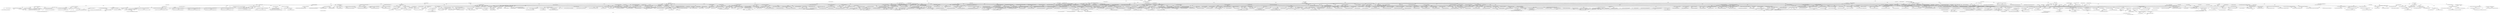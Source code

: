 strict digraph G {
  1 [ label="org.nuxeo.apidoc.core" weight="1" type="BUNDLE" category="PLATFORM" ];
  2 [ label="org.nuxeo.apidoc.repo" weight="1" type="BUNDLE" category="PLATFORM" ];
  3 [ label="org.nuxeo.apidoc.listener.contrib" weight="2" type="COMPONENT" path="/grp:org.nuxeo.ecm.platform/org.nuxeo.apidoc.repo/org.nuxeo.apidoc.listener.contrib" category="PLATFORM" ];
  4 [ label="org.nuxeo.apidoc.listener.contrib--listener" weight="1" type="CONTRIBUTION" path="/grp:org.nuxeo.ecm.platform/org.nuxeo.apidoc.repo/org.nuxeo.apidoc.listener.contrib/Contributions/org.nuxeo.apidoc.listener.contrib--listener" category="PLATFORM" ];
  5 [ label="org.nuxeo.apidoc.adapterContrib" weight="2" type="COMPONENT" path="/grp:org.nuxeo.ecm.platform/org.nuxeo.apidoc.repo/org.nuxeo.apidoc.adapterContrib" category="PLATFORM" ];
  6 [ label="org.nuxeo.apidoc.adapterContrib--adapters" weight="1" type="CONTRIBUTION" path="/grp:org.nuxeo.ecm.platform/org.nuxeo.apidoc.repo/org.nuxeo.apidoc.adapterContrib/Contributions/org.nuxeo.apidoc.adapterContrib--adapters" category="PLATFORM" ];
  7 [ label="org.nuxeo.apidoc.snapshot.SnapshotManagerComponent" weight="4" type="COMPONENT" path="/grp:org.nuxeo.ecm.platform/org.nuxeo.apidoc.repo/org.nuxeo.apidoc.snapshot.SnapshotManagerComponent" category="PLATFORM" ];
  8 [ label="org.nuxeo.apidoc.snapshot.SnapshotManager" weight="1" type="SERVICE" path="/grp:org.nuxeo.ecm.platform/org.nuxeo.apidoc.repo/org.nuxeo.apidoc.snapshot.SnapshotManagerComponent/Services/org.nuxeo.apidoc.snapshot.SnapshotManager" category="PLATFORM" ];
  9 [ label="org.nuxeo.apidoc.snapshot.SnapshotManagerComponent--graphs" weight="3" type="EXTENSION_POINT" path="/grp:org.nuxeo.ecm.platform/org.nuxeo.apidoc.repo/org.nuxeo.apidoc.snapshot.SnapshotManagerComponent/ExtensionPoints/org.nuxeo.apidoc.snapshot.SnapshotManagerComponent--graphs" category="PLATFORM" ];
  10 [ label="org.nuxeo.apidoc.snapshot.SnapshotManagerComponent--graphs" weight="1" type="CONTRIBUTION" path="/grp:org.nuxeo.ecm.platform/org.nuxeo.apidoc.repo/org.nuxeo.apidoc.snapshot.SnapshotManagerComponent/Contributions/org.nuxeo.apidoc.snapshot.SnapshotManagerComponent--graphs" category="PLATFORM" ];
  11 [ label="org.nuxeo.apidoc.layout.contrib" weight="3" type="COMPONENT" path="/grp:org.nuxeo.ecm.platform/org.nuxeo.apidoc.repo/org.nuxeo.apidoc.layout.contrib" category="PLATFORM" ];
  12 [ label="org.nuxeo.apidoc.layout.contrib--widgettypes" weight="1" type="CONTRIBUTION" path="/grp:org.nuxeo.ecm.platform/org.nuxeo.apidoc.repo/org.nuxeo.apidoc.layout.contrib/Contributions/org.nuxeo.apidoc.layout.contrib--widgettypes" category="PLATFORM" ];
  13 [ label="org.nuxeo.apidoc.layout.contrib--layouts" weight="1" type="CONTRIBUTION" path="/grp:org.nuxeo.ecm.platform/org.nuxeo.apidoc.repo/org.nuxeo.apidoc.layout.contrib/Contributions/org.nuxeo.apidoc.layout.contrib--layouts" category="PLATFORM" ];
  14 [ label="org.nuxeo.apidoc.doctypeContrib" weight="2" type="COMPONENT" path="/grp:org.nuxeo.ecm.platform/org.nuxeo.apidoc.repo/org.nuxeo.apidoc.doctypeContrib" category="PLATFORM" ];
  15 [ label="org.nuxeo.apidoc.doctypeContrib--doctype" weight="1" type="CONTRIBUTION" path="/grp:org.nuxeo.ecm.platform/org.nuxeo.apidoc.repo/org.nuxeo.apidoc.doctypeContrib/Contributions/org.nuxeo.apidoc.doctypeContrib--doctype" category="PLATFORM" ];
  16 [ label="org.nuxeo.apidoc.uiContrib" weight="2" type="COMPONENT" path="/grp:org.nuxeo.ecm.platform/org.nuxeo.apidoc.repo/org.nuxeo.apidoc.uiContrib" category="PLATFORM" ];
  17 [ label="org.nuxeo.apidoc.uiContrib--types" weight="1" type="CONTRIBUTION" path="/grp:org.nuxeo.ecm.platform/org.nuxeo.apidoc.repo/org.nuxeo.apidoc.uiContrib/Contributions/org.nuxeo.apidoc.uiContrib--types" category="PLATFORM" ];
  18 [ label="org.nuxeo.apidoc.lifecycle.contrib" weight="2" type="COMPONENT" path="/grp:org.nuxeo.ecm.platform/org.nuxeo.apidoc.repo/org.nuxeo.apidoc.lifecycle.contrib" category="PLATFORM" ];
  19 [ label="org.nuxeo.apidoc.lifecycle.contrib--types" weight="1" type="CONTRIBUTION" path="/grp:org.nuxeo.ecm.platform/org.nuxeo.apidoc.repo/org.nuxeo.apidoc.lifecycle.contrib/Contributions/org.nuxeo.apidoc.lifecycle.contrib--types" category="PLATFORM" ];
  20 [ label="org.nuxeo.apidoc.directoryContrib" weight="2" type="COMPONENT" path="/grp:org.nuxeo.ecm.platform/org.nuxeo.apidoc.repo/org.nuxeo.apidoc.directoryContrib" category="PLATFORM" ];
  21 [ label="org.nuxeo.apidoc.directoryContrib--directories" weight="1" type="CONTRIBUTION" path="/grp:org.nuxeo.ecm.platform/org.nuxeo.apidoc.repo/org.nuxeo.apidoc.directoryContrib/Contributions/org.nuxeo.apidoc.directoryContrib--directories" category="PLATFORM" ];
  22 [ label="org.nuxeo.apidoc.test.graphs" weight="2" type="COMPONENT" path="/grp:org.nuxeo.ecm.platform/org.nuxeo.apidoc.repo/org.nuxeo.apidoc.test.graphs" category="PLATFORM" ];
  23 [ label="org.nuxeo.apidoc.test.graphs--graphs" weight="1" type="CONTRIBUTION" path="/grp:org.nuxeo.ecm.platform/org.nuxeo.apidoc.repo/org.nuxeo.apidoc.test.graphs/Contributions/org.nuxeo.apidoc.test.graphs--graphs" category="PLATFORM" ];
  24 [ label="org.nuxeo.apidoc.schemaContrib" weight="2" type="COMPONENT" path="/grp:org.nuxeo.ecm.platform/org.nuxeo.apidoc.repo/org.nuxeo.apidoc.schemaContrib" category="PLATFORM" ];
  25 [ label="org.nuxeo.apidoc.schemaContrib--schema" weight="1" type="CONTRIBUTION" path="/grp:org.nuxeo.ecm.platform/org.nuxeo.apidoc.repo/org.nuxeo.apidoc.schemaContrib/Contributions/org.nuxeo.apidoc.schemaContrib--schema" category="PLATFORM" ];
  26 [ label="org.nuxeo.apidoc.documentation.DocumentationComponent" weight="3" type="COMPONENT" path="/grp:org.nuxeo.ecm.platform/org.nuxeo.apidoc.repo/org.nuxeo.apidoc.documentation.DocumentationComponent" category="PLATFORM" ];
  27 [ label="org.nuxeo.apidoc.documentation.DocumentationService" weight="1" type="SERVICE" path="/grp:org.nuxeo.ecm.platform/org.nuxeo.apidoc.repo/org.nuxeo.apidoc.documentation.DocumentationComponent/Services/org.nuxeo.apidoc.documentation.DocumentationService" category="PLATFORM" ];
  28 [ label="org.nuxeo.apidoc.search.ArtifactSearcher" weight="1" type="SERVICE" path="/grp:org.nuxeo.ecm.platform/org.nuxeo.apidoc.repo/org.nuxeo.apidoc.documentation.DocumentationComponent/Services/org.nuxeo.apidoc.search.ArtifactSearcher" category="PLATFORM" ];
  29 [ label="org.nuxeo.apidoc.test.works" weight="3" type="COMPONENT" path="/grp:org.nuxeo.ecm.platform/org.nuxeo.apidoc.repo/org.nuxeo.apidoc.test.works" category="PLATFORM" ];
  30 [ label="org.nuxeo.apidoc.test.works--queues" weight="1" type="CONTRIBUTION" path="/grp:org.nuxeo.ecm.platform/org.nuxeo.apidoc.repo/org.nuxeo.apidoc.test.works/Contributions/org.nuxeo.apidoc.test.works--queues" category="PLATFORM" ];
  31 [ label="org.nuxeo.apidoc.test.works--queues1" weight="1" type="CONTRIBUTION" path="/grp:org.nuxeo.ecm.platform/org.nuxeo.apidoc.repo/org.nuxeo.apidoc.test.works/Contributions/org.nuxeo.apidoc.test.works--queues1" category="PLATFORM" ];
  32 [ label="org.nuxeo.apidoc.directoryUIContrib" weight="2" type="COMPONENT" path="/grp:org.nuxeo.ecm.platform/org.nuxeo.apidoc.repo/org.nuxeo.apidoc.directoryUIContrib" category="PLATFORM" ];
  33 [ label="org.nuxeo.apidoc.directoryUIContrib--directories" weight="1" type="CONTRIBUTION" path="/grp:org.nuxeo.ecm.platform/org.nuxeo.apidoc.repo/org.nuxeo.apidoc.directoryUIContrib/Contributions/org.nuxeo.apidoc.directoryUIContrib--directories" category="PLATFORM" ];
  34 [ label="org.nuxeo.directory.mongodb" weight="1" type="BUNDLE" category="PLATFORM" ];
  35 [ label="org.nuxeo.directory.mongodb.MongoDBDirectoryFactory" weight="2" type="COMPONENT" path="/grp:org.nuxeo.ecm.platform/org.nuxeo.directory.mongodb/org.nuxeo.directory.mongodb.MongoDBDirectoryFactory" category="PLATFORM" ];
  36 [ label="org.nuxeo.directory.mongodb.MongoDBDirectoryFactory--directories" weight="1" type="EXTENSION_POINT" path="/grp:org.nuxeo.ecm.platform/org.nuxeo.directory.mongodb/org.nuxeo.directory.mongodb.MongoDBDirectoryFactory/ExtensionPoints/org.nuxeo.directory.mongodb.MongoDBDirectoryFactory--directories" category="PLATFORM" ];
  37 [ label="org.nuxeo.ecm.actions" weight="1" type="BUNDLE" category="PLATFORM" ];
  38 [ label="org.nuxeo.ecm.platform.actions.ActionService" weight="5" type="COMPONENT" path="/grp:org.nuxeo.ecm.platform/org.nuxeo.ecm.actions/org.nuxeo.ecm.platform.actions.ActionService" category="PLATFORM" ];
  39 [ label="org.nuxeo.ecm.platform.actions.ejb.ActionManager" weight="1" type="SERVICE" path="/grp:org.nuxeo.ecm.platform/org.nuxeo.ecm.actions/org.nuxeo.ecm.platform.actions.ActionService/Services/org.nuxeo.ecm.platform.actions.ejb.ActionManager" category="PLATFORM" ];
  40 [ label="org.nuxeo.ecm.platform.actions.ActionService--filters" weight="3" type="EXTENSION_POINT" path="/grp:org.nuxeo.ecm.platform/org.nuxeo.ecm.actions/org.nuxeo.ecm.platform.actions.ActionService/ExtensionPoints/org.nuxeo.ecm.platform.actions.ActionService--filters" category="PLATFORM" ];
  41 [ label="org.nuxeo.ecm.platform.actions.ActionService--actions" weight="1" type="EXTENSION_POINT" path="/grp:org.nuxeo.ecm.platform/org.nuxeo.ecm.actions/org.nuxeo.ecm.platform.actions.ActionService/ExtensionPoints/org.nuxeo.ecm.platform.actions.ActionService--actions" category="PLATFORM" ];
  42 [ label="org.nuxeo.ecm.platform.actions.ActionService--typeCompatibility" weight="1" type="EXTENSION_POINT" path="/grp:org.nuxeo.ecm.platform/org.nuxeo.ecm.actions/org.nuxeo.ecm.platform.actions.ActionService/ExtensionPoints/org.nuxeo.ecm.platform.actions.ActionService--typeCompatibility" category="PLATFORM" ];
  43 [ label="org.nuxeo.ecm.platform.actions.ActionService.properties" weight="2" type="COMPONENT" path="/grp:org.nuxeo.ecm.platform/org.nuxeo.ecm.actions/org.nuxeo.ecm.platform.actions.ActionService.properties" category="PLATFORM" ];
  44 [ label="org.nuxeo.ecm.platform.actions.ActionService.properties--configuration" weight="1" type="CONTRIBUTION" path="/grp:org.nuxeo.ecm.platform/org.nuxeo.ecm.actions/org.nuxeo.ecm.platform.actions.ActionService.properties/Contributions/org.nuxeo.ecm.platform.actions.ActionService.properties--configuration" category="PLATFORM" ];
  45 [ label="org.nuxeo.ecm.platform.filters" weight="2" type="COMPONENT" path="/grp:org.nuxeo.ecm.platform/org.nuxeo.ecm.actions/org.nuxeo.ecm.platform.filters" category="PLATFORM" ];
  46 [ label="org.nuxeo.ecm.platform.filters--filters" weight="1" type="CONTRIBUTION" path="/grp:org.nuxeo.ecm.platform/org.nuxeo.ecm.actions/org.nuxeo.ecm.platform.filters/Contributions/org.nuxeo.ecm.platform.filters--filters" category="PLATFORM" ];
  47 [ label="org.nuxeo.ecm.automation.core" weight="1" type="BUNDLE" category="CORE" ];
  48 [ label="org.nuxeo.ecm.automation.core.impl.ReloadListener" weight="2" type="COMPONENT" path="/grp:org.nuxeo.ecm.automation/org.nuxeo.ecm.automation.core/org.nuxeo.ecm.automation.core.impl.ReloadListener" category="CORE" ];
  49 [ label="org.nuxeo.ecm.automation.core.impl.ReloadListener--listeners" weight="1" type="CONTRIBUTION" path="/grp:org.nuxeo.ecm.automation/org.nuxeo.ecm.automation.core/org.nuxeo.ecm.automation.core.impl.ReloadListener/Contributions/org.nuxeo.ecm.automation.core.impl.ReloadListener--listeners" category="CORE" ];
  50 [ label="org.nuxeo.ecm.core.automation.coreContrib" weight="2" type="COMPONENT" path="/grp:org.nuxeo.ecm.automation/org.nuxeo.ecm.automation.core/org.nuxeo.ecm.core.automation.coreContrib" category="CORE" ];
  51 [ label="org.nuxeo.ecm.core.automation.coreContrib--operations" weight="1" type="CONTRIBUTION" path="/grp:org.nuxeo.ecm.automation/org.nuxeo.ecm.automation.core/org.nuxeo.ecm.core.automation.coreContrib/Contributions/org.nuxeo.ecm.core.automation.coreContrib--operations" category="CORE" ];
  52 [ label="org.nuxeo.ecm.core.automation.marshallers" weight="2" type="COMPONENT" path="/grp:org.nuxeo.ecm.automation/org.nuxeo.ecm.automation.core/org.nuxeo.ecm.core.automation.marshallers" category="CORE" ];
  53 [ label="org.nuxeo.ecm.core.automation.marshallers--marshallers" weight="1" type="CONTRIBUTION" path="/grp:org.nuxeo.ecm.automation/org.nuxeo.ecm.automation.core/org.nuxeo.ecm.core.automation.marshallers/Contributions/org.nuxeo.ecm.core.automation.marshallers--marshallers" category="CORE" ];
  54 [ label="org.nuxeo.ecm.core.operation.OperationServiceComponent" weight="15" type="COMPONENT" path="/grp:org.nuxeo.ecm.automation/org.nuxeo.ecm.automation.core/org.nuxeo.ecm.core.operation.OperationServiceComponent" category="CORE" ];
  55 [ label="org.nuxeo.ecm.automation.AutomationService" weight="1" type="SERVICE" path="/grp:org.nuxeo.ecm.automation/org.nuxeo.ecm.automation.core/org.nuxeo.ecm.core.operation.OperationServiceComponent/Services/org.nuxeo.ecm.automation.AutomationService" category="CORE" ];
  56 [ label="org.nuxeo.ecm.automation.AutomationAdmin" weight="1" type="SERVICE" path="/grp:org.nuxeo.ecm.automation/org.nuxeo.ecm.automation.core/org.nuxeo.ecm.core.operation.OperationServiceComponent/Services/org.nuxeo.ecm.automation.AutomationAdmin" category="CORE" ];
  57 [ label="org.nuxeo.ecm.automation.core.events.EventHandlerRegistry" weight="1" type="SERVICE" path="/grp:org.nuxeo.ecm.automation/org.nuxeo.ecm.automation.core/org.nuxeo.ecm.core.operation.OperationServiceComponent/Services/org.nuxeo.ecm.automation.core.events.EventHandlerRegistry" category="CORE" ];
  58 [ label="org.nuxeo.ecm.automation.core.trace.TracerFactory" weight="1" type="SERVICE" path="/grp:org.nuxeo.ecm.automation/org.nuxeo.ecm.automation.core/org.nuxeo.ecm.core.operation.OperationServiceComponent/Services/org.nuxeo.ecm.automation.core.trace.TracerFactory" category="CORE" ];
  59 [ label="org.nuxeo.ecm.automation.context.ContextService" weight="1" type="SERVICE" path="/grp:org.nuxeo.ecm.automation/org.nuxeo.ecm.automation.core/org.nuxeo.ecm.core.operation.OperationServiceComponent/Services/org.nuxeo.ecm.automation.context.ContextService" category="CORE" ];
  60 [ label="org.nuxeo.ecm.core.operation.OperationServiceComponent--operations" weight="3" type="EXTENSION_POINT" path="/grp:org.nuxeo.ecm.automation/org.nuxeo.ecm.automation.core/org.nuxeo.ecm.core.operation.OperationServiceComponent/ExtensionPoints/org.nuxeo.ecm.core.operation.OperationServiceComponent--operations" category="CORE" ];
  61 [ label="org.nuxeo.ecm.core.operation.OperationServiceComponent--adapters" weight="2" type="EXTENSION_POINT" path="/grp:org.nuxeo.ecm.automation/org.nuxeo.ecm.automation.core/org.nuxeo.ecm.core.operation.OperationServiceComponent/ExtensionPoints/org.nuxeo.ecm.core.operation.OperationServiceComponent--adapters" category="CORE" ];
  62 [ label="org.nuxeo.ecm.core.operation.OperationServiceComponent--chains" weight="2" type="EXTENSION_POINT" path="/grp:org.nuxeo.ecm.automation/org.nuxeo.ecm.automation.core/org.nuxeo.ecm.core.operation.OperationServiceComponent/ExtensionPoints/org.nuxeo.ecm.core.operation.OperationServiceComponent--chains" category="CORE" ];
  63 [ label="org.nuxeo.ecm.core.operation.OperationServiceComponent--chainException" weight="1" type="EXTENSION_POINT" path="/grp:org.nuxeo.ecm.automation/org.nuxeo.ecm.automation.core/org.nuxeo.ecm.core.operation.OperationServiceComponent/ExtensionPoints/org.nuxeo.ecm.core.operation.OperationServiceComponent--chainException" category="CORE" ];
  64 [ label="org.nuxeo.ecm.core.operation.OperationServiceComponent--automationFilter" weight="1" type="EXTENSION_POINT" path="/grp:org.nuxeo.ecm.automation/org.nuxeo.ecm.automation.core/org.nuxeo.ecm.core.operation.OperationServiceComponent/ExtensionPoints/org.nuxeo.ecm.core.operation.OperationServiceComponent--automationFilter" category="CORE" ];
  65 [ label="org.nuxeo.ecm.core.operation.OperationServiceComponent--event-handlers" weight="1" type="EXTENSION_POINT" path="/grp:org.nuxeo.ecm.automation/org.nuxeo.ecm.automation.core/org.nuxeo.ecm.core.operation.OperationServiceComponent/ExtensionPoints/org.nuxeo.ecm.core.operation.OperationServiceComponent--event-handlers" category="CORE" ];
  66 [ label="org.nuxeo.ecm.core.operation.OperationServiceComponent--contextHelpers" weight="3" type="EXTENSION_POINT" path="/grp:org.nuxeo.ecm.automation/org.nuxeo.ecm.automation.core/org.nuxeo.ecm.core.operation.OperationServiceComponent/ExtensionPoints/org.nuxeo.ecm.core.operation.OperationServiceComponent--contextHelpers" category="CORE" ];
  67 [ label="org.nuxeo.ecm.core.operation.OperationServiceComponent--adapters" weight="1" type="CONTRIBUTION" path="/grp:org.nuxeo.ecm.automation/org.nuxeo.ecm.automation.core/org.nuxeo.ecm.core.operation.OperationServiceComponent/Contributions/org.nuxeo.ecm.core.operation.OperationServiceComponent--adapters" category="CORE" ];
  68 [ label="org.nuxeo.ecm.core.operation.OperationServiceComponent--listener" weight="1" type="CONTRIBUTION" path="/grp:org.nuxeo.ecm.automation/org.nuxeo.ecm.automation.core/org.nuxeo.ecm.core.operation.OperationServiceComponent/Contributions/org.nuxeo.ecm.core.operation.OperationServiceComponent--listener" category="CORE" ];
  69 [ label="org.nuxeo.ecm.automation.core.impl.workmanager" weight="2" type="COMPONENT" path="/grp:org.nuxeo.ecm.automation/org.nuxeo.ecm.automation.core/org.nuxeo.ecm.automation.core.impl.workmanager" category="CORE" ];
  70 [ label="org.nuxeo.ecm.automation.core.impl.workmanager--queues" weight="1" type="CONTRIBUTION" path="/grp:org.nuxeo.ecm.automation/org.nuxeo.ecm.automation.core/org.nuxeo.ecm.automation.core.impl.workmanager/Contributions/org.nuxeo.ecm.automation.core.impl.workmanager--queues" category="CORE" ];
  71 [ label="org.nuxeo.ecm.core.automation.core.properties" weight="2" type="COMPONENT" path="/grp:org.nuxeo.ecm.automation/org.nuxeo.ecm.automation.core/org.nuxeo.ecm.core.automation.core.properties" category="CORE" ];
  72 [ label="org.nuxeo.ecm.core.automation.core.properties--configuration" weight="1" type="CONTRIBUTION" path="/grp:org.nuxeo.ecm.automation/org.nuxeo.ecm.automation.core/org.nuxeo.ecm.core.automation.core.properties/Contributions/org.nuxeo.ecm.core.automation.core.properties--configuration" category="CORE" ];
  73 [ label="org.nuxeo.ecm.automation.features" weight="1" type="BUNDLE" category="PLATFORM" ];
  74 [ label="org.nuxeo.ecm.core.automation.features.bulk" weight="3" type="COMPONENT" path="/grp:org.nuxeo.ecm.automation/org.nuxeo.ecm.automation.features/org.nuxeo.ecm.core.automation.features.bulk" category="PLATFORM" ];
  75 [ label="org.nuxeo.ecm.core.automation.features.bulk--actions" weight="1" type="CONTRIBUTION" path="/grp:org.nuxeo.ecm.automation/org.nuxeo.ecm.automation.features/org.nuxeo.ecm.core.automation.features.bulk/Contributions/org.nuxeo.ecm.core.automation.features.bulk--actions" category="PLATFORM" ];
  76 [ label="org.nuxeo.ecm.core.automation.features.bulk--streamProcessor" weight="1" type="CONTRIBUTION" path="/grp:org.nuxeo.ecm.automation/org.nuxeo.ecm.automation.features/org.nuxeo.ecm.core.automation.features.bulk/Contributions/org.nuxeo.ecm.core.automation.features.bulk--streamProcessor" category="PLATFORM" ];
  77 [ label="org.nuxeo.ecm.directory.actions.core" weight="2" type="COMPONENT" path="/grp:org.nuxeo.ecm.automation/org.nuxeo.ecm.automation.features/org.nuxeo.ecm.directory.actions.core" category="PLATFORM" ];
  78 [ label="org.nuxeo.ecm.directory.actions.core--filters" weight="1" type="CONTRIBUTION" path="/grp:org.nuxeo.ecm.automation/org.nuxeo.ecm.automation.features/org.nuxeo.ecm.directory.actions.core/Contributions/org.nuxeo.ecm.directory.actions.core--filters" category="PLATFORM" ];
  79 [ label="org.nuxeo.ecm.core.automation.features.bindings" weight="2" type="COMPONENT" path="/grp:org.nuxeo.ecm.automation/org.nuxeo.ecm.automation.features/org.nuxeo.ecm.core.automation.features.bindings" category="PLATFORM" ];
  80 [ label="org.nuxeo.ecm.core.automation.features.bindings--bindings" weight="1" type="CONTRIBUTION" path="/grp:org.nuxeo.ecm.automation/org.nuxeo.ecm.automation.features/org.nuxeo.ecm.core.automation.features.bindings/Contributions/org.nuxeo.ecm.core.automation.features.bindings--bindings" category="PLATFORM" ];
  81 [ label="org.nuxeo.ecm.platform.audit.PageProviderservice.automation.contrib" weight="2" type="COMPONENT" path="/grp:org.nuxeo.ecm.automation/org.nuxeo.ecm.automation.features/org.nuxeo.ecm.platform.audit.PageProviderservice.automation.contrib" category="PLATFORM" ];
  82 [ label="org.nuxeo.ecm.platform.audit.PageProviderservice.automation.contrib--providers" weight="1" type="CONTRIBUTION" path="/grp:org.nuxeo.ecm.automation/org.nuxeo.ecm.automation.features/org.nuxeo.ecm.platform.audit.PageProviderservice.automation.contrib/Contributions/org.nuxeo.ecm.platform.audit.PageProviderservice.automation.contrib--providers" category="PLATFORM" ];
  83 [ label="org.nuxeo.ecm.core.automation.features.operations" weight="3" type="COMPONENT" path="/grp:org.nuxeo.ecm.automation/org.nuxeo.ecm.automation.features/org.nuxeo.ecm.core.automation.features.operations" category="PLATFORM" ];
  84 [ label="org.nuxeo.ecm.core.automation.features.operations--operations" weight="1" type="CONTRIBUTION" path="/grp:org.nuxeo.ecm.automation/org.nuxeo.ecm.automation.features/org.nuxeo.ecm.core.automation.features.operations/Contributions/org.nuxeo.ecm.core.automation.features.operations--operations" category="PLATFORM" ];
  85 [ label="org.nuxeo.ecm.core.automation.features.operations--chains" weight="1" type="CONTRIBUTION" path="/grp:org.nuxeo.ecm.automation/org.nuxeo.ecm.automation.features/org.nuxeo.ecm.core.automation.features.operations/Contributions/org.nuxeo.ecm.core.automation.features.operations--chains" category="PLATFORM" ];
  86 [ label="org.nuxeo.ecm.core.automation.contextContrib" weight="3" type="COMPONENT" path="/grp:org.nuxeo.ecm.automation/org.nuxeo.ecm.automation.features/org.nuxeo.ecm.core.automation.contextContrib" category="PLATFORM" ];
  87 [ label="org.nuxeo.ecm.core.automation.contextContrib--contextHelpers" weight="1" type="CONTRIBUTION" path="/grp:org.nuxeo.ecm.automation/org.nuxeo.ecm.automation.features/org.nuxeo.ecm.core.automation.contextContrib/Contributions/org.nuxeo.ecm.core.automation.contextContrib--contextHelpers" category="PLATFORM" ];
  88 [ label="org.nuxeo.ecm.core.automation.contextContrib--configuration" weight="1" type="CONTRIBUTION" path="/grp:org.nuxeo.ecm.automation/org.nuxeo.ecm.automation.features/org.nuxeo.ecm.core.automation.contextContrib/Contributions/org.nuxeo.ecm.core.automation.contextContrib--configuration" category="PLATFORM" ];
  89 [ label="org.nuxeo.ecm.automation.io" weight="1" type="BUNDLE" category="PLATFORM" ];
  90 [ label="org.nuxeo.ecm.automation.io.services.IOComponent.codec.contrib" weight="2" type="COMPONENT" path="/grp:org.nuxeo.ecm.automation/org.nuxeo.ecm.automation.io/org.nuxeo.ecm.automation.io.services.IOComponent.codec.contrib" category="PLATFORM" ];
  91 [ label="org.nuxeo.ecm.automation.io.services.IOComponent.codec.contrib--codecs" weight="1" type="CONTRIBUTION" path="/grp:org.nuxeo.ecm.automation/org.nuxeo.ecm.automation.io/org.nuxeo.ecm.automation.io.services.IOComponent.codec.contrib/Contributions/org.nuxeo.ecm.automation.io.services.IOComponent.codec.contrib--codecs" category="PLATFORM" ];
  92 [ label="org.nuxeo.ecm.automation.io.services.IOComponent" weight="3" type="COMPONENT" path="/grp:org.nuxeo.ecm.automation/org.nuxeo.ecm.automation.io/org.nuxeo.ecm.automation.io.services.IOComponent" category="PLATFORM" ];
  93 [ label="org.nuxeo.ecm.automation.io.services.codec.ObjectCodecService" weight="1" type="SERVICE" path="/grp:org.nuxeo.ecm.automation/org.nuxeo.ecm.automation.io/org.nuxeo.ecm.automation.io.services.IOComponent/Services/org.nuxeo.ecm.automation.io.services.codec.ObjectCodecService" category="PLATFORM" ];
  94 [ label="org.nuxeo.ecm.automation.io.services.IOComponent--codecs" weight="2" type="EXTENSION_POINT" path="/grp:org.nuxeo.ecm.automation/org.nuxeo.ecm.automation.io/org.nuxeo.ecm.automation.io.services.IOComponent/ExtensionPoints/org.nuxeo.ecm.automation.io.services.IOComponent--codecs" category="PLATFORM" ];
  95 [ label="org.nuxeo.ecm.automation.server.marshallers" weight="2" type="COMPONENT" path="/grp:org.nuxeo.ecm.automation/org.nuxeo.ecm.automation.io/org.nuxeo.ecm.automation.server.marshallers" category="PLATFORM" ];
  96 [ label="org.nuxeo.ecm.automation.server.marshallers--marshallers" weight="1" type="CONTRIBUTION" path="/grp:org.nuxeo.ecm.automation/org.nuxeo.ecm.automation.io/org.nuxeo.ecm.automation.server.marshallers/Contributions/org.nuxeo.ecm.automation.server.marshallers--marshallers" category="PLATFORM" ];
  97 [ label="org.nuxeo.ecm.automation.scripting" weight="1" type="BUNDLE" category="PLATFORM" ];
  98 [ label="org.nuxeo.automation.scripting.internals.AutomationScriptingComponent" weight="5" type="COMPONENT" path="/grp:org.nuxeo.ecm.automation/org.nuxeo.ecm.automation.scripting/org.nuxeo.automation.scripting.internals.AutomationScriptingComponent" category="PLATFORM" ];
  99 [ label="org.nuxeo.automation.scripting.api.AutomationScriptingService" weight="1" type="SERVICE" path="/grp:org.nuxeo.ecm.automation/org.nuxeo.ecm.automation.scripting/org.nuxeo.automation.scripting.internals.AutomationScriptingComponent/Services/org.nuxeo.automation.scripting.api.AutomationScriptingService" category="PLATFORM" ];
  100 [ label="org.nuxeo.automation.scripting.internals.AutomationScriptingComponent--operation" weight="1" type="EXTENSION_POINT" path="/grp:org.nuxeo.ecm.automation/org.nuxeo.ecm.automation.scripting/org.nuxeo.automation.scripting.internals.AutomationScriptingComponent/ExtensionPoints/org.nuxeo.automation.scripting.internals.AutomationScriptingComponent--operation" category="PLATFORM" ];
  101 [ label="org.nuxeo.automation.scripting.internals.AutomationScriptingComponent--classFilter" weight="2" type="EXTENSION_POINT" path="/grp:org.nuxeo.ecm.automation/org.nuxeo.ecm.automation.scripting/org.nuxeo.automation.scripting.internals.AutomationScriptingComponent/ExtensionPoints/org.nuxeo.automation.scripting.internals.AutomationScriptingComponent--classFilter" category="PLATFORM" ];
  102 [ label="org.nuxeo.automation.scripting.internals.AutomationScriptingComponent--configuration" weight="1" type="CONTRIBUTION" path="/grp:org.nuxeo.ecm.automation/org.nuxeo.ecm.automation.scripting/org.nuxeo.automation.scripting.internals.AutomationScriptingComponent/Contributions/org.nuxeo.automation.scripting.internals.AutomationScriptingComponent--configuration" category="PLATFORM" ];
  103 [ label="org.nuxeo.automation.scripting.classfilter" weight="2" type="COMPONENT" path="/grp:org.nuxeo.ecm.automation/org.nuxeo.ecm.automation.scripting/org.nuxeo.automation.scripting.classfilter" category="PLATFORM" ];
  104 [ label="org.nuxeo.automation.scripting.classfilter--classFilter" weight="1" type="CONTRIBUTION" path="/grp:org.nuxeo.ecm.automation/org.nuxeo.ecm.automation.scripting/org.nuxeo.automation.scripting.classfilter/Contributions/org.nuxeo.automation.scripting.classfilter--classFilter" category="PLATFORM" ];
  105 [ label="org.nuxeo.ecm.core.automation.scripting.contextContrib" weight="2" type="COMPONENT" path="/grp:org.nuxeo.ecm.automation/org.nuxeo.ecm.automation.scripting/org.nuxeo.ecm.core.automation.scripting.contextContrib" category="PLATFORM" ];
  106 [ label="org.nuxeo.ecm.core.automation.scripting.contextContrib--contextHelpers" weight="1" type="CONTRIBUTION" path="/grp:org.nuxeo.ecm.automation/org.nuxeo.ecm.automation.scripting/org.nuxeo.ecm.core.automation.scripting.contextContrib/Contributions/org.nuxeo.ecm.core.automation.scripting.contextContrib--contextHelpers" category="PLATFORM" ];
  107 [ label="org.nuxeo.ecm.automation.server" weight="1" type="BUNDLE" category="PLATFORM" ];
  108 [ label="org.nuxeo.ecm.automation.server.bindings" weight="2" type="COMPONENT" path="/grp:org.nuxeo.ecm.automation/org.nuxeo.ecm.automation.server/org.nuxeo.ecm.automation.server.bindings" category="PLATFORM" ];
  109 [ label="org.nuxeo.ecm.automation.server.bindings--bindings" weight="1" type="CONTRIBUTION" path="/grp:org.nuxeo.ecm.automation/org.nuxeo.ecm.automation.server/org.nuxeo.ecm.automation.server.bindings/Contributions/org.nuxeo.ecm.automation.server.bindings--bindings" category="PLATFORM" ];
  110 [ label="org.nuxeo.ecm.automation.server.AutomationServer" weight="4" type="COMPONENT" path="/grp:org.nuxeo.ecm.automation/org.nuxeo.ecm.automation.server/org.nuxeo.ecm.automation.server.AutomationServer" category="PLATFORM" ];
  111 [ label="org.nuxeo.ecm.automation.server.AutomationServer" weight="1" type="SERVICE" path="/grp:org.nuxeo.ecm.automation/org.nuxeo.ecm.automation.server/org.nuxeo.ecm.automation.server.AutomationServer/Services/org.nuxeo.ecm.automation.server.AutomationServer" category="PLATFORM" ];
  112 [ label="org.nuxeo.ecm.automation.server.AutomationServer--bindings" weight="3" type="EXTENSION_POINT" path="/grp:org.nuxeo.ecm.automation/org.nuxeo.ecm.automation.server/org.nuxeo.ecm.automation.server.AutomationServer/ExtensionPoints/org.nuxeo.ecm.automation.server.AutomationServer--bindings" category="PLATFORM" ];
  113 [ label="org.nuxeo.ecm.automation.server.AutomationServer--marshallers" weight="2" type="EXTENSION_POINT" path="/grp:org.nuxeo.ecm.automation/org.nuxeo.ecm.automation.server/org.nuxeo.ecm.automation.server.AutomationServer/ExtensionPoints/org.nuxeo.ecm.automation.server.AutomationServer--marshallers" category="PLATFORM" ];
  114 [ label="org.nuxeo.ecm.automation.server.batch.handler.DefaultBatchHandler" weight="2" type="COMPONENT" path="/grp:org.nuxeo.ecm.automation/org.nuxeo.ecm.automation.server/org.nuxeo.ecm.automation.server.batch.handler.DefaultBatchHandler" category="PLATFORM" ];
  115 [ label="org.nuxeo.ecm.automation.server.batch.handler.DefaultBatchHandler--handlers" weight="1" type="CONTRIBUTION" path="/grp:org.nuxeo.ecm.automation/org.nuxeo.ecm.automation.server/org.nuxeo.ecm.automation.server.batch.handler.DefaultBatchHandler/Contributions/org.nuxeo.ecm.automation.server.batch.handler.DefaultBatchHandler--handlers" category="PLATFORM" ];
  116 [ label="org.nuxeo.ecm.automation.server.BatchManager" weight="3" type="COMPONENT" path="/grp:org.nuxeo.ecm.automation/org.nuxeo.ecm.automation.server/org.nuxeo.ecm.automation.server.BatchManager" category="PLATFORM" ];
  117 [ label="org.nuxeo.ecm.automation.server.jaxrs.batch.BatchManager" weight="1" type="SERVICE" path="/grp:org.nuxeo.ecm.automation/org.nuxeo.ecm.automation.server/org.nuxeo.ecm.automation.server.BatchManager/Services/org.nuxeo.ecm.automation.server.jaxrs.batch.BatchManager" category="PLATFORM" ];
  118 [ label="org.nuxeo.ecm.automation.server.BatchManager--handlers" weight="2" type="EXTENSION_POINT" path="/grp:org.nuxeo.ecm.automation/org.nuxeo.ecm.automation.server/org.nuxeo.ecm.automation.server.BatchManager/ExtensionPoints/org.nuxeo.ecm.automation.server.BatchManager--handlers" category="PLATFORM" ];
  119 [ label="org.nuxeo.ecm.automation.rest.pageprovider.contrib" weight="2" type="COMPONENT" path="/grp:org.nuxeo.ecm.automation/org.nuxeo.ecm.automation.server/org.nuxeo.ecm.automation.rest.pageprovider.contrib" category="PLATFORM" ];
  120 [ label="org.nuxeo.ecm.automation.rest.pageprovider.contrib--providers" weight="1" type="CONTRIBUTION" path="/grp:org.nuxeo.ecm.automation/org.nuxeo.ecm.automation.server/org.nuxeo.ecm.automation.rest.pageprovider.contrib/Contributions/org.nuxeo.ecm.automation.rest.pageprovider.contrib--providers" category="PLATFORM" ];
  121 [ label="org.nuxeo.ecm.automation.server.auth.config" weight="3" type="COMPONENT" path="/grp:org.nuxeo.ecm.automation/org.nuxeo.ecm.automation.server/org.nuxeo.ecm.automation.server.auth.config" category="PLATFORM" ];
  122 [ label="org.nuxeo.ecm.automation.server.auth.config--authenticators" weight="1" type="CONTRIBUTION" path="/grp:org.nuxeo.ecm.automation/org.nuxeo.ecm.automation.server/org.nuxeo.ecm.automation.server.auth.config/Contributions/org.nuxeo.ecm.automation.server.auth.config--authenticators" category="PLATFORM" ];
  123 [ label="org.nuxeo.ecm.automation.server.auth.config--specificChains" weight="1" type="CONTRIBUTION" path="/grp:org.nuxeo.ecm.automation/org.nuxeo.ecm.automation.server/org.nuxeo.ecm.automation.server.auth.config/Contributions/org.nuxeo.ecm.automation.server.auth.config--specificChains" category="PLATFORM" ];
  124 [ label="org.nuxeo.ecm.config" weight="1" type="BUNDLE" category="PLATFORM" ];
  125 [ label="org.nuxeo.ecm.core" weight="1" type="BUNDLE" category="CORE" ];
  126 [ label="org.nuxeo.ecm.core.uidgen.UIDGeneratorService" weight="6" type="COMPONENT" path="/grp:org.nuxeo.ecm.core/org.nuxeo.ecm.core/org.nuxeo.ecm.core.uidgen.UIDGeneratorService" category="CORE" ];
  127 [ label="org.nuxeo.ecm.core.uidgen.UIDSequencer" weight="1" type="SERVICE" path="/grp:org.nuxeo.ecm.core/org.nuxeo.ecm.core/org.nuxeo.ecm.core.uidgen.UIDGeneratorService/Services/org.nuxeo.ecm.core.uidgen.UIDSequencer" category="CORE" ];
  128 [ label="org.nuxeo.ecm.core.uidgen.UIDGeneratorService" weight="1" type="SERVICE" path="/grp:org.nuxeo.ecm.core/org.nuxeo.ecm.core/org.nuxeo.ecm.core.uidgen.UIDGeneratorService/Services/org.nuxeo.ecm.core.uidgen.UIDGeneratorService" category="CORE" ];
  129 [ label="org.nuxeo.ecm.core.uidgen.UIDGeneratorService--sequencers" weight="1" type="EXTENSION_POINT" path="/grp:org.nuxeo.ecm.core/org.nuxeo.ecm.core/org.nuxeo.ecm.core.uidgen.UIDGeneratorService/ExtensionPoints/org.nuxeo.ecm.core.uidgen.UIDGeneratorService--sequencers" category="CORE" ];
  130 [ label="org.nuxeo.ecm.core.uidgen.UIDGeneratorService--generators" weight="1" type="EXTENSION_POINT" path="/grp:org.nuxeo.ecm.core/org.nuxeo.ecm.core/org.nuxeo.ecm.core.uidgen.UIDGeneratorService/ExtensionPoints/org.nuxeo.ecm.core.uidgen.UIDGeneratorService--generators" category="CORE" ];
  131 [ label="org.nuxeo.ecm.core.uidgen.UIDGeneratorService--listener" weight="1" type="CONTRIBUTION" path="/grp:org.nuxeo.ecm.core/org.nuxeo.ecm.core/org.nuxeo.ecm.core.uidgen.UIDGeneratorService/Contributions/org.nuxeo.ecm.core.uidgen.UIDGeneratorService--listener" category="CORE" ];
  132 [ label="org.nuxeo.ecm.core.event.lifecycle.listener" weight="3" type="COMPONENT" path="/grp:org.nuxeo.ecm.core/org.nuxeo.ecm.core/org.nuxeo.ecm.core.event.lifecycle.listener" category="CORE" ];
  133 [ label="org.nuxeo.ecm.core.event.lifecycle.listener--listener" weight="1" type="CONTRIBUTION" path="/grp:org.nuxeo.ecm.core/org.nuxeo.ecm.core/org.nuxeo.ecm.core.event.lifecycle.listener/Contributions/org.nuxeo.ecm.core.event.lifecycle.listener--listener" category="CORE" ];
  134 [ label="org.nuxeo.ecm.core.event.lifecycle.listener--configuration" weight="1" type="CONTRIBUTION" path="/grp:org.nuxeo.ecm.core/org.nuxeo.ecm.core/org.nuxeo.ecm.core.event.lifecycle.listener/Contributions/org.nuxeo.ecm.core.event.lifecycle.listener--configuration" category="CORE" ];
  135 [ label="org.nuxeo.ecm.core.versioning.VersioningDocumentAdapter" weight="2" type="COMPONENT" path="/grp:org.nuxeo.ecm.core/org.nuxeo.ecm.core/org.nuxeo.ecm.core.versioning.VersioningDocumentAdapter" category="CORE" ];
  136 [ label="org.nuxeo.ecm.core.versioning.VersioningDocumentAdapter--adapters" weight="1" type="CONTRIBUTION" path="/grp:org.nuxeo.ecm.core/org.nuxeo.ecm.core/org.nuxeo.ecm.core.versioning.VersioningDocumentAdapter/Contributions/org.nuxeo.ecm.core.versioning.VersioningDocumentAdapter--adapters" category="CORE" ];
  137 [ label="org.nuxeo.ecm.core.document.characterFiltering.contrib" weight="2" type="COMPONENT" path="/grp:org.nuxeo.ecm.core/org.nuxeo.ecm.core/org.nuxeo.ecm.core.document.characterFiltering.contrib" category="CORE" ];
  138 [ label="org.nuxeo.ecm.core.document.characterFiltering.contrib--filtering" weight="1" type="CONTRIBUTION" path="/grp:org.nuxeo.ecm.core/org.nuxeo.ecm.core/org.nuxeo.ecm.core.document.characterFiltering.contrib/Contributions/org.nuxeo.ecm.core.document.characterFiltering.contrib--filtering" category="CORE" ];
  139 [ label="org.nuxeo.ecm.core.event.orphanVersionRemoval.listener" weight="2" type="COMPONENT" path="/grp:org.nuxeo.ecm.core/org.nuxeo.ecm.core/org.nuxeo.ecm.core.event.orphanVersionRemoval.listener" category="CORE" ];
  140 [ label="org.nuxeo.ecm.core.event.orphanVersionRemoval.listener--listener" weight="1" type="CONTRIBUTION" path="/grp:org.nuxeo.ecm.core/org.nuxeo.ecm.core/org.nuxeo.ecm.core.event.orphanVersionRemoval.listener/Contributions/org.nuxeo.ecm.core.event.orphanVersionRemoval.listener--listener" category="CORE" ];
  141 [ label="org.nuxeo.ecm.core.api.versioning.VersioningService" weight="8" type="COMPONENT" path="/grp:org.nuxeo.ecm.core/org.nuxeo.ecm.core/org.nuxeo.ecm.core.api.versioning.VersioningService" category="CORE" ];
  142 [ label="org.nuxeo.ecm.core.api.versioning.VersioningService" weight="1" type="SERVICE" path="/grp:org.nuxeo.ecm.core/org.nuxeo.ecm.core/org.nuxeo.ecm.core.api.versioning.VersioningService/Services/org.nuxeo.ecm.core.api.versioning.VersioningService" category="CORE" ];
  143 [ label="org.nuxeo.ecm.core.versioning.VersioningService" weight="1" type="SERVICE" path="/grp:org.nuxeo.ecm.core/org.nuxeo.ecm.core/org.nuxeo.ecm.core.api.versioning.VersioningService/Services/org.nuxeo.ecm.core.versioning.VersioningService" category="CORE" ];
  144 [ label="org.nuxeo.ecm.core.api.versioning.VersioningService--versioningService" weight="1" type="EXTENSION_POINT" path="/grp:org.nuxeo.ecm.core/org.nuxeo.ecm.core/org.nuxeo.ecm.core.api.versioning.VersioningService/ExtensionPoints/org.nuxeo.ecm.core.api.versioning.VersioningService--versioningService" category="CORE" ];
  145 [ label="org.nuxeo.ecm.core.api.versioning.VersioningService--versioningRules" weight="1" type="EXTENSION_POINT" path="/grp:org.nuxeo.ecm.core/org.nuxeo.ecm.core/org.nuxeo.ecm.core.api.versioning.VersioningService/ExtensionPoints/org.nuxeo.ecm.core.api.versioning.VersioningService--versioningRules" category="CORE" ];
  146 [ label="org.nuxeo.ecm.core.api.versioning.VersioningService--policies" weight="2" type="EXTENSION_POINT" path="/grp:org.nuxeo.ecm.core/org.nuxeo.ecm.core/org.nuxeo.ecm.core.api.versioning.VersioningService/ExtensionPoints/org.nuxeo.ecm.core.api.versioning.VersioningService--policies" category="CORE" ];
  147 [ label="org.nuxeo.ecm.core.api.versioning.VersioningService--filters" weight="2" type="EXTENSION_POINT" path="/grp:org.nuxeo.ecm.core/org.nuxeo.ecm.core/org.nuxeo.ecm.core.api.versioning.VersioningService/ExtensionPoints/org.nuxeo.ecm.core.api.versioning.VersioningService--filters" category="CORE" ];
  148 [ label="org.nuxeo.ecm.core.api.versioning.VersioningService--restrictions" weight="1" type="EXTENSION_POINT" path="/grp:org.nuxeo.ecm.core/org.nuxeo.ecm.core/org.nuxeo.ecm.core.api.versioning.VersioningService/ExtensionPoints/org.nuxeo.ecm.core.api.versioning.VersioningService--restrictions" category="CORE" ];
  149 [ label="org.nuxeo.ecm.core.trash.service.migrator" weight="2" type="COMPONENT" path="/grp:org.nuxeo.ecm.core/org.nuxeo.ecm.core/org.nuxeo.ecm.core.trash.service.migrator" category="CORE" ];
  150 [ label="org.nuxeo.ecm.core.trash.service.migrator--configuration" weight="1" type="CONTRIBUTION" path="/grp:org.nuxeo.ecm.core/org.nuxeo.ecm.core/org.nuxeo.ecm.core.trash.service.migrator/Contributions/org.nuxeo.ecm.core.trash.service.migrator--configuration" category="CORE" ];
  151 [ label="org.nuxeo.ecm.core.retention.contrib" weight="6" type="COMPONENT" path="/grp:org.nuxeo.ecm.core/org.nuxeo.ecm.core/org.nuxeo.ecm.core.retention.contrib" category="CORE" ];
  152 [ label="org.nuxeo.ecm.core.retention.contrib--policies" weight="1" type="CONTRIBUTION" path="/grp:org.nuxeo.ecm.core/org.nuxeo.ecm.core/org.nuxeo.ecm.core.retention.contrib/Contributions/org.nuxeo.ecm.core.retention.contrib--policies" category="CORE" ];
  153 [ label="org.nuxeo.ecm.core.retention.contrib--schedule" weight="1" type="CONTRIBUTION" path="/grp:org.nuxeo.ecm.core/org.nuxeo.ecm.core/org.nuxeo.ecm.core.retention.contrib/Contributions/org.nuxeo.ecm.core.retention.contrib--schedule" category="CORE" ];
  154 [ label="org.nuxeo.ecm.core.retention.contrib--listener" weight="1" type="CONTRIBUTION" path="/grp:org.nuxeo.ecm.core/org.nuxeo.ecm.core/org.nuxeo.ecm.core.retention.contrib/Contributions/org.nuxeo.ecm.core.retention.contrib--listener" category="CORE" ];
  155 [ label="org.nuxeo.ecm.core.retention.contrib--actions" weight="1" type="CONTRIBUTION" path="/grp:org.nuxeo.ecm.core/org.nuxeo.ecm.core/org.nuxeo.ecm.core.retention.contrib/Contributions/org.nuxeo.ecm.core.retention.contrib--actions" category="CORE" ];
  156 [ label="org.nuxeo.ecm.core.retention.contrib--streamProcessor" weight="1" type="CONTRIBUTION" path="/grp:org.nuxeo.ecm.core/org.nuxeo.ecm.core/org.nuxeo.ecm.core.retention.contrib/Contributions/org.nuxeo.ecm.core.retention.contrib--streamProcessor" category="CORE" ];
  157 [ label="org.nuxeo.ecm.core.CoreService" weight="4" type="COMPONENT" path="/grp:org.nuxeo.ecm.core/org.nuxeo.ecm.core/org.nuxeo.ecm.core.CoreService" category="CORE" ];
  158 [ label="org.nuxeo.ecm.core.CoreService" weight="1" type="SERVICE" path="/grp:org.nuxeo.ecm.core/org.nuxeo.ecm.core/org.nuxeo.ecm.core.CoreService/Services/org.nuxeo.ecm.core.CoreService" category="CORE" ];
  159 [ label="org.nuxeo.ecm.core.CoreService--versionRemovalPolicy" weight="1" type="EXTENSION_POINT" path="/grp:org.nuxeo.ecm.core/org.nuxeo.ecm.core/org.nuxeo.ecm.core.CoreService/ExtensionPoints/org.nuxeo.ecm.core.CoreService--versionRemovalPolicy" category="CORE" ];
  160 [ label="org.nuxeo.ecm.core.CoreService--orphanVersionRemovalFilter" weight="1" type="EXTENSION_POINT" path="/grp:org.nuxeo.ecm.core/org.nuxeo.ecm.core/org.nuxeo.ecm.core.CoreService/ExtensionPoints/org.nuxeo.ecm.core.CoreService--orphanVersionRemovalFilter" category="CORE" ];
  161 [ label="org.nuxeo.ecm.core.security.defaultPermissions" weight="3" type="COMPONENT" path="/grp:org.nuxeo.ecm.core/org.nuxeo.ecm.core/org.nuxeo.ecm.core.security.defaultPermissions" category="CORE" ];
  162 [ label="org.nuxeo.ecm.core.security.defaultPermissions--permissions" weight="1" type="CONTRIBUTION" path="/grp:org.nuxeo.ecm.core/org.nuxeo.ecm.core/org.nuxeo.ecm.core.security.defaultPermissions/Contributions/org.nuxeo.ecm.core.security.defaultPermissions--permissions" category="CORE" ];
  163 [ label="org.nuxeo.ecm.core.security.defaultPermissions--permissionsVisibility" weight="1" type="CONTRIBUTION" path="/grp:org.nuxeo.ecm.core/org.nuxeo.ecm.core/org.nuxeo.ecm.core.security.defaultPermissions/Contributions/org.nuxeo.ecm.core.security.defaultPermissions--permissionsVisibility" category="CORE" ];
  164 [ label="org.nuxeo.ecm.core.CoreExtensions" weight="5" type="COMPONENT" path="/grp:org.nuxeo.ecm.core/org.nuxeo.ecm.core/org.nuxeo.ecm.core.CoreExtensions" category="CORE" ];
  165 [ label="org.nuxeo.ecm.core.CoreExtensions--schema" weight="1" type="CONTRIBUTION" path="/grp:org.nuxeo.ecm.core/org.nuxeo.ecm.core/org.nuxeo.ecm.core.CoreExtensions/Contributions/org.nuxeo.ecm.core.CoreExtensions--schema" category="CORE" ];
  166 [ label="org.nuxeo.ecm.core.CoreExtensions--configuration" weight="1" type="CONTRIBUTION" path="/grp:org.nuxeo.ecm.core/org.nuxeo.ecm.core/org.nuxeo.ecm.core.CoreExtensions/Contributions/org.nuxeo.ecm.core.CoreExtensions--configuration" category="CORE" ];
  167 [ label="org.nuxeo.ecm.core.CoreExtensions--doctype" weight="1" type="CONTRIBUTION" path="/grp:org.nuxeo.ecm.core/org.nuxeo.ecm.core/org.nuxeo.ecm.core.CoreExtensions/Contributions/org.nuxeo.ecm.core.CoreExtensions--doctype" category="CORE" ];
  168 [ label="org.nuxeo.ecm.core.CoreExtensions--listener" weight="1" type="CONTRIBUTION" path="/grp:org.nuxeo.ecm.core/org.nuxeo.ecm.core/org.nuxeo.ecm.core.CoreExtensions/Contributions/org.nuxeo.ecm.core.CoreExtensions--listener" category="CORE" ];
  169 [ label="org.nuxeo.ecm.core.schedulers" weight="4" type="COMPONENT" path="/grp:org.nuxeo.ecm.core/org.nuxeo.ecm.core/org.nuxeo.ecm.core.schedulers" category="CORE" ];
  170 [ label="org.nuxeo.ecm.core.schedulers--schedule" weight="1" type="CONTRIBUTION" path="/grp:org.nuxeo.ecm.core/org.nuxeo.ecm.core/org.nuxeo.ecm.core.schedulers/Contributions/org.nuxeo.ecm.core.schedulers--schedule" category="CORE" ];
  171 [ label="org.nuxeo.ecm.core.schedulers--listener" weight="1" type="CONTRIBUTION" path="/grp:org.nuxeo.ecm.core/org.nuxeo.ecm.core/org.nuxeo.ecm.core.schedulers/Contributions/org.nuxeo.ecm.core.schedulers--listener" category="CORE" ];
  172 [ label="org.nuxeo.ecm.core.schedulers--queues" weight="1" type="CONTRIBUTION" path="/grp:org.nuxeo.ecm.core/org.nuxeo.ecm.core/org.nuxeo.ecm.core.schedulers/Contributions/org.nuxeo.ecm.core.schedulers--queues" category="CORE" ];
  173 [ label="org.nuxeo.ecm.core.versioning.default-policies" weight="3" type="COMPONENT" path="/grp:org.nuxeo.ecm.core/org.nuxeo.ecm.core/org.nuxeo.ecm.core.versioning.default-policies" category="CORE" ];
  174 [ label="org.nuxeo.ecm.core.versioning.default-policies--policies" weight="1" type="CONTRIBUTION" path="/grp:org.nuxeo.ecm.core/org.nuxeo.ecm.core/org.nuxeo.ecm.core.versioning.default-policies/Contributions/org.nuxeo.ecm.core.versioning.default-policies--policies" category="CORE" ];
  175 [ label="org.nuxeo.ecm.core.versioning.default-policies--filters" weight="1" type="CONTRIBUTION" path="/grp:org.nuxeo.ecm.core/org.nuxeo.ecm.core/org.nuxeo.ecm.core.versioning.default-policies/Contributions/org.nuxeo.ecm.core.versioning.default-policies--filters" category="CORE" ];
  176 [ label="org.nuxeo.ecm.core.deletion.config" weight="3" type="COMPONENT" path="/grp:org.nuxeo.ecm.core/org.nuxeo.ecm.core/org.nuxeo.ecm.core.deletion.config" category="CORE" ];
  177 [ label="org.nuxeo.ecm.core.deletion.config--actions" weight="1" type="CONTRIBUTION" path="/grp:org.nuxeo.ecm.core/org.nuxeo.ecm.core/org.nuxeo.ecm.core.deletion.config/Contributions/org.nuxeo.ecm.core.deletion.config--actions" category="CORE" ];
  178 [ label="org.nuxeo.ecm.core.deletion.config--streamProcessor" weight="1" type="CONTRIBUTION" path="/grp:org.nuxeo.ecm.core/org.nuxeo.ecm.core/org.nuxeo.ecm.core.deletion.config/Contributions/org.nuxeo.ecm.core.deletion.config--streamProcessor" category="CORE" ];
  179 [ label="org.nuxeo.ecm.core.orphanVersionsCleanup" weight="4" type="COMPONENT" path="/grp:org.nuxeo.ecm.core/org.nuxeo.ecm.core/org.nuxeo.ecm.core.orphanVersionsCleanup" category="CORE" ];
  180 [ label="org.nuxeo.ecm.core.orphanVersionsCleanup--schedule" weight="1" type="CONTRIBUTION" path="/grp:org.nuxeo.ecm.core/org.nuxeo.ecm.core/org.nuxeo.ecm.core.orphanVersionsCleanup/Contributions/org.nuxeo.ecm.core.orphanVersionsCleanup--schedule" category="CORE" ];
  181 [ label="org.nuxeo.ecm.core.orphanVersionsCleanup--listener" weight="1" type="CONTRIBUTION" path="/grp:org.nuxeo.ecm.core/org.nuxeo.ecm.core/org.nuxeo.ecm.core.orphanVersionsCleanup/Contributions/org.nuxeo.ecm.core.orphanVersionsCleanup--listener" category="CORE" ];
  182 [ label="org.nuxeo.ecm.core.orphanVersionsCleanup--configuration" weight="1" type="CONTRIBUTION" path="/grp:org.nuxeo.ecm.core/org.nuxeo.ecm.core/org.nuxeo.ecm.core.orphanVersionsCleanup/Contributions/org.nuxeo.ecm.core.orphanVersionsCleanup--configuration" category="CORE" ];
  183 [ label="org.nuxeo.ecm.core.coldstorage.contrib" weight="5" type="COMPONENT" path="/grp:org.nuxeo.ecm.core/org.nuxeo.ecm.core/org.nuxeo.ecm.core.coldstorage.contrib" category="CORE" ];
  184 [ label="org.nuxeo.ecm.core.coldstorage.contrib--schedule" weight="1" type="CONTRIBUTION" path="/grp:org.nuxeo.ecm.core/org.nuxeo.ecm.core/org.nuxeo.ecm.core.coldstorage.contrib/Contributions/org.nuxeo.ecm.core.coldstorage.contrib--schedule" category="CORE" ];
  185 [ label="org.nuxeo.ecm.core.coldstorage.contrib--listener" weight="1" type="CONTRIBUTION" path="/grp:org.nuxeo.ecm.core/org.nuxeo.ecm.core/org.nuxeo.ecm.core.coldstorage.contrib/Contributions/org.nuxeo.ecm.core.coldstorage.contrib--listener" category="CORE" ];
  186 [ label="org.nuxeo.ecm.core.coldstorage.contrib--notifications" weight="1" type="CONTRIBUTION" path="/grp:org.nuxeo.ecm.core/org.nuxeo.ecm.core/org.nuxeo.ecm.core.coldstorage.contrib/Contributions/org.nuxeo.ecm.core.coldstorage.contrib--notifications" category="CORE" ];
  187 [ label="org.nuxeo.ecm.core.coldstorage.contrib--templates" weight="1" type="CONTRIBUTION" path="/grp:org.nuxeo.ecm.core/org.nuxeo.ecm.core/org.nuxeo.ecm.core.coldstorage.contrib/Contributions/org.nuxeo.ecm.core.coldstorage.contrib--templates" category="CORE" ];
  188 [ label="org.nuxeo.ecm.core.api.CoreSessionServiceImpl" weight="2" type="COMPONENT" path="/grp:org.nuxeo.ecm.core/org.nuxeo.ecm.core/org.nuxeo.ecm.core.api.CoreSessionServiceImpl" category="CORE" ];
  189 [ label="org.nuxeo.ecm.core.api.CoreSessionService" weight="1" type="SERVICE" path="/grp:org.nuxeo.ecm.core/org.nuxeo.ecm.core/org.nuxeo.ecm.core.api.CoreSessionServiceImpl/Services/org.nuxeo.ecm.core.api.CoreSessionService" category="CORE" ];
  190 [ label="org.nuxeo.ecm.core.security.defaultPolicies" weight="2" type="COMPONENT" path="/grp:org.nuxeo.ecm.core/org.nuxeo.ecm.core/org.nuxeo.ecm.core.security.defaultPolicies" category="CORE" ];
  191 [ label="org.nuxeo.ecm.core.security.defaultPolicies--policies" weight="1" type="CONTRIBUTION" path="/grp:org.nuxeo.ecm.core/org.nuxeo.ecm.core/org.nuxeo.ecm.core.security.defaultPolicies/Contributions/org.nuxeo.ecm.core.security.defaultPolicies--policies" category="CORE" ];
  192 [ label="org.nuxeo.ecm.core.uidseq.keyvaluestore" weight="2" type="COMPONENT" path="/grp:org.nuxeo.ecm.core/org.nuxeo.ecm.core/org.nuxeo.ecm.core.uidseq.keyvaluestore" category="CORE" ];
  193 [ label="org.nuxeo.ecm.core.uidseq.keyvaluestore--configuration" weight="1" type="CONTRIBUTION" path="/grp:org.nuxeo.ecm.core/org.nuxeo.ecm.core/org.nuxeo.ecm.core.uidseq.keyvaluestore/Contributions/org.nuxeo.ecm.core.uidseq.keyvaluestore--configuration" category="CORE" ];
  194 [ label="org.nuxeo.ecm.core.security.SecurityService" weight="7" type="COMPONENT" path="/grp:org.nuxeo.ecm.core/org.nuxeo.ecm.core/org.nuxeo.ecm.core.security.SecurityService" category="CORE" ];
  195 [ label="org.nuxeo.ecm.core.security.SecurityService" weight="1" type="SERVICE" path="/grp:org.nuxeo.ecm.core/org.nuxeo.ecm.core/org.nuxeo.ecm.core.security.SecurityService/Services/org.nuxeo.ecm.core.security.SecurityService" category="CORE" ];
  196 [ label="org.nuxeo.ecm.core.api.security.PermissionProvider" weight="1" type="SERVICE" path="/grp:org.nuxeo.ecm.core/org.nuxeo.ecm.core/org.nuxeo.ecm.core.security.SecurityService/Services/org.nuxeo.ecm.core.api.security.PermissionProvider" category="CORE" ];
  197 [ label="org.nuxeo.ecm.core.security.SecurityPolicyService" weight="1" type="SERVICE" path="/grp:org.nuxeo.ecm.core/org.nuxeo.ecm.core/org.nuxeo.ecm.core.security.SecurityService/Services/org.nuxeo.ecm.core.security.SecurityPolicyService" category="CORE" ];
  198 [ label="org.nuxeo.ecm.core.security.SecurityService--permissions" weight="2" type="EXTENSION_POINT" path="/grp:org.nuxeo.ecm.core/org.nuxeo.ecm.core/org.nuxeo.ecm.core.security.SecurityService/ExtensionPoints/org.nuxeo.ecm.core.security.SecurityService--permissions" category="CORE" ];
  199 [ label="org.nuxeo.ecm.core.security.SecurityService--permissionsVisibility" weight="2" type="EXTENSION_POINT" path="/grp:org.nuxeo.ecm.core/org.nuxeo.ecm.core/org.nuxeo.ecm.core.security.SecurityService/ExtensionPoints/org.nuxeo.ecm.core.security.SecurityService--permissionsVisibility" category="CORE" ];
  200 [ label="org.nuxeo.ecm.core.security.SecurityService--policies" weight="3" type="EXTENSION_POINT" path="/grp:org.nuxeo.ecm.core/org.nuxeo.ecm.core/org.nuxeo.ecm.core.security.SecurityService/ExtensionPoints/org.nuxeo.ecm.core.security.SecurityService--policies" category="CORE" ];
  201 [ label="org.nuxeo.ecm.core.lifecycle.LifeCycleService" weight="4" type="COMPONENT" path="/grp:org.nuxeo.ecm.core/org.nuxeo.ecm.core/org.nuxeo.ecm.core.lifecycle.LifeCycleService" category="CORE" ];
  202 [ label="org.nuxeo.ecm.core.lifecycle.LifeCycleService" weight="1" type="SERVICE" path="/grp:org.nuxeo.ecm.core/org.nuxeo.ecm.core/org.nuxeo.ecm.core.lifecycle.LifeCycleService/Services/org.nuxeo.ecm.core.lifecycle.LifeCycleService" category="CORE" ];
  203 [ label="org.nuxeo.ecm.core.lifecycle.LifeCycleService--lifecycle" weight="2" type="EXTENSION_POINT" path="/grp:org.nuxeo.ecm.core/org.nuxeo.ecm.core/org.nuxeo.ecm.core.lifecycle.LifeCycleService/ExtensionPoints/org.nuxeo.ecm.core.lifecycle.LifeCycleService--lifecycle" category="CORE" ];
  204 [ label="org.nuxeo.ecm.core.lifecycle.LifeCycleService--types" weight="3" type="EXTENSION_POINT" path="/grp:org.nuxeo.ecm.core/org.nuxeo.ecm.core/org.nuxeo.ecm.core.lifecycle.LifeCycleService/ExtensionPoints/org.nuxeo.ecm.core.lifecycle.LifeCycleService--types" category="CORE" ];
  205 [ label="org.nuxeo.ecm.core.repository.RepositoryServiceComponent" weight="2" type="COMPONENT" path="/grp:org.nuxeo.ecm.core/org.nuxeo.ecm.core/org.nuxeo.ecm.core.repository.RepositoryServiceComponent" category="CORE" ];
  206 [ label="org.nuxeo.ecm.core.repository.RepositoryService" weight="1" type="SERVICE" path="/grp:org.nuxeo.ecm.core/org.nuxeo.ecm.core/org.nuxeo.ecm.core.repository.RepositoryServiceComponent/Services/org.nuxeo.ecm.core.repository.RepositoryService" category="CORE" ];
  207 [ label="org.nuxeo.ecm.core.DocumentModel.resolver" weight="2" type="COMPONENT" path="/grp:org.nuxeo.ecm.core/org.nuxeo.ecm.core/org.nuxeo.ecm.core.DocumentModel.resolver" category="CORE" ];
  208 [ label="org.nuxeo.ecm.core.DocumentModel.resolver--resolvers" weight="1" type="CONTRIBUTION" path="/grp:org.nuxeo.ecm.core/org.nuxeo.ecm.core/org.nuxeo.ecm.core.DocumentModel.resolver/Contributions/org.nuxeo.ecm.core.DocumentModel.resolver--resolvers" category="CORE" ];
  209 [ label="org.nuxeo.ecm.core.LifecycleCoreExtensions" weight="3" type="COMPONENT" path="/grp:org.nuxeo.ecm.core/org.nuxeo.ecm.core/org.nuxeo.ecm.core.LifecycleCoreExtensions" category="CORE" ];
  210 [ label="org.nuxeo.ecm.core.LifecycleCoreExtensions--lifecycle" weight="1" type="CONTRIBUTION" path="/grp:org.nuxeo.ecm.core/org.nuxeo.ecm.core/org.nuxeo.ecm.core.LifecycleCoreExtensions/Contributions/org.nuxeo.ecm.core.LifecycleCoreExtensions--lifecycle" category="CORE" ];
  211 [ label="org.nuxeo.ecm.core.LifecycleCoreExtensions--types" weight="1" type="CONTRIBUTION" path="/grp:org.nuxeo.ecm.core/org.nuxeo.ecm.core/org.nuxeo.ecm.core.LifecycleCoreExtensions/Contributions/org.nuxeo.ecm.core.LifecycleCoreExtensions--types" category="CORE" ];
  212 [ label="org.nuxeo.ecm.core.blob.DocumentBlobManager" weight="3" type="COMPONENT" path="/grp:org.nuxeo.ecm.core/org.nuxeo.ecm.core/org.nuxeo.ecm.core.blob.DocumentBlobManager" category="CORE" ];
  213 [ label="org.nuxeo.ecm.core.blob.DocumentBlobManager" weight="1" type="SERVICE" path="/grp:org.nuxeo.ecm.core/org.nuxeo.ecm.core/org.nuxeo.ecm.core.blob.DocumentBlobManager/Services/org.nuxeo.ecm.core.blob.DocumentBlobManager" category="CORE" ];
  214 [ label="org.nuxeo.ecm.core.blob.DocumentBlobManager--configuration" weight="1" type="EXTENSION_POINT" path="/grp:org.nuxeo.ecm.core/org.nuxeo.ecm.core/org.nuxeo.ecm.core.blob.DocumentBlobManager/ExtensionPoints/org.nuxeo.ecm.core.blob.DocumentBlobManager--configuration" category="CORE" ];
  215 [ label="org.nuxeo.ecm.core.filter.CharacterFilteringService" weight="3" type="COMPONENT" path="/grp:org.nuxeo.ecm.core/org.nuxeo.ecm.core/org.nuxeo.ecm.core.filter.CharacterFilteringService" category="CORE" ];
  216 [ label="org.nuxeo.ecm.core.filter.CharacterFilteringService" weight="1" type="SERVICE" path="/grp:org.nuxeo.ecm.core/org.nuxeo.ecm.core/org.nuxeo.ecm.core.filter.CharacterFilteringService/Services/org.nuxeo.ecm.core.filter.CharacterFilteringService" category="CORE" ];
  217 [ label="org.nuxeo.ecm.core.filter.CharacterFilteringService--filtering" weight="2" type="EXTENSION_POINT" path="/grp:org.nuxeo.ecm.core/org.nuxeo.ecm.core/org.nuxeo.ecm.core.filter.CharacterFilteringService/ExtensionPoints/org.nuxeo.ecm.core.filter.CharacterFilteringService--filtering" category="CORE" ];
  218 [ label="org.nuxeo.ecm.core.trash.TrashService" weight="5" type="COMPONENT" path="/grp:org.nuxeo.ecm.core/org.nuxeo.ecm.core/org.nuxeo.ecm.core.trash.TrashService" category="CORE" ];
  219 [ label="org.nuxeo.ecm.core.api.trash.TrashService" weight="1" type="SERVICE" path="/grp:org.nuxeo.ecm.core/org.nuxeo.ecm.core/org.nuxeo.ecm.core.trash.TrashService/Services/org.nuxeo.ecm.core.api.trash.TrashService" category="CORE" ];
  220 [ label="org.nuxeo.ecm.core.trash.TrashService" weight="1" type="SERVICE" path="/grp:org.nuxeo.ecm.core/org.nuxeo.ecm.core/org.nuxeo.ecm.core.trash.TrashService/Services/org.nuxeo.ecm.core.trash.TrashService" category="CORE" ];
  221 [ label="org.nuxeo.ecm.core.trash.TrashServiceImpl" weight="1" type="SERVICE" path="/grp:org.nuxeo.ecm.core/org.nuxeo.ecm.core/org.nuxeo.ecm.core.trash.TrashService/Services/org.nuxeo.ecm.core.trash.TrashServiceImpl" category="CORE" ];
  222 [ label="org.nuxeo.ecm.core.trash.TrashService--configuration" weight="1" type="CONTRIBUTION" path="/grp:org.nuxeo.ecm.core/org.nuxeo.ecm.core/org.nuxeo.ecm.core.trash.TrashService/Contributions/org.nuxeo.ecm.core.trash.TrashService--configuration" category="CORE" ];
  223 [ label="org.nuxeo.ecm.core.api" weight="1" type="BUNDLE" category="CORE" ];
  224 [ label="org.nuxeo.ecm.core.api.thumbnail.ThumbnailService" weight="3" type="COMPONENT" path="/grp:org.nuxeo.ecm.core/org.nuxeo.ecm.core.api/org.nuxeo.ecm.core.api.thumbnail.ThumbnailService" category="CORE" ];
  225 [ label="org.nuxeo.ecm.core.api.thumbnail.ThumbnailService" weight="1" type="SERVICE" path="/grp:org.nuxeo.ecm.core/org.nuxeo.ecm.core.api/org.nuxeo.ecm.core.api.thumbnail.ThumbnailService/Services/org.nuxeo.ecm.core.api.thumbnail.ThumbnailService" category="CORE" ];
  226 [ label="org.nuxeo.ecm.core.api.thumbnail.ThumbnailService--thumbnailFactory" weight="1" type="EXTENSION_POINT" path="/grp:org.nuxeo.ecm.core/org.nuxeo.ecm.core.api/org.nuxeo.ecm.core.api.thumbnail.ThumbnailService/ExtensionPoints/org.nuxeo.ecm.core.api.thumbnail.ThumbnailService--thumbnailFactory" category="CORE" ];
  227 [ label="org.nuxeo.ecm.core.api.propertiesmapping.PropertiesMappingComponent" weight="3" type="COMPONENT" path="/grp:org.nuxeo.ecm.core/org.nuxeo.ecm.core.api/org.nuxeo.ecm.core.api.propertiesmapping.PropertiesMappingComponent" category="CORE" ];
  228 [ label="org.nuxeo.ecm.core.api.propertiesmapping.PropertiesMappingService" weight="1" type="SERVICE" path="/grp:org.nuxeo.ecm.core/org.nuxeo.ecm.core.api/org.nuxeo.ecm.core.api.propertiesmapping.PropertiesMappingComponent/Services/org.nuxeo.ecm.core.api.propertiesmapping.PropertiesMappingService" category="CORE" ];
  229 [ label="org.nuxeo.ecm.core.api.propertiesmapping.PropertiesMappingComponent--mapping" weight="1" type="EXTENSION_POINT" path="/grp:org.nuxeo.ecm.core/org.nuxeo.ecm.core.api/org.nuxeo.ecm.core.api.propertiesmapping.PropertiesMappingComponent/ExtensionPoints/org.nuxeo.ecm.core.api.propertiesmapping.PropertiesMappingComponent--mapping" category="CORE" ];
  230 [ label="org.nuxeo.ecm.core.api.blohodlers.adapters" weight="2" type="COMPONENT" path="/grp:org.nuxeo.ecm.core/org.nuxeo.ecm.core.api/org.nuxeo.ecm.core.api.blohodlers.adapters" category="CORE" ];
  231 [ label="org.nuxeo.ecm.core.api.blohodlers.adapters--adapters" weight="1" type="CONTRIBUTION" path="/grp:org.nuxeo.ecm.core/org.nuxeo.ecm.core.api/org.nuxeo.ecm.core.api.blohodlers.adapters/Contributions/org.nuxeo.ecm.core.api.blohodlers.adapters--adapters" category="CORE" ];
  232 [ label="org.nuxeo.ecm.core.api.repository.RepositoryManager" weight="3" type="COMPONENT" path="/grp:org.nuxeo.ecm.core/org.nuxeo.ecm.core.api/org.nuxeo.ecm.core.api.repository.RepositoryManager" category="CORE" ];
  233 [ label="org.nuxeo.ecm.core.api.repository.RepositoryManager" weight="1" type="SERVICE" path="/grp:org.nuxeo.ecm.core/org.nuxeo.ecm.core.api/org.nuxeo.ecm.core.api.repository.RepositoryManager/Services/org.nuxeo.ecm.core.api.repository.RepositoryManager" category="CORE" ];
  234 [ label="org.nuxeo.ecm.core.api.repository.RepositoryManager--repositories" weight="1" type="EXTENSION_POINT" path="/grp:org.nuxeo.ecm.core/org.nuxeo.ecm.core.api/org.nuxeo.ecm.core.api.repository.RepositoryManager/ExtensionPoints/org.nuxeo.ecm.core.api.repository.RepositoryManager--repositories" category="CORE" ];
  235 [ label="org.nuxeo.ecm.core.blob.BlobManager" weight="3" type="COMPONENT" path="/grp:org.nuxeo.ecm.core/org.nuxeo.ecm.core.api/org.nuxeo.ecm.core.blob.BlobManager" category="CORE" ];
  236 [ label="org.nuxeo.ecm.core.blob.BlobManager" weight="1" type="SERVICE" path="/grp:org.nuxeo.ecm.core/org.nuxeo.ecm.core.api/org.nuxeo.ecm.core.blob.BlobManager/Services/org.nuxeo.ecm.core.blob.BlobManager" category="CORE" ];
  237 [ label="org.nuxeo.ecm.core.blob.BlobManager--configuration" weight="2" type="EXTENSION_POINT" path="/grp:org.nuxeo.ecm.core/org.nuxeo.ecm.core.api/org.nuxeo.ecm.core.blob.BlobManager/ExtensionPoints/org.nuxeo.ecm.core.blob.BlobManager--configuration" category="CORE" ];
  238 [ label="org.nuxeo.ecm.core.api.thumbnail.adapter" weight="2" type="COMPONENT" path="/grp:org.nuxeo.ecm.core/org.nuxeo.ecm.core.api/org.nuxeo.ecm.core.api.thumbnail.adapter" category="CORE" ];
  239 [ label="org.nuxeo.ecm.core.api.thumbnail.adapter--adapters" weight="1" type="CONTRIBUTION" path="/grp:org.nuxeo.ecm.core/org.nuxeo.ecm.core.api/org.nuxeo.ecm.core.api.thumbnail.adapter/Contributions/org.nuxeo.ecm.core.api.thumbnail.adapter--adapters" category="CORE" ];
  240 [ label="org.nuxeo.ecm.core.api.DocumentValidationService" weight="3" type="COMPONENT" path="/grp:org.nuxeo.ecm.core/org.nuxeo.ecm.core.api/org.nuxeo.ecm.core.api.DocumentValidationService" category="CORE" ];
  241 [ label="org.nuxeo.ecm.core.api.validation.DocumentValidationService" weight="1" type="SERVICE" path="/grp:org.nuxeo.ecm.core/org.nuxeo.ecm.core.api/org.nuxeo.ecm.core.api.DocumentValidationService/Services/org.nuxeo.ecm.core.api.validation.DocumentValidationService" category="CORE" ];
  242 [ label="org.nuxeo.ecm.core.api.DocumentValidationService--activations" weight="2" type="EXTENSION_POINT" path="/grp:org.nuxeo.ecm.core/org.nuxeo.ecm.core.api/org.nuxeo.ecm.core.api.DocumentValidationService/ExtensionPoints/org.nuxeo.ecm.core.api.DocumentValidationService--activations" category="CORE" ];
  243 [ label="org.nuxeo.ecm.core.api.properties" weight="2" type="COMPONENT" path="/grp:org.nuxeo.ecm.core/org.nuxeo.ecm.core.api/org.nuxeo.ecm.core.api.properties" category="CORE" ];
  244 [ label="org.nuxeo.ecm.core.api.properties--configuration" weight="1" type="CONTRIBUTION" path="/grp:org.nuxeo.ecm.core/org.nuxeo.ecm.core.api/org.nuxeo.ecm.core.api.properties/Contributions/org.nuxeo.ecm.core.api.properties--configuration" category="CORE" ];
  245 [ label="org.nuxeo.ecm.core.api.pathsegment.PathSegmentService" weight="3" type="COMPONENT" path="/grp:org.nuxeo.ecm.core/org.nuxeo.ecm.core.api/org.nuxeo.ecm.core.api.pathsegment.PathSegmentService" category="CORE" ];
  246 [ label="org.nuxeo.ecm.core.api.pathsegment.PathSegmentService" weight="1" type="SERVICE" path="/grp:org.nuxeo.ecm.core/org.nuxeo.ecm.core.api/org.nuxeo.ecm.core.api.pathsegment.PathSegmentService/Services/org.nuxeo.ecm.core.api.pathsegment.PathSegmentService" category="CORE" ];
  247 [ label="org.nuxeo.ecm.core.api.pathsegment.PathSegmentService--pathSegmentService" weight="1" type="EXTENSION_POINT" path="/grp:org.nuxeo.ecm.core/org.nuxeo.ecm.core.api/org.nuxeo.ecm.core.api.pathsegment.PathSegmentService/ExtensionPoints/org.nuxeo.ecm.core.api.pathsegment.PathSegmentService--pathSegmentService" category="CORE" ];
  248 [ label="org.nuxeo.ecm.core.api.blobholder.BlobHolderAdapterComponent" weight="4" type="COMPONENT" path="/grp:org.nuxeo.ecm.core/org.nuxeo.ecm.core.api/org.nuxeo.ecm.core.api.blobholder.BlobHolderAdapterComponent" category="CORE" ];
  249 [ label="org.nuxeo.ecm.core.api.blobholder.BlobHolderAdapterService" weight="1" type="SERVICE" path="/grp:org.nuxeo.ecm.core/org.nuxeo.ecm.core.api/org.nuxeo.ecm.core.api.blobholder.BlobHolderAdapterComponent/Services/org.nuxeo.ecm.core.api.blobholder.BlobHolderAdapterService" category="CORE" ];
  250 [ label="org.nuxeo.ecm.core.api.blobholder.BlobHolderAdapterComponent--BlobHolderFactory" weight="1" type="EXTENSION_POINT" path="/grp:org.nuxeo.ecm.core/org.nuxeo.ecm.core.api/org.nuxeo.ecm.core.api.blobholder.BlobHolderAdapterComponent/ExtensionPoints/org.nuxeo.ecm.core.api.blobholder.BlobHolderAdapterComponent--BlobHolderFactory" category="CORE" ];
  251 [ label="org.nuxeo.ecm.core.api.blobholder.BlobHolderAdapterComponent--ExternalBlobAdapter" weight="1" type="EXTENSION_POINT" path="/grp:org.nuxeo.ecm.core/org.nuxeo.ecm.core.api/org.nuxeo.ecm.core.api.blobholder.BlobHolderAdapterComponent/ExtensionPoints/org.nuxeo.ecm.core.api.blobholder.BlobHolderAdapterComponent--ExternalBlobAdapter" category="CORE" ];
  252 [ label="org.nuxeo.core.LocalConfigurationService" weight="2" type="COMPONENT" path="/grp:org.nuxeo.ecm.core/org.nuxeo.ecm.core.api/org.nuxeo.core.LocalConfigurationService" category="CORE" ];
  253 [ label="org.nuxeo.ecm.core.api.localconfiguration.LocalConfigurationService" weight="1" type="SERVICE" path="/grp:org.nuxeo.ecm.core/org.nuxeo.ecm.core.api/org.nuxeo.core.LocalConfigurationService/Services/org.nuxeo.ecm.core.api.localconfiguration.LocalConfigurationService" category="CORE" ];
  254 [ label="org.nuxeo.ecm.core.security.acl.properties" weight="2" type="COMPONENT" path="/grp:org.nuxeo.ecm.core/org.nuxeo.ecm.core.api/org.nuxeo.ecm.core.security.acl.properties" category="CORE" ];
  255 [ label="org.nuxeo.ecm.core.security.acl.properties--configuration" weight="1" type="CONTRIBUTION" path="/grp:org.nuxeo.ecm.core/org.nuxeo.ecm.core.api/org.nuxeo.ecm.core.security.acl.properties/Contributions/org.nuxeo.ecm.core.security.acl.properties--configuration" category="CORE" ];
  256 [ label="org.nuxeo.ecm.core.api.DocumentAdapterService" weight="3" type="COMPONENT" path="/grp:org.nuxeo.ecm.core/org.nuxeo.ecm.core.api/org.nuxeo.ecm.core.api.DocumentAdapterService" category="CORE" ];
  257 [ label="org.nuxeo.ecm.core.api.adapter.DocumentAdapterService" weight="1" type="SERVICE" path="/grp:org.nuxeo.ecm.core/org.nuxeo.ecm.core.api/org.nuxeo.ecm.core.api.DocumentAdapterService/Services/org.nuxeo.ecm.core.api.adapter.DocumentAdapterService" category="CORE" ];
  258 [ label="org.nuxeo.ecm.core.api.DocumentAdapterService--adapters" weight="7" type="EXTENSION_POINT" path="/grp:org.nuxeo.ecm.core/org.nuxeo.ecm.core.api/org.nuxeo.ecm.core.api.DocumentAdapterService/ExtensionPoints/org.nuxeo.ecm.core.api.DocumentAdapterService--adapters" category="CORE" ];
  259 [ label="org.nuxeo.ecm.core.api.DocumentValidationService.activations" weight="2" type="COMPONENT" path="/grp:org.nuxeo.ecm.core/org.nuxeo.ecm.core.api/org.nuxeo.ecm.core.api.DocumentValidationService.activations" category="CORE" ];
  260 [ label="org.nuxeo.ecm.core.api.DocumentValidationService.activations--activations" weight="1" type="CONTRIBUTION" path="/grp:org.nuxeo.ecm.core/org.nuxeo.ecm.core.api/org.nuxeo.ecm.core.api.DocumentValidationService.activations/Contributions/org.nuxeo.ecm.core.api.DocumentValidationService.activations--activations" category="CORE" ];
  261 [ label="org.nuxeo.ecm.core.bulk" weight="1" type="BUNDLE" category="CORE" ];
  262 [ label="org.nuxeo.ecm.core.bulk" weight="4" type="COMPONENT" path="/grp:org.nuxeo.ecm.core/org.nuxeo.ecm.core.bulk/org.nuxeo.ecm.core.bulk" category="CORE" ];
  263 [ label="org.nuxeo.ecm.core.bulk.BulkService" weight="1" type="SERVICE" path="/grp:org.nuxeo.ecm.core/org.nuxeo.ecm.core.bulk/org.nuxeo.ecm.core.bulk/Services/org.nuxeo.ecm.core.bulk.BulkService" category="CORE" ];
  264 [ label="org.nuxeo.ecm.core.bulk.BulkAdminService" weight="1" type="SERVICE" path="/grp:org.nuxeo.ecm.core/org.nuxeo.ecm.core.bulk/org.nuxeo.ecm.core.bulk/Services/org.nuxeo.ecm.core.bulk.BulkAdminService" category="CORE" ];
  265 [ label="org.nuxeo.ecm.core.bulk--actions" weight="6" type="EXTENSION_POINT" path="/grp:org.nuxeo.ecm.core/org.nuxeo.ecm.core.bulk/org.nuxeo.ecm.core.bulk/ExtensionPoints/org.nuxeo.ecm.core.bulk--actions" category="CORE" ];
  266 [ label="org.nuxeo.ecm.core.bulk.io" weight="2" type="COMPONENT" path="/grp:org.nuxeo.ecm.core/org.nuxeo.ecm.core.bulk/org.nuxeo.ecm.core.bulk.io" category="CORE" ];
  267 [ label="org.nuxeo.ecm.core.bulk.io--marshallers" weight="1" type="CONTRIBUTION" path="/grp:org.nuxeo.ecm.core/org.nuxeo.ecm.core.bulk/org.nuxeo.ecm.core.bulk.io/Contributions/org.nuxeo.ecm.core.bulk.io--marshallers" category="CORE" ];
  268 [ label="org.nuxeo.ecm.core.scroll.contrib.default" weight="2" type="COMPONENT" path="/grp:org.nuxeo.ecm.core/org.nuxeo.ecm.core.bulk/org.nuxeo.ecm.core.scroll.contrib.default" category="CORE" ];
  269 [ label="org.nuxeo.ecm.core.scroll.contrib.default--scroll" weight="1" type="CONTRIBUTION" path="/grp:org.nuxeo.ecm.core/org.nuxeo.ecm.core.bulk/org.nuxeo.ecm.core.scroll.contrib.default/Contributions/org.nuxeo.ecm.core.scroll.contrib.default--scroll" category="CORE" ];
  270 [ label="org.nuxeo.ecm.core.bulk.config" weight="6" type="COMPONENT" path="/grp:org.nuxeo.ecm.core/org.nuxeo.ecm.core.bulk/org.nuxeo.ecm.core.bulk.config" category="CORE" ];
  271 [ label="org.nuxeo.ecm.core.bulk.config--logConfig" weight="1" type="CONTRIBUTION" path="/grp:org.nuxeo.ecm.core/org.nuxeo.ecm.core.bulk/org.nuxeo.ecm.core.bulk.config/Contributions/org.nuxeo.ecm.core.bulk.config--logConfig" category="CORE" ];
  272 [ label="org.nuxeo.ecm.core.bulk.config--configuration" weight="1" type="CONTRIBUTION" path="/grp:org.nuxeo.ecm.core/org.nuxeo.ecm.core.bulk/org.nuxeo.ecm.core.bulk.config/Contributions/org.nuxeo.ecm.core.bulk.config--configuration" category="CORE" ];
  273 [ label="org.nuxeo.ecm.core.bulk.config--streamProcessor" weight="1" type="CONTRIBUTION" path="/grp:org.nuxeo.ecm.core/org.nuxeo.ecm.core.bulk/org.nuxeo.ecm.core.bulk.config/Contributions/org.nuxeo.ecm.core.bulk.config--streamProcessor" category="CORE" ];
  274 [ label="org.nuxeo.ecm.core.bulk.config--actions" weight="1" type="CONTRIBUTION" path="/grp:org.nuxeo.ecm.core/org.nuxeo.ecm.core.bulk/org.nuxeo.ecm.core.bulk.config/Contributions/org.nuxeo.ecm.core.bulk.config--actions" category="CORE" ];
  275 [ label="org.nuxeo.ecm.core.bulk.config--streamProcessor1" weight="1" type="CONTRIBUTION" path="/grp:org.nuxeo.ecm.core/org.nuxeo.ecm.core.bulk/org.nuxeo.ecm.core.bulk.config/Contributions/org.nuxeo.ecm.core.bulk.config--streamProcessor1" category="CORE" ];
  276 [ label="org.nuxeo.ecm.core.scroll.service" weight="3" type="COMPONENT" path="/grp:org.nuxeo.ecm.core/org.nuxeo.ecm.core.bulk/org.nuxeo.ecm.core.scroll.service" category="CORE" ];
  277 [ label="org.nuxeo.ecm.core.api.scroll.ScrollService" weight="1" type="SERVICE" path="/grp:org.nuxeo.ecm.core/org.nuxeo.ecm.core.bulk/org.nuxeo.ecm.core.scroll.service/Services/org.nuxeo.ecm.core.api.scroll.ScrollService" category="CORE" ];
  278 [ label="org.nuxeo.ecm.core.scroll.service--scroll" weight="3" type="EXTENSION_POINT" path="/grp:org.nuxeo.ecm.core/org.nuxeo.ecm.core.bulk/org.nuxeo.ecm.core.scroll.service/ExtensionPoints/org.nuxeo.ecm.core.scroll.service--scroll" category="CORE" ];
  279 [ label="org.nuxeo.ecm.core.bulk.test" weight="1" type="BUNDLE" category="CORE" ];
  280 [ label="org.nuxeo.ecm.core.bulk.tests" weight="3" type="COMPONENT" path="/grp:org.nuxeo.ecm.core/org.nuxeo.ecm.core.bulk.test/org.nuxeo.ecm.core.bulk.tests" category="CORE" ];
  281 [ label="org.nuxeo.ecm.core.bulk.tests--configuration" weight="1" type="CONTRIBUTION" path="/grp:org.nuxeo.ecm.core/org.nuxeo.ecm.core.bulk.test/org.nuxeo.ecm.core.bulk.tests/Contributions/org.nuxeo.ecm.core.bulk.tests--configuration" category="CORE" ];
  282 [ label="org.nuxeo.ecm.core.bulk.tests--logConfig" weight="1" type="CONTRIBUTION" path="/grp:org.nuxeo.ecm.core/org.nuxeo.ecm.core.bulk.test/org.nuxeo.ecm.core.bulk.tests/Contributions/org.nuxeo.ecm.core.bulk.tests--logConfig" category="CORE" ];
  283 [ label="org.nuxeo.ecm.core.cache" weight="1" type="BUNDLE" category="CORE" ];
  284 [ label="org.nuxeo.ecm.core.transientstore.TransientStorageComponent" weight="5" type="COMPONENT" path="/grp:org.nuxeo.ecm.core/org.nuxeo.ecm.core.cache/org.nuxeo.ecm.core.transientstore.TransientStorageComponent" category="CORE" ];
  285 [ label="org.nuxeo.ecm.core.transientstore.api.TransientStoreService" weight="1" type="SERVICE" path="/grp:org.nuxeo.ecm.core/org.nuxeo.ecm.core.cache/org.nuxeo.ecm.core.transientstore.TransientStorageComponent/Services/org.nuxeo.ecm.core.transientstore.api.TransientStoreService" category="CORE" ];
  286 [ label="org.nuxeo.ecm.core.transientstore.TransientStorageComponent--store" weight="1" type="EXTENSION_POINT" path="/grp:org.nuxeo.ecm.core/org.nuxeo.ecm.core.cache/org.nuxeo.ecm.core.transientstore.TransientStorageComponent/ExtensionPoints/org.nuxeo.ecm.core.transientstore.TransientStorageComponent--store" category="CORE" ];
  287 [ label="org.nuxeo.ecm.core.transientstore.TransientStorageComponent--schedule" weight="1" type="CONTRIBUTION" path="/grp:org.nuxeo.ecm.core/org.nuxeo.ecm.core.cache/org.nuxeo.ecm.core.transientstore.TransientStorageComponent/Contributions/org.nuxeo.ecm.core.transientstore.TransientStorageComponent--schedule" category="CORE" ];
  288 [ label="org.nuxeo.ecm.core.transientstore.TransientStorageComponent--listener" weight="1" type="CONTRIBUTION" path="/grp:org.nuxeo.ecm.core/org.nuxeo.ecm.core.cache/org.nuxeo.ecm.core.transientstore.TransientStorageComponent/Contributions/org.nuxeo.ecm.core.transientstore.TransientStorageComponent--listener" category="CORE" ];
  289 [ label="org.nuxeo.ecm.core.cache.CacheService" weight="3" type="COMPONENT" path="/grp:org.nuxeo.ecm.core/org.nuxeo.ecm.core.cache/org.nuxeo.ecm.core.cache.CacheService" category="CORE" ];
  290 [ label="org.nuxeo.ecm.core.cache.CacheService" weight="1" type="SERVICE" path="/grp:org.nuxeo.ecm.core/org.nuxeo.ecm.core.cache/org.nuxeo.ecm.core.cache.CacheService/Services/org.nuxeo.ecm.core.cache.CacheService" category="CORE" ];
  291 [ label="org.nuxeo.ecm.core.cache.CacheService--caches" weight="1" type="EXTENSION_POINT" path="/grp:org.nuxeo.ecm.core/org.nuxeo.ecm.core.cache/org.nuxeo.ecm.core.cache.CacheService/ExtensionPoints/org.nuxeo.ecm.core.cache.CacheService--caches" category="CORE" ];
  292 [ label="org.nuxeo.ecm.core.convert" weight="1" type="BUNDLE" category="CORE" ];
  293 [ label="org.nuxeo.ecm.core.convert.configuration" weight="2" type="COMPONENT" path="/grp:org.nuxeo.ecm.core/org.nuxeo.ecm.core.convert/org.nuxeo.ecm.core.convert.configuration" category="CORE" ];
  294 [ label="org.nuxeo.ecm.core.convert.configuration--configuration" weight="1" type="CONTRIBUTION" path="/grp:org.nuxeo.ecm.core/org.nuxeo.ecm.core.convert/org.nuxeo.ecm.core.convert.configuration/Contributions/org.nuxeo.ecm.core.convert.configuration--configuration" category="CORE" ];
  295 [ label="org.nuxeo.ecm.core.convert.service.ConversionServiceImpl" weight="5" type="COMPONENT" path="/grp:org.nuxeo.ecm.core/org.nuxeo.ecm.core.convert/org.nuxeo.ecm.core.convert.service.ConversionServiceImpl" category="CORE" ];
  296 [ label="org.nuxeo.ecm.core.convert.api.ConversionService" weight="1" type="SERVICE" path="/grp:org.nuxeo.ecm.core/org.nuxeo.ecm.core.convert/org.nuxeo.ecm.core.convert.service.ConversionServiceImpl/Services/org.nuxeo.ecm.core.convert.api.ConversionService" category="CORE" ];
  297 [ label="org.nuxeo.ecm.core.convert.service.MimeTypeTranslationHelper" weight="1" type="SERVICE" path="/grp:org.nuxeo.ecm.core/org.nuxeo.ecm.core.convert/org.nuxeo.ecm.core.convert.service.ConversionServiceImpl/Services/org.nuxeo.ecm.core.convert.service.MimeTypeTranslationHelper" category="CORE" ];
  298 [ label="org.nuxeo.ecm.core.convert.service.ConversionServiceImpl--converter" weight="2" type="EXTENSION_POINT" path="/grp:org.nuxeo.ecm.core/org.nuxeo.ecm.core.convert/org.nuxeo.ecm.core.convert.service.ConversionServiceImpl/ExtensionPoints/org.nuxeo.ecm.core.convert.service.ConversionServiceImpl--converter" category="CORE" ];
  299 [ label="org.nuxeo.ecm.core.convert.service.ConversionServiceImpl--configuration" weight="1" type="EXTENSION_POINT" path="/grp:org.nuxeo.ecm.core/org.nuxeo.ecm.core.convert/org.nuxeo.ecm.core.convert.service.ConversionServiceImpl/ExtensionPoints/org.nuxeo.ecm.core.convert.service.ConversionServiceImpl--configuration" category="CORE" ];
  300 [ label="org.nuxeo.ecm.core.convert.plugins" weight="1" type="BUNDLE" category="CORE" ];
  301 [ label="org.nuxeo.ecm.platform.convert.commandline.pdf2text" weight="2" type="COMPONENT" path="/grp:org.nuxeo.ecm.core/org.nuxeo.ecm.core.convert.plugins/org.nuxeo.ecm.platform.convert.commandline.pdf2text" category="CORE" ];
  302 [ label="org.nuxeo.ecm.platform.convert.commandline.pdf2text--command" weight="1" type="CONTRIBUTION" path="/grp:org.nuxeo.ecm.core/org.nuxeo.ecm.core.convert.plugins/org.nuxeo.ecm.platform.convert.commandline.pdf2text/Contributions/org.nuxeo.ecm.platform.convert.commandline.pdf2text--command" category="CORE" ];
  303 [ label="org.nuxeo.ecm.core.convert.plugins" weight="2" type="COMPONENT" path="/grp:org.nuxeo.ecm.core/org.nuxeo.ecm.core.convert.plugins/org.nuxeo.ecm.core.convert.plugins" category="CORE" ];
  304 [ label="org.nuxeo.ecm.core.convert.plugins--converter" weight="1" type="CONTRIBUTION" path="/grp:org.nuxeo.ecm.core/org.nuxeo.ecm.core.convert.plugins/org.nuxeo.ecm.core.convert.plugins/Contributions/org.nuxeo.ecm.core.convert.plugins--converter" category="CORE" ];
  305 [ label="org.nuxeo.ecm.core.event" weight="1" type="BUNDLE" category="CORE" ];
  306 [ label="org.nuxeo.ecm.core.work.config" weight="3" type="COMPONENT" path="/grp:org.nuxeo.ecm.core/org.nuxeo.ecm.core.event/org.nuxeo.ecm.core.work.config" category="CORE" ];
  307 [ label="org.nuxeo.ecm.core.work.config--implementation" weight="1" type="CONTRIBUTION" path="/grp:org.nuxeo.ecm.core/org.nuxeo.ecm.core.event/org.nuxeo.ecm.core.work.config/Contributions/org.nuxeo.ecm.core.work.config--implementation" category="CORE" ];
  308 [ label="org.nuxeo.ecm.core.work.config--queues" weight="1" type="CONTRIBUTION" path="/grp:org.nuxeo.ecm.core/org.nuxeo.ecm.core.event/org.nuxeo.ecm.core.work.config/Contributions/org.nuxeo.ecm.core.work.config--queues" category="CORE" ];
  309 [ label="org.nuxeo.ecm.core.work.service" weight="4" type="COMPONENT" path="/grp:org.nuxeo.ecm.core/org.nuxeo.ecm.core.event/org.nuxeo.ecm.core.work.service" category="CORE" ];
  310 [ label="org.nuxeo.ecm.core.work.api.WorkManager" weight="1" type="SERVICE" path="/grp:org.nuxeo.ecm.core/org.nuxeo.ecm.core.event/org.nuxeo.ecm.core.work.service/Services/org.nuxeo.ecm.core.work.api.WorkManager" category="CORE" ];
  311 [ label="org.nuxeo.ecm.core.work.service--queues" weight="7" type="EXTENSION_POINT" path="/grp:org.nuxeo.ecm.core/org.nuxeo.ecm.core.event/org.nuxeo.ecm.core.work.service/ExtensionPoints/org.nuxeo.ecm.core.work.service--queues" category="CORE" ];
  312 [ label="org.nuxeo.ecm.core.work.service--implementation" weight="3" type="EXTENSION_POINT" path="/grp:org.nuxeo.ecm.core/org.nuxeo.ecm.core.event/org.nuxeo.ecm.core.work.service/ExtensionPoints/org.nuxeo.ecm.core.work.service--implementation" category="CORE" ];
  313 [ label="org.nuxeo.ecm.core.event.EventServiceComponent" weight="7" type="COMPONENT" path="/grp:org.nuxeo.ecm.core/org.nuxeo.ecm.core.event/org.nuxeo.ecm.core.event.EventServiceComponent" category="CORE" ];
  314 [ label="org.nuxeo.ecm.core.event.EventService" weight="1" type="SERVICE" path="/grp:org.nuxeo.ecm.core/org.nuxeo.ecm.core.event/org.nuxeo.ecm.core.event.EventServiceComponent/Services/org.nuxeo.ecm.core.event.EventService" category="CORE" ];
  315 [ label="org.nuxeo.ecm.core.event.EventProducer" weight="1" type="SERVICE" path="/grp:org.nuxeo.ecm.core/org.nuxeo.ecm.core.event/org.nuxeo.ecm.core.event.EventServiceComponent/Services/org.nuxeo.ecm.core.event.EventProducer" category="CORE" ];
  316 [ label="org.nuxeo.ecm.core.event.EventServiceAdmin" weight="1" type="SERVICE" path="/grp:org.nuxeo.ecm.core/org.nuxeo.ecm.core.event/org.nuxeo.ecm.core.event.EventServiceComponent/Services/org.nuxeo.ecm.core.event.EventServiceAdmin" category="CORE" ];
  317 [ label="org.nuxeo.ecm.core.event.EventServiceComponent--listener" weight="17" type="EXTENSION_POINT" path="/grp:org.nuxeo.ecm.core/org.nuxeo.ecm.core.event/org.nuxeo.ecm.core.event.EventServiceComponent/ExtensionPoints/org.nuxeo.ecm.core.event.EventServiceComponent--listener" category="CORE" ];
  318 [ label="org.nuxeo.ecm.core.event.EventServiceComponent--pipe" weight="1" type="EXTENSION_POINT" path="/grp:org.nuxeo.ecm.core/org.nuxeo.ecm.core.event/org.nuxeo.ecm.core.event.EventServiceComponent/ExtensionPoints/org.nuxeo.ecm.core.event.EventServiceComponent--pipe" category="CORE" ];
  319 [ label="org.nuxeo.ecm.core.event.EventServiceComponent--dispatcher" weight="1" type="EXTENSION_POINT" path="/grp:org.nuxeo.ecm.core/org.nuxeo.ecm.core.event/org.nuxeo.ecm.core.event.EventServiceComponent/ExtensionPoints/org.nuxeo.ecm.core.event.EventServiceComponent--dispatcher" category="CORE" ];
  320 [ label="org.nuxeo.ecm.core.scheduler.SchedulerService" weight="3" type="COMPONENT" path="/grp:org.nuxeo.ecm.core/org.nuxeo.ecm.core.event/org.nuxeo.ecm.core.scheduler.SchedulerService" category="CORE" ];
  321 [ label="org.nuxeo.ecm.core.scheduler.SchedulerService" weight="1" type="SERVICE" path="/grp:org.nuxeo.ecm.core/org.nuxeo.ecm.core.event/org.nuxeo.ecm.core.scheduler.SchedulerService/Services/org.nuxeo.ecm.core.scheduler.SchedulerService" category="CORE" ];
  322 [ label="org.nuxeo.ecm.core.scheduler.SchedulerService--schedule" weight="5" type="EXTENSION_POINT" path="/grp:org.nuxeo.ecm.core/org.nuxeo.ecm.core.event/org.nuxeo.ecm.core.scheduler.SchedulerService/ExtensionPoints/org.nuxeo.ecm.core.scheduler.SchedulerService--schedule" category="CORE" ];
  323 [ label="org.nuxeo.ecm.core.event.test" weight="1" type="BUNDLE" category="CORE" ];
  324 [ label="org.nuxeo.ecm.core.work.test.default.queuing" weight="2" type="COMPONENT" path="/grp:org.nuxeo.ecm.core/org.nuxeo.ecm.core.event.test/org.nuxeo.ecm.core.work.test.default.queuing" category="CORE" ];
  325 [ label="org.nuxeo.ecm.core.work.test.default.queuing--implementation" weight="1" type="CONTRIBUTION" path="/grp:org.nuxeo.ecm.core/org.nuxeo.ecm.core.event.test/org.nuxeo.ecm.core.work.test.default.queuing/Contributions/org.nuxeo.ecm.core.work.test.default.queuing--implementation" category="CORE" ];
  326 [ label="org.nuxeo.ecm.core.io" weight="1" type="BUNDLE" category="CORE" ];
  327 [ label="org.nuxeo.ecm.core.io.avro.factories" weight="3" type="COMPONENT" path="/grp:org.nuxeo.ecm.core/org.nuxeo.ecm.core.io/org.nuxeo.ecm.core.io.avro.factories" category="CORE" ];
  328 [ label="org.nuxeo.ecm.core.io.avro.factories--factory" weight="1" type="CONTRIBUTION" path="/grp:org.nuxeo.ecm.core/org.nuxeo.ecm.core.io/org.nuxeo.ecm.core.io.avro.factories/Contributions/org.nuxeo.ecm.core.io.avro.factories--factory" category="CORE" ];
  329 [ label="org.nuxeo.ecm.core.io.avro.factories--mapper" weight="1" type="CONTRIBUTION" path="/grp:org.nuxeo.ecm.core/org.nuxeo.ecm.core.io/org.nuxeo.ecm.core.io.avro.factories/Contributions/org.nuxeo.ecm.core.io.avro.factories--mapper" category="CORE" ];
  330 [ label="org.nuxeo.ecm.core.io.DocumentXMLExporter" weight="2" type="COMPONENT" path="/grp:org.nuxeo.ecm.core/org.nuxeo.ecm.core.io/org.nuxeo.ecm.core.io.DocumentXMLExporter" category="CORE" ];
  331 [ label="org.nuxeo.ecm.core.io.DocumentXMLExporter" weight="1" type="SERVICE" path="/grp:org.nuxeo.ecm.core/org.nuxeo.ecm.core.io/org.nuxeo.ecm.core.io.DocumentXMLExporter/Services/org.nuxeo.ecm.core.io.DocumentXMLExporter" category="CORE" ];
  332 [ label="org.nuxeo.ecm.core.io.MarshallerRegistry.marshallers" weight="2" type="COMPONENT" path="/grp:org.nuxeo.ecm.core/org.nuxeo.ecm.core.io/org.nuxeo.ecm.core.io.MarshallerRegistry.marshallers" category="CORE" ];
  333 [ label="org.nuxeo.ecm.core.io.MarshallerRegistry.marshallers--marshallers" weight="1" type="CONTRIBUTION" path="/grp:org.nuxeo.ecm.core/org.nuxeo.ecm.core.io/org.nuxeo.ecm.core.io.MarshallerRegistry.marshallers/Contributions/org.nuxeo.ecm.core.io.MarshallerRegistry.marshallers--marshallers" category="CORE" ];
  334 [ label="org.nuxeo.ecm.core.io.MarshallerRegistry" weight="3" type="COMPONENT" path="/grp:org.nuxeo.ecm.core/org.nuxeo.ecm.core.io/org.nuxeo.ecm.core.io.MarshallerRegistry" category="CORE" ];
  335 [ label="org.nuxeo.ecm.core.io.registry.MarshallerRegistry" weight="1" type="SERVICE" path="/grp:org.nuxeo.ecm.core/org.nuxeo.ecm.core.io/org.nuxeo.ecm.core.io.MarshallerRegistry/Services/org.nuxeo.ecm.core.io.registry.MarshallerRegistry" category="CORE" ];
  336 [ label="org.nuxeo.ecm.core.io.MarshallerRegistry--marshallers" weight="8" type="EXTENSION_POINT" path="/grp:org.nuxeo.ecm.core/org.nuxeo.ecm.core.io/org.nuxeo.ecm.core.io.MarshallerRegistry/ExtensionPoints/org.nuxeo.ecm.core.io.MarshallerRegistry--marshallers" category="CORE" ];
  337 [ label="org.nuxeo.ecm.core.io.download.DownloadService" weight="5" type="COMPONENT" path="/grp:org.nuxeo.ecm.core/org.nuxeo.ecm.core.io/org.nuxeo.ecm.core.io.download.DownloadService" category="CORE" ];
  338 [ label="org.nuxeo.ecm.core.io.download.DownloadService" weight="1" type="SERVICE" path="/grp:org.nuxeo.ecm.core/org.nuxeo.ecm.core.io/org.nuxeo.ecm.core.io.download.DownloadService/Services/org.nuxeo.ecm.core.io.download.DownloadService" category="CORE" ];
  339 [ label="org.nuxeo.ecm.core.io.download.DownloadService--permissions" weight="1" type="EXTENSION_POINT" path="/grp:org.nuxeo.ecm.core/org.nuxeo.ecm.core.io/org.nuxeo.ecm.core.io.download.DownloadService/ExtensionPoints/org.nuxeo.ecm.core.io.download.DownloadService--permissions" category="CORE" ];
  340 [ label="org.nuxeo.ecm.core.io.download.DownloadService--redirectResolver" weight="1" type="EXTENSION_POINT" path="/grp:org.nuxeo.ecm.core/org.nuxeo.ecm.core.io/org.nuxeo.ecm.core.io.download.DownloadService/ExtensionPoints/org.nuxeo.ecm.core.io.download.DownloadService--redirectResolver" category="CORE" ];
  341 [ label="org.nuxeo.ecm.core.io.download.DownloadService--configuration" weight="1" type="CONTRIBUTION" path="/grp:org.nuxeo.ecm.core/org.nuxeo.ecm.core.io/org.nuxeo.ecm.core.io.download.DownloadService/Contributions/org.nuxeo.ecm.core.io.download.DownloadService--configuration" category="CORE" ];
  342 [ label="org.nuxeo.ecm.core.management" weight="1" type="BUNDLE" category="CORE" ];
  343 [ label="org.nuxeo.ecm.core.management.typesContrib" weight="3" type="COMPONENT" path="/grp:org.nuxeo.ecm.core/org.nuxeo.ecm.core.management/org.nuxeo.ecm.core.management.typesContrib" category="CORE" ];
  344 [ label="org.nuxeo.ecm.core.management.typesContrib--schema" weight="1" type="CONTRIBUTION" path="/grp:org.nuxeo.ecm.core/org.nuxeo.ecm.core.management/org.nuxeo.ecm.core.management.typesContrib/Contributions/org.nuxeo.ecm.core.management.typesContrib--schema" category="CORE" ];
  345 [ label="org.nuxeo.ecm.core.management.typesContrib--doctype" weight="1" type="CONTRIBUTION" path="/grp:org.nuxeo.ecm.core/org.nuxeo.ecm.core.management/org.nuxeo.ecm.core.management.typesContrib/Contributions/org.nuxeo.ecm.core.management.typesContrib--doctype" category="CORE" ];
  346 [ label="org.nuxeo.ecm.core.management.CoreManagementComponent" weight="10" type="COMPONENT" path="/grp:org.nuxeo.ecm.core/org.nuxeo.ecm.core.management/org.nuxeo.ecm.core.management.CoreManagementComponent" category="CORE" ];
  347 [ label="org.nuxeo.ecm.core.management.api.ProbeManager" weight="1" type="SERVICE" path="/grp:org.nuxeo.ecm.core/org.nuxeo.ecm.core.management/org.nuxeo.ecm.core.management.CoreManagementComponent/Services/org.nuxeo.ecm.core.management.api.ProbeManager" category="CORE" ];
  348 [ label="org.nuxeo.ecm.core.management.api.GlobalAdministrativeStatusManager" weight="1" type="SERVICE" path="/grp:org.nuxeo.ecm.core/org.nuxeo.ecm.core.management/org.nuxeo.ecm.core.management.CoreManagementComponent/Services/org.nuxeo.ecm.core.management.api.GlobalAdministrativeStatusManager" category="CORE" ];
  349 [ label="org.nuxeo.ecm.core.management.api.AdministrativeStatusManager" weight="1" type="SERVICE" path="/grp:org.nuxeo.ecm.core/org.nuxeo.ecm.core.management/org.nuxeo.ecm.core.management.CoreManagementComponent/Services/org.nuxeo.ecm.core.management.api.AdministrativeStatusManager" category="CORE" ];
  350 [ label="org.nuxeo.ecm.core.event.EventStats" weight="1" type="SERVICE" path="/grp:org.nuxeo.ecm.core/org.nuxeo.ecm.core.management/org.nuxeo.ecm.core.management.CoreManagementComponent/Services/org.nuxeo.ecm.core.event.EventStats" category="CORE" ];
  351 [ label="org.nuxeo.ecm.core.management.CoreManagementComponent--probes" weight="4" type="EXTENSION_POINT" path="/grp:org.nuxeo.ecm.core/org.nuxeo.ecm.core.management/org.nuxeo.ecm.core.management.CoreManagementComponent/ExtensionPoints/org.nuxeo.ecm.core.management.CoreManagementComponent--probes" category="CORE" ];
  352 [ label="org.nuxeo.ecm.core.management.CoreManagementComponent--serviceDefinition" weight="2" type="EXTENSION_POINT" path="/grp:org.nuxeo.ecm.core/org.nuxeo.ecm.core.management/org.nuxeo.ecm.core.management.CoreManagementComponent/ExtensionPoints/org.nuxeo.ecm.core.management.CoreManagementComponent--serviceDefinition" category="CORE" ];
  353 [ label="org.nuxeo.ecm.core.management.CoreManagementComponent--storageConfiguration" weight="2" type="EXTENSION_POINT" path="/grp:org.nuxeo.ecm.core/org.nuxeo.ecm.core.management/org.nuxeo.ecm.core.management.CoreManagementComponent/ExtensionPoints/org.nuxeo.ecm.core.management.CoreManagementComponent--storageConfiguration" category="CORE" ];
  354 [ label="org.nuxeo.ecm.core.management.CoreManagementComponent--storageHandlers" weight="1" type="EXTENSION_POINT" path="/grp:org.nuxeo.ecm.core/org.nuxeo.ecm.core.management/org.nuxeo.ecm.core.management.CoreManagementComponent/ExtensionPoints/org.nuxeo.ecm.core.management.CoreManagementComponent--storageHandlers" category="CORE" ];
  355 [ label="org.nuxeo.ecm.core.management.CoreManagementComponent--healthCheck" weight="4" type="EXTENSION_POINT" path="/grp:org.nuxeo.ecm.core/org.nuxeo.ecm.core.management/org.nuxeo.ecm.core.management.CoreManagementComponent/ExtensionPoints/org.nuxeo.ecm.core.management.CoreManagementComponent--healthCheck" category="CORE" ];
  356 [ label="org.nuxeo.ecm.core.management.runtime.management.contribs" weight="2" type="COMPONENT" path="/grp:org.nuxeo.ecm.core/org.nuxeo.ecm.core.management/org.nuxeo.ecm.core.management.runtime.management.contribs" category="CORE" ];
  357 [ label="org.nuxeo.ecm.core.management.runtime.management.contribs--factories" weight="1" type="CONTRIBUTION" path="/grp:org.nuxeo.ecm.core/org.nuxeo.ecm.core.management/org.nuxeo.ecm.core.management.runtime.management.contribs/Contributions/org.nuxeo.ecm.core.management.runtime.management.contribs--factories" category="CORE" ];
  358 [ label="org.nuxeo.ecm.core.managemment.standby" weight="1" type="COMPONENT" path="/grp:org.nuxeo.ecm.core/org.nuxeo.ecm.core.management/org.nuxeo.ecm.core.managemment.standby" category="CORE" ];
  359 [ label="org.nuxeo.ecm.core.management.contribs" weight="4" type="COMPONENT" path="/grp:org.nuxeo.ecm.core/org.nuxeo.ecm.core.management/org.nuxeo.ecm.core.management.contribs" category="CORE" ];
  360 [ label="org.nuxeo.ecm.core.management.contribs--serviceDefinition" weight="1" type="CONTRIBUTION" path="/grp:org.nuxeo.ecm.core/org.nuxeo.ecm.core.management/org.nuxeo.ecm.core.management.contribs/Contributions/org.nuxeo.ecm.core.management.contribs--serviceDefinition" category="CORE" ];
  361 [ label="org.nuxeo.ecm.core.management.contribs--probes" weight="1" type="CONTRIBUTION" path="/grp:org.nuxeo.ecm.core/org.nuxeo.ecm.core.management/org.nuxeo.ecm.core.management.contribs/Contributions/org.nuxeo.ecm.core.management.contribs--probes" category="CORE" ];
  362 [ label="org.nuxeo.ecm.core.management.contribs--healthCheck" weight="1" type="CONTRIBUTION" path="/grp:org.nuxeo.ecm.core/org.nuxeo.ecm.core.management/org.nuxeo.ecm.core.management.contribs/Contributions/org.nuxeo.ecm.core.management.contribs--healthCheck" category="CORE" ];
  363 [ label="org.nuxeo.ecm.core.management.listener" weight="2" type="COMPONENT" path="/grp:org.nuxeo.ecm.core/org.nuxeo.ecm.core.management/org.nuxeo.ecm.core.management.listener" category="CORE" ];
  364 [ label="org.nuxeo.ecm.core.management.listener--listener" weight="1" type="CONTRIBUTION" path="/grp:org.nuxeo.ecm.core/org.nuxeo.ecm.core.management/org.nuxeo.ecm.core.management.listener/Contributions/org.nuxeo.ecm.core.management.listener--listener" category="CORE" ];
  365 [ label="org.nuxeo.ecm.core.mimetype" weight="1" type="BUNDLE" category="CORE" ];
  366 [ label="org.nuxeo.ecm.platform.mimetype.service.MimetypeRegistryService" weight="6" type="COMPONENT" path="/grp:org.nuxeo.ecm.core/org.nuxeo.ecm.core.mimetype/org.nuxeo.ecm.platform.mimetype.service.MimetypeRegistryService" category="CORE" ];
  367 [ label="org.nuxeo.ecm.platform.mimetype.interfaces.MimetypeRegistry" weight="1" type="SERVICE" path="/grp:org.nuxeo.ecm.core/org.nuxeo.ecm.core.mimetype/org.nuxeo.ecm.platform.mimetype.service.MimetypeRegistryService/Services/org.nuxeo.ecm.platform.mimetype.interfaces.MimetypeRegistry" category="CORE" ];
  368 [ label="org.nuxeo.ecm.platform.mimetype.service.MimetypeRegistryService--mimetype" weight="2" type="EXTENSION_POINT" path="/grp:org.nuxeo.ecm.core/org.nuxeo.ecm.core.mimetype/org.nuxeo.ecm.platform.mimetype.service.MimetypeRegistryService/ExtensionPoints/org.nuxeo.ecm.platform.mimetype.service.MimetypeRegistryService--mimetype" category="CORE" ];
  369 [ label="org.nuxeo.ecm.platform.mimetype.service.MimetypeRegistryService--extension" weight="2" type="EXTENSION_POINT" path="/grp:org.nuxeo.ecm.core/org.nuxeo.ecm.core.mimetype/org.nuxeo.ecm.platform.mimetype.service.MimetypeRegistryService/ExtensionPoints/org.nuxeo.ecm.platform.mimetype.service.MimetypeRegistryService--extension" category="CORE" ];
  370 [ label="org.nuxeo.ecm.platform.mimetype.service.MimetypeRegistryService--mimetype" weight="1" type="CONTRIBUTION" path="/grp:org.nuxeo.ecm.core/org.nuxeo.ecm.core.mimetype/org.nuxeo.ecm.platform.mimetype.service.MimetypeRegistryService/Contributions/org.nuxeo.ecm.platform.mimetype.service.MimetypeRegistryService--mimetype" category="CORE" ];
  371 [ label="org.nuxeo.ecm.platform.mimetype.service.MimetypeRegistryService--extension" weight="1" type="CONTRIBUTION" path="/grp:org.nuxeo.ecm.core/org.nuxeo.ecm.core.mimetype/org.nuxeo.ecm.platform.mimetype.service.MimetypeRegistryService/Contributions/org.nuxeo.ecm.platform.mimetype.service.MimetypeRegistryService--extension" category="CORE" ];
  372 [ label="org.nuxeo.ecm.core.query" weight="1" type="BUNDLE" category="CORE" ];
  373 [ label="org.nuxeo.ecm.core.query.properties" weight="2" type="COMPONENT" path="/grp:org.nuxeo.ecm.core/org.nuxeo.ecm.core.query/org.nuxeo.ecm.core.query.properties" category="CORE" ];
  374 [ label="org.nuxeo.ecm.core.query.properties--configuration" weight="1" type="CONTRIBUTION" path="/grp:org.nuxeo.ecm.core/org.nuxeo.ecm.core.query/org.nuxeo.ecm.core.query.properties/Contributions/org.nuxeo.ecm.core.query.properties--configuration" category="CORE" ];
  375 [ label="org.nuxeo.ecm.core.schema" weight="1" type="BUNDLE" category="CORE" ];
  376 [ label="org.nuxeo.ecm.core.schema.TypeService" weight="8" type="COMPONENT" path="/grp:org.nuxeo.ecm.core/org.nuxeo.ecm.core.schema/org.nuxeo.ecm.core.schema.TypeService" category="CORE" ];
  377 [ label="org.nuxeo.ecm.core.schema.SchemaManager" weight="1" type="SERVICE" path="/grp:org.nuxeo.ecm.core/org.nuxeo.ecm.core.schema/org.nuxeo.ecm.core.schema.TypeService/Services/org.nuxeo.ecm.core.schema.SchemaManager" category="CORE" ];
  378 [ label="org.nuxeo.ecm.core.schema.TypeProvider" weight="1" type="SERVICE" path="/grp:org.nuxeo.ecm.core/org.nuxeo.ecm.core.schema/org.nuxeo.ecm.core.schema.TypeService/Services/org.nuxeo.ecm.core.schema.TypeProvider" category="CORE" ];
  379 [ label="org.nuxeo.ecm.core.schema.PropertyCharacteristicHandler" weight="1" type="SERVICE" path="/grp:org.nuxeo.ecm.core/org.nuxeo.ecm.core.schema/org.nuxeo.ecm.core.schema.TypeService/Services/org.nuxeo.ecm.core.schema.PropertyCharacteristicHandler" category="CORE" ];
  380 [ label="org.nuxeo.ecm.core.schema.TypeService--configuration" weight="2" type="EXTENSION_POINT" path="/grp:org.nuxeo.ecm.core/org.nuxeo.ecm.core.schema/org.nuxeo.ecm.core.schema.TypeService/ExtensionPoints/org.nuxeo.ecm.core.schema.TypeService--configuration" category="CORE" ];
  381 [ label="org.nuxeo.ecm.core.schema.TypeService--doctype" weight="5" type="EXTENSION_POINT" path="/grp:org.nuxeo.ecm.core/org.nuxeo.ecm.core.schema/org.nuxeo.ecm.core.schema.TypeService/ExtensionPoints/org.nuxeo.ecm.core.schema.TypeService--doctype" category="CORE" ];
  382 [ label="org.nuxeo.ecm.core.schema.TypeService--schema" weight="6" type="EXTENSION_POINT" path="/grp:org.nuxeo.ecm.core/org.nuxeo.ecm.core.schema/org.nuxeo.ecm.core.schema.TypeService/ExtensionPoints/org.nuxeo.ecm.core.schema.TypeService--schema" category="CORE" ];
  383 [ label="org.nuxeo.ecm.core.schema.TypeService--deprecation" weight="1" type="EXTENSION_POINT" path="/grp:org.nuxeo.ecm.core/org.nuxeo.ecm.core.schema/org.nuxeo.ecm.core.schema.TypeService/ExtensionPoints/org.nuxeo.ecm.core.schema.TypeService--deprecation" category="CORE" ];
  384 [ label="org.nuxeo.ecm.core.schema.ObjectResolverService" weight="3" type="COMPONENT" path="/grp:org.nuxeo.ecm.core/org.nuxeo.ecm.core.schema/org.nuxeo.ecm.core.schema.ObjectResolverService" category="CORE" ];
  385 [ label="org.nuxeo.ecm.core.schema.types.resolver.ObjectResolverService" weight="1" type="SERVICE" path="/grp:org.nuxeo.ecm.core/org.nuxeo.ecm.core.schema/org.nuxeo.ecm.core.schema.ObjectResolverService/Services/org.nuxeo.ecm.core.schema.types.resolver.ObjectResolverService" category="CORE" ];
  386 [ label="org.nuxeo.ecm.core.schema.ObjectResolverService--resolvers" weight="4" type="EXTENSION_POINT" path="/grp:org.nuxeo.ecm.core/org.nuxeo.ecm.core.schema/org.nuxeo.ecm.core.schema.ObjectResolverService/ExtensionPoints/org.nuxeo.ecm.core.schema.ObjectResolverService--resolvers" category="CORE" ];
  387 [ label="org.nuxeo.ecm.core.storage" weight="1" type="BUNDLE" category="CORE" ];
  388 [ label="org.nuxeo.ecm.core.storage.lock.LockManagerService" weight="3" type="COMPONENT" path="/grp:org.nuxeo.ecm.core/org.nuxeo.ecm.core.storage/org.nuxeo.ecm.core.storage.lock.LockManagerService" category="CORE" ];
  389 [ label="org.nuxeo.ecm.core.storage.lock.LockManagerService" weight="1" type="SERVICE" path="/grp:org.nuxeo.ecm.core/org.nuxeo.ecm.core.storage/org.nuxeo.ecm.core.storage.lock.LockManagerService/Services/org.nuxeo.ecm.core.storage.lock.LockManagerService" category="CORE" ];
  390 [ label="org.nuxeo.ecm.core.storage.lock.LockManagerService--lockmanager" weight="1" type="EXTENSION_POINT" path="/grp:org.nuxeo.ecm.core/org.nuxeo.ecm.core.storage/org.nuxeo.ecm.core.storage.lock.LockManagerService/ExtensionPoints/org.nuxeo.ecm.core.storage.lock.LockManagerService--lockmanager" category="CORE" ];
  391 [ label="org.nuxeo.ecm.core.storage.dbs" weight="1" type="BUNDLE" category="CORE" ];
  392 [ label="org.nuxeo.ecm.core.storage.dbs.DBSRepositoryService" weight="2" type="COMPONENT" path="/grp:org.nuxeo.ecm.core/org.nuxeo.ecm.core.storage.dbs/org.nuxeo.ecm.core.storage.dbs.DBSRepositoryService" category="CORE" ];
  393 [ label="org.nuxeo.ecm.core.storage.dbs.DBSRepositoryService" weight="1" type="SERVICE" path="/grp:org.nuxeo.ecm.core/org.nuxeo.ecm.core.storage.dbs/org.nuxeo.ecm.core.storage.dbs.DBSRepositoryService/Services/org.nuxeo.ecm.core.storage.dbs.DBSRepositoryService" category="CORE" ];
  394 [ label="org.nuxeo.ecm.core.storage.mem" weight="1" type="BUNDLE" category="CORE" ];
  395 [ label="org.nuxeo.ecm.core.storage.mem.MemRepositoryService" weight="3" type="COMPONENT" path="/grp:org.nuxeo.ecm.core/org.nuxeo.ecm.core.storage.mem/org.nuxeo.ecm.core.storage.mem.MemRepositoryService" category="CORE" ];
  396 [ label="org.nuxeo.ecm.core.storage.mem.MemRepositoryService" weight="1" type="SERVICE" path="/grp:org.nuxeo.ecm.core/org.nuxeo.ecm.core.storage.mem/org.nuxeo.ecm.core.storage.mem.MemRepositoryService/Services/org.nuxeo.ecm.core.storage.mem.MemRepositoryService" category="CORE" ];
  397 [ label="org.nuxeo.ecm.core.storage.mem.MemRepositoryService--repository" weight="1" type="EXTENSION_POINT" path="/grp:org.nuxeo.ecm.core/org.nuxeo.ecm.core.storage.mem/org.nuxeo.ecm.core.storage.mem.MemRepositoryService/ExtensionPoints/org.nuxeo.ecm.core.storage.mem.MemRepositoryService--repository" category="CORE" ];
  398 [ label="org.nuxeo.ecm.core.storage.mongodb" weight="1" type="BUNDLE" category="CORE" ];
  399 [ label="org.nuxeo.ecm.core.storage.mongodb.MongoDBRepositoryService" weight="3" type="COMPONENT" path="/grp:org.nuxeo.ecm.core/org.nuxeo.ecm.core.storage.mongodb/org.nuxeo.ecm.core.storage.mongodb.MongoDBRepositoryService" category="CORE" ];
  400 [ label="org.nuxeo.ecm.core.storage.mongodb.MongoDBRepositoryService" weight="1" type="SERVICE" path="/grp:org.nuxeo.ecm.core/org.nuxeo.ecm.core.storage.mongodb/org.nuxeo.ecm.core.storage.mongodb.MongoDBRepositoryService/Services/org.nuxeo.ecm.core.storage.mongodb.MongoDBRepositoryService" category="CORE" ];
  401 [ label="org.nuxeo.ecm.core.storage.mongodb.MongoDBRepositoryService--repository" weight="1" type="EXTENSION_POINT" path="/grp:org.nuxeo.ecm.core/org.nuxeo.ecm.core.storage.mongodb/org.nuxeo.ecm.core.storage.mongodb.MongoDBRepositoryService/ExtensionPoints/org.nuxeo.ecm.core.storage.mongodb.MongoDBRepositoryService--repository" category="CORE" ];
  402 [ label="org.nuxeo.ecm.core.storage.mongodb.configuration" weight="2" type="COMPONENT" path="/grp:org.nuxeo.ecm.core/org.nuxeo.ecm.core.storage.mongodb/org.nuxeo.ecm.core.storage.mongodb.configuration" category="CORE" ];
  403 [ label="org.nuxeo.ecm.core.storage.mongodb.configuration--configuration" weight="1" type="CONTRIBUTION" path="/grp:org.nuxeo.ecm.core/org.nuxeo.ecm.core.storage.mongodb/org.nuxeo.ecm.core.storage.mongodb.configuration/Contributions/org.nuxeo.ecm.core.storage.mongodb.configuration--configuration" category="CORE" ];
  404 [ label="org.nuxeo.ecm.core.storage.sql" weight="1" type="BUNDLE" category="CORE" ];
  405 [ label="org.nuxeo.ecm.core.storage.sql.jdbc.querymaker.contrib" weight="2" type="COMPONENT" path="/grp:org.nuxeo.ecm.core/org.nuxeo.ecm.core.storage.sql/org.nuxeo.ecm.core.storage.sql.jdbc.querymaker.contrib" category="CORE" ];
  406 [ label="org.nuxeo.ecm.core.storage.sql.jdbc.querymaker.contrib--queryMaker" weight="1" type="CONTRIBUTION" path="/grp:org.nuxeo.ecm.core/org.nuxeo.ecm.core.storage.sql/org.nuxeo.ecm.core.storage.sql.jdbc.querymaker.contrib/Contributions/org.nuxeo.ecm.core.storage.sql.jdbc.querymaker.contrib--queryMaker" category="CORE" ];
  407 [ label="org.nuxeo.ecm.core.repository.RepositoryService" weight="2" type="COMPONENT" path="/grp:org.nuxeo.ecm.core/org.nuxeo.ecm.core.storage.sql/org.nuxeo.ecm.core.repository.RepositoryService" category="CORE" ];
  408 [ label="org.nuxeo.ecm.core.repository.RepositoryService--repository" weight="1" type="EXTENSION_POINT" path="/grp:org.nuxeo.ecm.core/org.nuxeo.ecm.core.storage.sql/org.nuxeo.ecm.core.repository.RepositoryService/ExtensionPoints/org.nuxeo.ecm.core.repository.RepositoryService--repository" category="CORE" ];
  409 [ label="org.nuxeo.ecm.core.storage.sql.RepositoryService" weight="3" type="COMPONENT" path="/grp:org.nuxeo.ecm.core/org.nuxeo.ecm.core.storage.sql/org.nuxeo.ecm.core.storage.sql.RepositoryService" category="CORE" ];
  410 [ label="org.nuxeo.ecm.core.storage.sql.coremodel.SQLRepositoryService" weight="1" type="SERVICE" path="/grp:org.nuxeo.ecm.core/org.nuxeo.ecm.core.storage.sql/org.nuxeo.ecm.core.storage.sql.RepositoryService/Services/org.nuxeo.ecm.core.storage.sql.coremodel.SQLRepositoryService" category="CORE" ];
  411 [ label="org.nuxeo.ecm.core.storage.sql.RepositoryService--repository" weight="2" type="EXTENSION_POINT" path="/grp:org.nuxeo.ecm.core/org.nuxeo.ecm.core.storage.sql/org.nuxeo.ecm.core.storage.sql.RepositoryService/ExtensionPoints/org.nuxeo.ecm.core.storage.sql.RepositoryService--repository" category="CORE" ];
  412 [ label="org.nuxeo.ecm.core.storage.sql.softdelete" weight="3" type="COMPONENT" path="/grp:org.nuxeo.ecm.core/org.nuxeo.ecm.core.storage.sql/org.nuxeo.ecm.core.storage.sql.softdelete" category="CORE" ];
  413 [ label="org.nuxeo.ecm.core.storage.sql.softdelete--schedule" weight="1" type="CONTRIBUTION" path="/grp:org.nuxeo.ecm.core/org.nuxeo.ecm.core.storage.sql/org.nuxeo.ecm.core.storage.sql.softdelete/Contributions/org.nuxeo.ecm.core.storage.sql.softdelete--schedule" category="CORE" ];
  414 [ label="org.nuxeo.ecm.core.storage.sql.softdelete--listener" weight="1" type="CONTRIBUTION" path="/grp:org.nuxeo.ecm.core/org.nuxeo.ecm.core.storage.sql/org.nuxeo.ecm.core.storage.sql.softdelete/Contributions/org.nuxeo.ecm.core.storage.sql.softdelete--listener" category="CORE" ];
  415 [ label="org.nuxeo.ecm.core.storage.sql.jdbc.QueryMakerService" weight="3" type="COMPONENT" path="/grp:org.nuxeo.ecm.core/org.nuxeo.ecm.core.storage.sql/org.nuxeo.ecm.core.storage.sql.jdbc.QueryMakerService" category="CORE" ];
  416 [ label="org.nuxeo.ecm.core.storage.sql.jdbc.QueryMakerService" weight="1" type="SERVICE" path="/grp:org.nuxeo.ecm.core/org.nuxeo.ecm.core.storage.sql/org.nuxeo.ecm.core.storage.sql.jdbc.QueryMakerService/Services/org.nuxeo.ecm.core.storage.sql.jdbc.QueryMakerService" category="CORE" ];
  417 [ label="org.nuxeo.ecm.core.storage.sql.jdbc.QueryMakerService--queryMaker" weight="2" type="EXTENSION_POINT" path="/grp:org.nuxeo.ecm.core/org.nuxeo.ecm.core.storage.sql/org.nuxeo.ecm.core.storage.sql.jdbc.QueryMakerService/ExtensionPoints/org.nuxeo.ecm.core.storage.sql.jdbc.QueryMakerService--queryMaker" category="CORE" ];
  418 [ label="org.nuxeo.ecm.core.storage.sql.test" weight="1" type="BUNDLE" category="CORE" ];
  419 [ label="org.nuxeo.ecm.core.test" weight="1" type="BUNDLE" category="CORE" ];
  420 [ label="org.nuxeo.ecm.directory" weight="1" type="BUNDLE" category="PLATFORM" ];
  421 [ label="org.nuxeo.ecm.directory.DirectoryServiceImpl" weight="4" type="COMPONENT" path="/grp:org.nuxeo.ecm.platform/grp:org.nuxeo.ecm.directory/org.nuxeo.ecm.directory/org.nuxeo.ecm.directory.DirectoryServiceImpl" category="PLATFORM" ];
  422 [ label="org.nuxeo.ecm.directory.api.DirectoryService" weight="1" type="SERVICE" path="/grp:org.nuxeo.ecm.platform/grp:org.nuxeo.ecm.directory/org.nuxeo.ecm.directory/org.nuxeo.ecm.directory.DirectoryServiceImpl/Services/org.nuxeo.ecm.directory.api.DirectoryService" category="PLATFORM" ];
  423 [ label="org.nuxeo.ecm.directory.DirectoryServiceImpl--factoryDescriptor" weight="1" type="EXTENSION_POINT" path="/grp:org.nuxeo.ecm.platform/grp:org.nuxeo.ecm.directory/org.nuxeo.ecm.directory/org.nuxeo.ecm.directory.DirectoryServiceImpl/ExtensionPoints/org.nuxeo.ecm.directory.DirectoryServiceImpl--factoryDescriptor" category="PLATFORM" ];
  424 [ label="org.nuxeo.ecm.directory.DirectoryServiceImpl--listeners" weight="1" type="CONTRIBUTION" path="/grp:org.nuxeo.ecm.platform/grp:org.nuxeo.ecm.directory/org.nuxeo.ecm.directory/org.nuxeo.ecm.directory.DirectoryServiceImpl/Contributions/org.nuxeo.ecm.directory.DirectoryServiceImpl--listeners" category="PLATFORM" ];
  425 [ label="org.nuxeo.ecm.directory.resolver" weight="2" type="COMPONENT" path="/grp:org.nuxeo.ecm.platform/grp:org.nuxeo.ecm.directory/org.nuxeo.ecm.directory/org.nuxeo.ecm.directory.resolver" category="PLATFORM" ];
  426 [ label="org.nuxeo.ecm.directory.resolver--resolvers" weight="1" type="CONTRIBUTION" path="/grp:org.nuxeo.ecm.platform/grp:org.nuxeo.ecm.directory/org.nuxeo.ecm.directory/org.nuxeo.ecm.directory.resolver/Contributions/org.nuxeo.ecm.directory.resolver--resolvers" category="PLATFORM" ];
  427 [ label="org.nuxeo.ecm.directory.local.configuration" weight="4" type="COMPONENT" path="/grp:org.nuxeo.ecm.platform/grp:org.nuxeo.ecm.directory/org.nuxeo.ecm.directory/org.nuxeo.ecm.directory.local.configuration" category="PLATFORM" ];
  428 [ label="org.nuxeo.ecm.directory.local.configuration--schema" weight="1" type="CONTRIBUTION" path="/grp:org.nuxeo.ecm.platform/grp:org.nuxeo.ecm.directory/org.nuxeo.ecm.directory/org.nuxeo.ecm.directory.local.configuration/Contributions/org.nuxeo.ecm.directory.local.configuration--schema" category="PLATFORM" ];
  429 [ label="org.nuxeo.ecm.directory.local.configuration--doctype" weight="1" type="CONTRIBUTION" path="/grp:org.nuxeo.ecm.platform/grp:org.nuxeo.ecm.directory/org.nuxeo.ecm.directory/org.nuxeo.ecm.directory.local.configuration/Contributions/org.nuxeo.ecm.directory.local.configuration--doctype" category="PLATFORM" ];
  430 [ label="org.nuxeo.ecm.directory.local.configuration--adapters" weight="1" type="CONTRIBUTION" path="/grp:org.nuxeo.ecm.platform/grp:org.nuxeo.ecm.directory/org.nuxeo.ecm.directory/org.nuxeo.ecm.directory.local.configuration/Contributions/org.nuxeo.ecm.directory.local.configuration--adapters" category="PLATFORM" ];
  431 [ label="org.nuxeo.ecm.directory.core.CoreDirectoryFactory" weight="2" type="COMPONENT" path="/grp:org.nuxeo.ecm.platform/grp:org.nuxeo.ecm.directory/org.nuxeo.ecm.directory/org.nuxeo.ecm.directory.core.CoreDirectoryFactory" category="PLATFORM" ];
  432 [ label="org.nuxeo.ecm.directory.core.CoreDirectoryFactory--directories" weight="1" type="EXTENSION_POINT" path="/grp:org.nuxeo.ecm.platform/grp:org.nuxeo.ecm.directory/org.nuxeo.ecm.directory/org.nuxeo.ecm.directory.core.CoreDirectoryFactory/ExtensionPoints/org.nuxeo.ecm.directory.core.CoreDirectoryFactory--directories" category="PLATFORM" ];
  433 [ label="org.nuxeo.ecm.directory.GenericDirectory" weight="2" type="COMPONENT" path="/grp:org.nuxeo.ecm.platform/grp:org.nuxeo.ecm.directory/org.nuxeo.ecm.directory/org.nuxeo.ecm.directory.GenericDirectory" category="PLATFORM" ];
  434 [ label="org.nuxeo.ecm.directory.GenericDirectory--directories" weight="3" type="EXTENSION_POINT" path="/grp:org.nuxeo.ecm.platform/grp:org.nuxeo.ecm.directory/org.nuxeo.ecm.directory/org.nuxeo.ecm.directory.GenericDirectory/ExtensionPoints/org.nuxeo.ecm.directory.GenericDirectory--directories" category="PLATFORM" ];
  435 [ label="org.nuxeo.ecm.directory.marshallers" weight="2" type="COMPONENT" path="/grp:org.nuxeo.ecm.platform/grp:org.nuxeo.ecm.directory/org.nuxeo.ecm.directory/org.nuxeo.ecm.directory.marshallers" category="PLATFORM" ];
  436 [ label="org.nuxeo.ecm.directory.marshallers--marshallers" weight="1" type="CONTRIBUTION" path="/grp:org.nuxeo.ecm.platform/grp:org.nuxeo.ecm.directory/org.nuxeo.ecm.directory/org.nuxeo.ecm.directory.marshallers/Contributions/org.nuxeo.ecm.directory.marshallers--marshallers" category="PLATFORM" ];
  437 [ label="org.nuxeo.ecm.directory.api" weight="1" type="BUNDLE" category="PLATFORM" ];
  438 [ label="org.nuxeo.ecm.platform.directory.pageproviders" weight="2" type="COMPONENT" path="/grp:org.nuxeo.ecm.platform/grp:org.nuxeo.ecm.directory/org.nuxeo.ecm.directory.api/org.nuxeo.ecm.platform.directory.pageproviders" category="PLATFORM" ];
  439 [ label="org.nuxeo.ecm.platform.directory.pageproviders--providers" weight="1" type="CONTRIBUTION" path="/grp:org.nuxeo.ecm.platform/grp:org.nuxeo.ecm.directory/org.nuxeo.ecm.directory.api/org.nuxeo.ecm.platform.directory.pageproviders/Contributions/org.nuxeo.ecm.platform.directory.pageproviders--providers" category="PLATFORM" ];
  440 [ label="org.nuxeo.ecm.directory.sql" weight="1" type="BUNDLE" category="PLATFORM" ];
  441 [ label="org.nuxeo.ecm.directory.sql.SQLDirectoryFactory" weight="2" type="COMPONENT" path="/grp:org.nuxeo.ecm.platform/grp:org.nuxeo.ecm.directory/org.nuxeo.ecm.directory.sql/org.nuxeo.ecm.directory.sql.SQLDirectoryFactory" category="PLATFORM" ];
  442 [ label="org.nuxeo.ecm.directory.sql.SQLDirectoryFactory--directories" weight="2" type="EXTENSION_POINT" path="/grp:org.nuxeo.ecm.platform/grp:org.nuxeo.ecm.directory/org.nuxeo.ecm.directory.sql/org.nuxeo.ecm.directory.sql.SQLDirectoryFactory/ExtensionPoints/org.nuxeo.ecm.directory.sql.SQLDirectoryFactory--directories" category="PLATFORM" ];
  443 [ label="org.nuxeo.ecm.directory.types.contrib" weight="1" type="BUNDLE" category="PLATFORM" ];
  444 [ label="org.nuxeo.ecm.directory.types" weight="2" type="COMPONENT" path="/grp:org.nuxeo.ecm.platform/grp:org.nuxeo.ecm.directory/org.nuxeo.ecm.directory.types.contrib/org.nuxeo.ecm.directory.types" category="PLATFORM" ];
  445 [ label="org.nuxeo.ecm.directory.types--schema" weight="1" type="CONTRIBUTION" path="/grp:org.nuxeo.ecm.platform/grp:org.nuxeo.ecm.directory/org.nuxeo.ecm.directory.types.contrib/org.nuxeo.ecm.directory.types/Contributions/org.nuxeo.ecm.directory.types--schema" category="PLATFORM" ];
  446 [ label="org.nuxeo.ecm.platform.api" weight="1" type="BUNDLE" category="PLATFORM" ];
  447 [ label="org.nuxeo.ecm.platform.commandline.executor" weight="1" type="BUNDLE" category="PLATFORM" ];
  448 [ label="org.nuxeo.ecm.platform.commandline.executor.service.CommandLineExecutorComponent" weight="5" type="COMPONENT" path="/grp:org.nuxeo.ecm.platform/org.nuxeo.ecm.platform.commandline.executor/org.nuxeo.ecm.platform.commandline.executor.service.CommandLineExecutorComponent" category="PLATFORM" ];
  449 [ label="org.nuxeo.ecm.platform.commandline.executor.api.CommandLineExecutorService" weight="1" type="SERVICE" path="/grp:org.nuxeo.ecm.platform/org.nuxeo.ecm.platform.commandline.executor/org.nuxeo.ecm.platform.commandline.executor.service.CommandLineExecutorComponent/Services/org.nuxeo.ecm.platform.commandline.executor.api.CommandLineExecutorService" category="PLATFORM" ];
  450 [ label="org.nuxeo.ecm.platform.commandline.executor.service.CommandLineExecutorComponent--environment" weight="2" type="EXTENSION_POINT" path="/grp:org.nuxeo.ecm.platform/org.nuxeo.ecm.platform.commandline.executor/org.nuxeo.ecm.platform.commandline.executor.service.CommandLineExecutorComponent/ExtensionPoints/org.nuxeo.ecm.platform.commandline.executor.service.CommandLineExecutorComponent--environment" category="PLATFORM" ];
  451 [ label="org.nuxeo.ecm.platform.commandline.executor.service.CommandLineExecutorComponent--command" weight="2" type="EXTENSION_POINT" path="/grp:org.nuxeo.ecm.platform/org.nuxeo.ecm.platform.commandline.executor/org.nuxeo.ecm.platform.commandline.executor.service.CommandLineExecutorComponent/ExtensionPoints/org.nuxeo.ecm.platform.commandline.executor.service.CommandLineExecutorComponent--command" category="PLATFORM" ];
  452 [ label="org.nuxeo.ecm.platform.commandline.executor.service.CommandLineExecutorComponent--commandTester" weight="2" type="EXTENSION_POINT" path="/grp:org.nuxeo.ecm.platform/org.nuxeo.ecm.platform.commandline.executor/org.nuxeo.ecm.platform.commandline.executor.service.CommandLineExecutorComponent/ExtensionPoints/org.nuxeo.ecm.platform.commandline.executor.service.CommandLineExecutorComponent--commandTester" category="PLATFORM" ];
  453 [ label="org.nuxeo.ecm.platform.commandline.executor.service.defaultContrib" weight="3" type="COMPONENT" path="/grp:org.nuxeo.ecm.platform/org.nuxeo.ecm.platform.commandline.executor/org.nuxeo.ecm.platform.commandline.executor.service.defaultContrib" category="PLATFORM" ];
  454 [ label="org.nuxeo.ecm.platform.commandline.executor.service.defaultContrib--environment" weight="1" type="CONTRIBUTION" path="/grp:org.nuxeo.ecm.platform/org.nuxeo.ecm.platform.commandline.executor/org.nuxeo.ecm.platform.commandline.executor.service.defaultContrib/Contributions/org.nuxeo.ecm.platform.commandline.executor.service.defaultContrib--environment" category="PLATFORM" ];
  455 [ label="org.nuxeo.ecm.platform.commandline.executor.service.defaultContrib--commandTester" weight="1" type="CONTRIBUTION" path="/grp:org.nuxeo.ecm.platform/org.nuxeo.ecm.platform.commandline.executor/org.nuxeo.ecm.platform.commandline.executor.service.defaultContrib/Contributions/org.nuxeo.ecm.platform.commandline.executor.service.defaultContrib--commandTester" category="PLATFORM" ];
  456 [ label="org.nuxeo.ecm.platform.content.template" weight="1" type="BUNDLE" category="PLATFORM" ];
  457 [ label="org.nuxeo.ecm.platform.content.template.listener" weight="2" type="COMPONENT" path="/grp:org.nuxeo.ecm.platform/org.nuxeo.ecm.platform.content.template/org.nuxeo.ecm.platform.content.template.listener" category="PLATFORM" ];
  458 [ label="org.nuxeo.ecm.platform.content.template.listener--listener" weight="1" type="CONTRIBUTION" path="/grp:org.nuxeo.ecm.platform/org.nuxeo.ecm.platform.content.template/org.nuxeo.ecm.platform.content.template.listener/Contributions/org.nuxeo.ecm.platform.content.template.listener--listener" category="PLATFORM" ];
  459 [ label="org.nuxeo.ecm.platform.content.template.service.ContentTemplateService" weight="5" type="COMPONENT" path="/grp:org.nuxeo.ecm.platform/org.nuxeo.ecm.platform.content.template/org.nuxeo.ecm.platform.content.template.service.ContentTemplateService" category="PLATFORM" ];
  460 [ label="org.nuxeo.ecm.platform.content.template.service.ContentTemplateService" weight="1" type="SERVICE" path="/grp:org.nuxeo.ecm.platform/org.nuxeo.ecm.platform.content.template/org.nuxeo.ecm.platform.content.template.service.ContentTemplateService/Services/org.nuxeo.ecm.platform.content.template.service.ContentTemplateService" category="PLATFORM" ];
  461 [ label="org.nuxeo.ecm.platform.content.template.service.ContentTemplateService--factory" weight="2" type="EXTENSION_POINT" path="/grp:org.nuxeo.ecm.platform/org.nuxeo.ecm.platform.content.template/org.nuxeo.ecm.platform.content.template.service.ContentTemplateService/ExtensionPoints/org.nuxeo.ecm.platform.content.template.service.ContentTemplateService--factory" category="PLATFORM" ];
  462 [ label="org.nuxeo.ecm.platform.content.template.service.ContentTemplateService--factoryBinding" weight="2" type="EXTENSION_POINT" path="/grp:org.nuxeo.ecm.platform/org.nuxeo.ecm.platform.content.template/org.nuxeo.ecm.platform.content.template.service.ContentTemplateService/ExtensionPoints/org.nuxeo.ecm.platform.content.template.service.ContentTemplateService--factoryBinding" category="PLATFORM" ];
  463 [ label="org.nuxeo.ecm.platform.content.template.service.ContentTemplateService--postContentCreationHandlers" weight="1" type="EXTENSION_POINT" path="/grp:org.nuxeo.ecm.platform/org.nuxeo.ecm.platform.content.template/org.nuxeo.ecm.platform.content.template.service.ContentTemplateService/ExtensionPoints/org.nuxeo.ecm.platform.content.template.service.ContentTemplateService--postContentCreationHandlers" category="PLATFORM" ];
  464 [ label="org.nuxeo.ecm.platform.content.template.service.ContentTemplateService.defaultContrib" weight="3" type="COMPONENT" path="/grp:org.nuxeo.ecm.platform/org.nuxeo.ecm.platform.content.template/org.nuxeo.ecm.platform.content.template.service.ContentTemplateService.defaultContrib" category="PLATFORM" ];
  465 [ label="org.nuxeo.ecm.platform.content.template.service.ContentTemplateService.defaultContrib--factory" weight="1" type="CONTRIBUTION" path="/grp:org.nuxeo.ecm.platform/org.nuxeo.ecm.platform.content.template/org.nuxeo.ecm.platform.content.template.service.ContentTemplateService.defaultContrib/Contributions/org.nuxeo.ecm.platform.content.template.service.ContentTemplateService.defaultContrib--factory" category="PLATFORM" ];
  466 [ label="org.nuxeo.ecm.platform.content.template.service.ContentTemplateService.defaultContrib--factoryBinding" weight="1" type="CONTRIBUTION" path="/grp:org.nuxeo.ecm.platform/org.nuxeo.ecm.platform.content.template/org.nuxeo.ecm.platform.content.template.service.ContentTemplateService.defaultContrib/Contributions/org.nuxeo.ecm.platform.content.template.service.ContentTemplateService.defaultContrib--factoryBinding" category="PLATFORM" ];
  467 [ label="org.nuxeo.ecm.platform.dublincore" weight="1" type="BUNDLE" category="PLATFORM" ];
  468 [ label="DublinCoreStorageService" weight="4" type="COMPONENT" path="/grp:org.nuxeo.ecm.platform/org.nuxeo.ecm.platform.dublincore/DublinCoreStorageService" category="PLATFORM" ];
  469 [ label="org.nuxeo.ecm.platform.dublincore.service.DublinCoreStorageService" weight="1" type="SERVICE" path="/grp:org.nuxeo.ecm.platform/org.nuxeo.ecm.platform.dublincore/DublinCoreStorageService/Services/org.nuxeo.ecm.platform.dublincore.service.DublinCoreStorageService" category="PLATFORM" ];
  470 [ label="DublinCoreStorageService--listener" weight="1" type="CONTRIBUTION" path="/grp:org.nuxeo.ecm.platform/org.nuxeo.ecm.platform.dublincore/DublinCoreStorageService/Contributions/DublinCoreStorageService--listener" category="PLATFORM" ];
  471 [ label="DublinCoreStorageService--configuration" weight="1" type="CONTRIBUTION" path="/grp:org.nuxeo.ecm.platform/org.nuxeo.ecm.platform.dublincore/DublinCoreStorageService/Contributions/DublinCoreStorageService--configuration" category="PLATFORM" ];
  472 [ label="org.nuxeo.ecm.platform.el" weight="1" type="BUNDLE" category="CORE" ];
  473 [ label="org.nuxeo.ecm.platform.el.service" weight="3" type="COMPONENT" path="/grp:org.nuxeo.ecm.core/org.nuxeo.ecm.platform.el/org.nuxeo.ecm.platform.el.service" category="CORE" ];
  474 [ label="org.nuxeo.ecm.platform.el.ELService" weight="1" type="SERVICE" path="/grp:org.nuxeo.ecm.core/org.nuxeo.ecm.platform.el/org.nuxeo.ecm.platform.el.service/Services/org.nuxeo.ecm.platform.el.ELService" category="CORE" ];
  475 [ label="org.nuxeo.ecm.platform.el.service--elContextFactory" weight="1" type="EXTENSION_POINT" path="/grp:org.nuxeo.ecm.core/org.nuxeo.ecm.platform.el/org.nuxeo.ecm.platform.el.service/ExtensionPoints/org.nuxeo.ecm.platform.el.service--elContextFactory" category="CORE" ];
  476 [ label="org.nuxeo.ecm.platform.forms.layout.export" weight="1" type="BUNDLE" category="PLATFORM" ];
  477 [ label="org.nuxeo.ecm.platform.contentview.json.marshallers" weight="2" type="COMPONENT" path="/grp:org.nuxeo.ecm.platform/org.nuxeo.ecm.platform.forms.layout.export/org.nuxeo.ecm.platform.contentview.json.marshallers" category="PLATFORM" ];
  478 [ label="org.nuxeo.ecm.platform.contentview.json.marshallers--marshallers" weight="1" type="CONTRIBUTION" path="/grp:org.nuxeo.ecm.platform/org.nuxeo.ecm.platform.forms.layout.export/org.nuxeo.ecm.platform.contentview.json.marshallers/Contributions/org.nuxeo.ecm.platform.contentview.json.marshallers--marshallers" category="PLATFORM" ];
  479 [ label="org.nuxeo.ecm.platform.login" weight="1" type="BUNDLE" category="PLATFORM" ];
  480 [ label="org.nuxeo.ecm.platform.query.api" weight="1" type="BUNDLE" category="PLATFORM" ];
  481 [ label="org.nuxeo.ecm.platform.query.api.PageProviderService" weight="5" type="COMPONENT" path="/grp:org.nuxeo.ecm.platform/grp:org.nuxeo.ecm.platform.query/org.nuxeo.ecm.platform.query.api/org.nuxeo.ecm.platform.query.api.PageProviderService" category="PLATFORM" ];
  482 [ label="org.nuxeo.ecm.platform.query.api.PageProviderService" weight="1" type="SERVICE" path="/grp:org.nuxeo.ecm.platform/grp:org.nuxeo.ecm.platform.query/org.nuxeo.ecm.platform.query.api/org.nuxeo.ecm.platform.query.api.PageProviderService/Services/org.nuxeo.ecm.platform.query.api.PageProviderService" category="PLATFORM" ];
  483 [ label="org.nuxeo.ecm.platform.query.api.PageProviderService--providers" weight="5" type="EXTENSION_POINT" path="/grp:org.nuxeo.ecm.platform/grp:org.nuxeo.ecm.platform.query/org.nuxeo.ecm.platform.query.api/org.nuxeo.ecm.platform.query.api.PageProviderService/ExtensionPoints/org.nuxeo.ecm.platform.query.api.PageProviderService--providers" category="PLATFORM" ];
  484 [ label="org.nuxeo.ecm.platform.query.api.PageProviderService--replacers" weight="1" type="EXTENSION_POINT" path="/grp:org.nuxeo.ecm.platform/grp:org.nuxeo.ecm.platform.query/org.nuxeo.ecm.platform.query.api/org.nuxeo.ecm.platform.query.api.PageProviderService/ExtensionPoints/org.nuxeo.ecm.platform.query.api.PageProviderService--replacers" category="PLATFORM" ];
  485 [ label="org.nuxeo.ecm.platform.query.api.PageProviderService--configuration" weight="1" type="CONTRIBUTION" path="/grp:org.nuxeo.ecm.platform/grp:org.nuxeo.ecm.platform.query/org.nuxeo.ecm.platform.query.api/org.nuxeo.ecm.platform.query.api.PageProviderService/Contributions/org.nuxeo.ecm.platform.query.api.PageProviderService--configuration" category="PLATFORM" ];
  486 [ label="org.nuxeo.ecm.platform.usermanager" weight="1" type="BUNDLE" category="PLATFORM" ];
  487 [ label="org.nuxeo.ecm.platform.computedgroups.UserManager.companyComputerContrib" weight="2" type="COMPONENT" path="/grp:org.nuxeo.ecm.platform/grp:org.nuxeo.ecm.platform.usermanager/org.nuxeo.ecm.platform.usermanager/org.nuxeo.ecm.platform.computedgroups.UserManager.companyComputerContrib" category="PLATFORM" ];
  488 [ label="org.nuxeo.ecm.platform.computedgroups.UserManager.companyComputerContrib--computer" weight="1" type="CONTRIBUTION" path="/grp:org.nuxeo.ecm.platform/grp:org.nuxeo.ecm.platform.usermanager/org.nuxeo.ecm.platform.usermanager/org.nuxeo.ecm.platform.computedgroups.UserManager.companyComputerContrib/Contributions/org.nuxeo.ecm.platform.computedgroups.UserManager.companyComputerContrib--computer" category="PLATFORM" ];
  489 [ label="org.nuxeo.ecm.platform.usermanager.adapter" weight="2" type="COMPONENT" path="/grp:org.nuxeo.ecm.platform/grp:org.nuxeo.ecm.platform.usermanager/org.nuxeo.ecm.platform.usermanager/org.nuxeo.ecm.platform.usermanager.adapter" category="PLATFORM" ];
  490 [ label="org.nuxeo.ecm.platform.usermanager.adapter--adapters" weight="1" type="CONTRIBUTION" path="/grp:org.nuxeo.ecm.platform/grp:org.nuxeo.ecm.platform.usermanager/org.nuxeo.ecm.platform.usermanager/org.nuxeo.ecm.platform.usermanager.adapter/Contributions/org.nuxeo.ecm.platform.usermanager.adapter--adapters" category="PLATFORM" ];
  491 [ label="org.nuxeo.ecm.platform.computedgroups.ComputedGroupsServiceImpl" weight="4" type="COMPONENT" path="/grp:org.nuxeo.ecm.platform/grp:org.nuxeo.ecm.platform.usermanager/org.nuxeo.ecm.platform.usermanager/org.nuxeo.ecm.platform.computedgroups.ComputedGroupsServiceImpl" category="PLATFORM" ];
  492 [ label="org.nuxeo.ecm.platform.computedgroups.ComputedGroupsService" weight="1" type="SERVICE" path="/grp:org.nuxeo.ecm.platform/grp:org.nuxeo.ecm.platform.usermanager/org.nuxeo.ecm.platform.usermanager/org.nuxeo.ecm.platform.computedgroups.ComputedGroupsServiceImpl/Services/org.nuxeo.ecm.platform.computedgroups.ComputedGroupsService" category="PLATFORM" ];
  493 [ label="org.nuxeo.ecm.platform.computedgroups.ComputedGroupsServiceImpl--computer" weight="2" type="EXTENSION_POINT" path="/grp:org.nuxeo.ecm.platform/grp:org.nuxeo.ecm.platform.usermanager/org.nuxeo.ecm.platform.usermanager/org.nuxeo.ecm.platform.computedgroups.ComputedGroupsServiceImpl/ExtensionPoints/org.nuxeo.ecm.platform.computedgroups.ComputedGroupsServiceImpl--computer" category="PLATFORM" ];
  494 [ label="org.nuxeo.ecm.platform.computedgroups.ComputedGroupsServiceImpl--computerChain" weight="1" type="EXTENSION_POINT" path="/grp:org.nuxeo.ecm.platform/grp:org.nuxeo.ecm.platform.usermanager/org.nuxeo.ecm.platform.usermanager/org.nuxeo.ecm.platform.computedgroups.ComputedGroupsServiceImpl/ExtensionPoints/org.nuxeo.ecm.platform.computedgroups.ComputedGroupsServiceImpl--computerChain" category="PLATFORM" ];
  495 [ label="org.nuxeo.ecm.platform.usermanager.properties" weight="3" type="COMPONENT" path="/grp:org.nuxeo.ecm.platform/grp:org.nuxeo.ecm.platform.usermanager/org.nuxeo.ecm.platform.usermanager/org.nuxeo.ecm.platform.usermanager.properties" category="PLATFORM" ];
  496 [ label="org.nuxeo.ecm.platform.usermanager.properties--configuration" weight="1" type="CONTRIBUTION" path="/grp:org.nuxeo.ecm.platform/grp:org.nuxeo.ecm.platform.usermanager/org.nuxeo.ecm.platform.usermanager/org.nuxeo.ecm.platform.usermanager.properties/Contributions/org.nuxeo.ecm.platform.usermanager.properties--configuration" category="PLATFORM" ];
  497 [ label="org.nuxeo.ecm.platform.usermanager.properties--configuration1" weight="1" type="CONTRIBUTION" path="/grp:org.nuxeo.ecm.platform/grp:org.nuxeo.ecm.platform.usermanager/org.nuxeo.ecm.platform.usermanager/org.nuxeo.ecm.platform.usermanager.properties/Contributions/org.nuxeo.ecm.platform.usermanager.properties--configuration1" category="PLATFORM" ];
  498 [ label="org.nuxeo.ecm.platform.usermanager.marshallers" weight="2" type="COMPONENT" path="/grp:org.nuxeo.ecm.platform/grp:org.nuxeo.ecm.platform.usermanager/org.nuxeo.ecm.platform.usermanager/org.nuxeo.ecm.platform.usermanager.marshallers" category="PLATFORM" ];
  499 [ label="org.nuxeo.ecm.platform.usermanager.marshallers--marshallers" weight="1" type="CONTRIBUTION" path="/grp:org.nuxeo.ecm.platform/grp:org.nuxeo.ecm.platform.usermanager/org.nuxeo.ecm.platform.usermanager/org.nuxeo.ecm.platform.usermanager.marshallers/Contributions/org.nuxeo.ecm.platform.usermanager.marshallers--marshallers" category="PLATFORM" ];
  500 [ label="org.nuxeo.ecm.platform.usermanager.UserService" weight="6" type="COMPONENT" path="/grp:org.nuxeo.ecm.platform/grp:org.nuxeo.ecm.platform.usermanager/org.nuxeo.ecm.platform.usermanager/org.nuxeo.ecm.platform.usermanager.UserService" category="PLATFORM" ];
  501 [ label="org.nuxeo.ecm.platform.usermanager.MultiTenantUserManager" weight="1" type="SERVICE" path="/grp:org.nuxeo.ecm.platform/grp:org.nuxeo.ecm.platform.usermanager/org.nuxeo.ecm.platform.usermanager/org.nuxeo.ecm.platform.usermanager.UserService/Services/org.nuxeo.ecm.platform.usermanager.MultiTenantUserManager" category="PLATFORM" ];
  502 [ label="org.nuxeo.ecm.platform.usermanager.UserManager" weight="1" type="SERVICE" path="/grp:org.nuxeo.ecm.platform/grp:org.nuxeo.ecm.platform.usermanager/org.nuxeo.ecm.platform.usermanager/org.nuxeo.ecm.platform.usermanager.UserService/Services/org.nuxeo.ecm.platform.usermanager.UserManager" category="PLATFORM" ];
  503 [ label="org.nuxeo.runtime.api.login.Authenticator" weight="1" type="SERVICE" path="/grp:org.nuxeo.ecm.platform/grp:org.nuxeo.ecm.platform.usermanager/org.nuxeo.ecm.platform.usermanager/org.nuxeo.ecm.platform.usermanager.UserService/Services/org.nuxeo.runtime.api.login.Authenticator" category="PLATFORM" ];
  504 [ label="org.nuxeo.ecm.core.api.security.AdministratorGroupsProvider" weight="1" type="SERVICE" path="/grp:org.nuxeo.ecm.platform/grp:org.nuxeo.ecm.platform.usermanager/org.nuxeo.ecm.platform.usermanager/org.nuxeo.ecm.platform.usermanager.UserService/Services/org.nuxeo.ecm.core.api.security.AdministratorGroupsProvider" category="PLATFORM" ];
  505 [ label="org.nuxeo.ecm.platform.usermanager.UserService--userManager" weight="2" type="EXTENSION_POINT" path="/grp:org.nuxeo.ecm.platform/grp:org.nuxeo.ecm.platform.usermanager/org.nuxeo.ecm.platform.usermanager/org.nuxeo.ecm.platform.usermanager.UserService/ExtensionPoints/org.nuxeo.ecm.platform.usermanager.UserService--userManager" category="PLATFORM" ];
  506 [ label="org.nuxeo.ecm.platform.usermanager.UserManagerImpl" weight="2" type="COMPONENT" path="/grp:org.nuxeo.ecm.platform/grp:org.nuxeo.ecm.platform.usermanager/org.nuxeo.ecm.platform.usermanager/org.nuxeo.ecm.platform.usermanager.UserManagerImpl" category="PLATFORM" ];
  507 [ label="org.nuxeo.ecm.platform.usermanager.UserManagerImpl--userManager" weight="1" type="CONTRIBUTION" path="/grp:org.nuxeo.ecm.platform/grp:org.nuxeo.ecm.platform.usermanager/org.nuxeo.ecm.platform.usermanager/org.nuxeo.ecm.platform.usermanager.UserManagerImpl/Contributions/org.nuxeo.ecm.platform.usermanager.UserManagerImpl--userManager" category="PLATFORM" ];
  508 [ label="org.nuxeo.ecm.platform.usermanager.resolver" weight="2" type="COMPONENT" path="/grp:org.nuxeo.ecm.platform/grp:org.nuxeo.ecm.platform.usermanager/org.nuxeo.ecm.platform.usermanager/org.nuxeo.ecm.platform.usermanager.resolver" category="PLATFORM" ];
  509 [ label="org.nuxeo.ecm.platform.usermanager.resolver--resolvers" weight="1" type="CONTRIBUTION" path="/grp:org.nuxeo.ecm.platform/grp:org.nuxeo.ecm.platform.usermanager/org.nuxeo.ecm.platform.usermanager/org.nuxeo.ecm.platform.usermanager.resolver/Contributions/org.nuxeo.ecm.platform.usermanager.resolver--resolvers" category="PLATFORM" ];
  510 [ label="org.nuxeo.ecm.platform.usermanager.api" weight="1" type="BUNDLE" category="PLATFORM" ];
  511 [ label="org.nuxeo.ecm.platform.usermanager.pageproviders" weight="2" type="COMPONENT" path="/grp:org.nuxeo.ecm.platform/grp:org.nuxeo.ecm.platform.usermanager/org.nuxeo.ecm.platform.usermanager.api/org.nuxeo.ecm.platform.usermanager.pageproviders" category="PLATFORM" ];
  512 [ label="org.nuxeo.ecm.platform.usermanager.pageproviders--providers" weight="1" type="CONTRIBUTION" path="/grp:org.nuxeo.ecm.platform/grp:org.nuxeo.ecm.platform.usermanager/org.nuxeo.ecm.platform.usermanager.api/org.nuxeo.ecm.platform.usermanager.pageproviders/Contributions/org.nuxeo.ecm.platform.usermanager.pageproviders--providers" category="PLATFORM" ];
  513 [ label="org.nuxeo.ecm.platform.web.common" weight="1" type="BUNDLE" category="PLATFORM" ];
  514 [ label="org.nuxeo.ecm.platform.web.common.exceptionhandling.service.ExceptionHandlingContrib" weight="5" type="COMPONENT" path="/grp:org.nuxeo.ecm.platform/org.nuxeo.ecm.platform.web.common/org.nuxeo.ecm.platform.web.common.exceptionhandling.service.ExceptionHandlingContrib" category="PLATFORM" ];
  515 [ label="org.nuxeo.ecm.platform.web.common.exceptionhandling.service.ExceptionHandlingContrib--errorhandlers" weight="1" type="CONTRIBUTION" path="/grp:org.nuxeo.ecm.platform/org.nuxeo.ecm.platform.web.common/org.nuxeo.ecm.platform.web.common.exceptionhandling.service.ExceptionHandlingContrib/Contributions/org.nuxeo.ecm.platform.web.common.exceptionhandling.service.ExceptionHandlingContrib--errorhandlers" category="PLATFORM" ];
  516 [ label="org.nuxeo.ecm.platform.web.common.exceptionhandling.service.ExceptionHandlingContrib--requestdump" weight="1" type="CONTRIBUTION" path="/grp:org.nuxeo.ecm.platform/org.nuxeo.ecm.platform.web.common/org.nuxeo.ecm.platform.web.common.exceptionhandling.service.ExceptionHandlingContrib/Contributions/org.nuxeo.ecm.platform.web.common.exceptionhandling.service.ExceptionHandlingContrib--requestdump" category="PLATFORM" ];
  517 [ label="org.nuxeo.ecm.platform.web.common.exceptionhandling.service.ExceptionHandlingContrib--listener" weight="1" type="CONTRIBUTION" path="/grp:org.nuxeo.ecm.platform/org.nuxeo.ecm.platform.web.common/org.nuxeo.ecm.platform.web.common.exceptionhandling.service.ExceptionHandlingContrib/Contributions/org.nuxeo.ecm.platform.web.common.exceptionhandling.service.ExceptionHandlingContrib--listener" category="PLATFORM" ];
  518 [ label="org.nuxeo.ecm.platform.web.common.exceptionhandling.service.ExceptionHandlingContrib--exceptionhandler" weight="1" type="CONTRIBUTION" path="/grp:org.nuxeo.ecm.platform/org.nuxeo.ecm.platform.web.common/org.nuxeo.ecm.platform.web.common.exceptionhandling.service.ExceptionHandlingContrib/Contributions/org.nuxeo.ecm.platform.web.common.exceptionhandling.service.ExceptionHandlingContrib--exceptionhandler" category="PLATFORM" ];
  519 [ label="org.nuxeo.ecm.platform.ui.web.login" weight="2" type="COMPONENT" path="/grp:org.nuxeo.ecm.platform/org.nuxeo.ecm.platform.web.common/org.nuxeo.ecm.platform.ui.web.login" category="PLATFORM" ];
  520 [ label="org.nuxeo.ecm.platform.ui.web.login--loginScreen" weight="1" type="CONTRIBUTION" path="/grp:org.nuxeo.ecm.platform/org.nuxeo.ecm.platform.web.common/org.nuxeo.ecm.platform.ui.web.login/Contributions/org.nuxeo.ecm.platform.ui.web.login--loginScreen" category="PLATFORM" ];
  521 [ label="org.nuxeo.ecm.platform.web.common.requestcontroller.service.RequestControllerService" weight="5" type="COMPONENT" path="/grp:org.nuxeo.ecm.platform/org.nuxeo.ecm.platform.web.common/org.nuxeo.ecm.platform.web.common.requestcontroller.service.RequestControllerService" category="PLATFORM" ];
  522 [ label="org.nuxeo.ecm.platform.web.common.requestcontroller.service.RequestControllerManager" weight="1" type="SERVICE" path="/grp:org.nuxeo.ecm.platform/org.nuxeo.ecm.platform.web.common/org.nuxeo.ecm.platform.web.common.requestcontroller.service.RequestControllerService/Services/org.nuxeo.ecm.platform.web.common.requestcontroller.service.RequestControllerManager" category="PLATFORM" ];
  523 [ label="org.nuxeo.ecm.platform.web.common.requestcontroller.service.RequestControllerService--filterConfig" weight="3" type="EXTENSION_POINT" path="/grp:org.nuxeo.ecm.platform/org.nuxeo.ecm.platform.web.common/org.nuxeo.ecm.platform.web.common.requestcontroller.service.RequestControllerService/ExtensionPoints/org.nuxeo.ecm.platform.web.common.requestcontroller.service.RequestControllerService--filterConfig" category="PLATFORM" ];
  524 [ label="org.nuxeo.ecm.platform.web.common.requestcontroller.service.RequestControllerService--corsConfig" weight="1" type="EXTENSION_POINT" path="/grp:org.nuxeo.ecm.platform/org.nuxeo.ecm.platform.web.common/org.nuxeo.ecm.platform.web.common.requestcontroller.service.RequestControllerService/ExtensionPoints/org.nuxeo.ecm.platform.web.common.requestcontroller.service.RequestControllerService--corsConfig" category="PLATFORM" ];
  525 [ label="org.nuxeo.ecm.platform.web.common.requestcontroller.service.RequestControllerService--responseHeaders" weight="2" type="EXTENSION_POINT" path="/grp:org.nuxeo.ecm.platform/org.nuxeo.ecm.platform.web.common/org.nuxeo.ecm.platform.web.common.requestcontroller.service.RequestControllerService/ExtensionPoints/org.nuxeo.ecm.platform.web.common.requestcontroller.service.RequestControllerService--responseHeaders" category="PLATFORM" ];
  526 [ label="org.nuxeo.ecm.platform.web.common.locale.default.contrib" weight="2" type="COMPONENT" path="/grp:org.nuxeo.ecm.platform/org.nuxeo.ecm.platform.web.common/org.nuxeo.ecm.platform.web.common.locale.default.contrib" category="PLATFORM" ];
  527 [ label="org.nuxeo.ecm.platform.web.common.locale.default.contrib--providers" weight="1" type="CONTRIBUTION" path="/grp:org.nuxeo.ecm.platform/org.nuxeo.ecm.platform.web.common/org.nuxeo.ecm.platform.web.common.locale.default.contrib/Contributions/org.nuxeo.ecm.platform.web.common.locale.default.contrib--providers" category="PLATFORM" ];
  528 [ label="org.nuxeo.ecm.platform.ui.web.auth.service.PluggableAuthenticationService" weight="10" type="COMPONENT" path="/grp:org.nuxeo.ecm.platform/org.nuxeo.ecm.platform.web.common/org.nuxeo.ecm.platform.ui.web.auth.service.PluggableAuthenticationService" category="PLATFORM" ];
  529 [ label="org.nuxeo.ecm.platform.ui.web.auth.service.PluggableAuthenticationService" weight="1" type="SERVICE" path="/grp:org.nuxeo.ecm.platform/org.nuxeo.ecm.platform.web.common/org.nuxeo.ecm.platform.ui.web.auth.service.PluggableAuthenticationService/Services/org.nuxeo.ecm.platform.ui.web.auth.service.PluggableAuthenticationService" category="PLATFORM" ];
  530 [ label="org.nuxeo.ecm.platform.ui.web.auth.service.PluggableAuthenticationService--authenticators" weight="4" type="EXTENSION_POINT" path="/grp:org.nuxeo.ecm.platform/org.nuxeo.ecm.platform.web.common/org.nuxeo.ecm.platform.ui.web.auth.service.PluggableAuthenticationService/ExtensionPoints/org.nuxeo.ecm.platform.ui.web.auth.service.PluggableAuthenticationService--authenticators" category="PLATFORM" ];
  531 [ label="org.nuxeo.ecm.platform.ui.web.auth.service.PluggableAuthenticationService--chain" weight="3" type="EXTENSION_POINT" path="/grp:org.nuxeo.ecm.platform/org.nuxeo.ecm.platform.web.common/org.nuxeo.ecm.platform.ui.web.auth.service.PluggableAuthenticationService/ExtensionPoints/org.nuxeo.ecm.platform.ui.web.auth.service.PluggableAuthenticationService--chain" category="PLATFORM" ];
  532 [ label="org.nuxeo.ecm.platform.ui.web.auth.service.PluggableAuthenticationService--startURL" weight="3" type="EXTENSION_POINT" path="/grp:org.nuxeo.ecm.platform/org.nuxeo.ecm.platform.web.common/org.nuxeo.ecm.platform.ui.web.auth.service.PluggableAuthenticationService/ExtensionPoints/org.nuxeo.ecm.platform.ui.web.auth.service.PluggableAuthenticationService--startURL" category="PLATFORM" ];
  533 [ label="org.nuxeo.ecm.platform.ui.web.auth.service.PluggableAuthenticationService--sessionManager" weight="2" type="EXTENSION_POINT" path="/grp:org.nuxeo.ecm.platform/org.nuxeo.ecm.platform.web.common/org.nuxeo.ecm.platform.ui.web.auth.service.PluggableAuthenticationService/ExtensionPoints/org.nuxeo.ecm.platform.ui.web.auth.service.PluggableAuthenticationService--sessionManager" category="PLATFORM" ];
  534 [ label="org.nuxeo.ecm.platform.ui.web.auth.service.PluggableAuthenticationService--openUrl" weight="1" type="EXTENSION_POINT" path="/grp:org.nuxeo.ecm.platform/org.nuxeo.ecm.platform.web.common/org.nuxeo.ecm.platform.ui.web.auth.service.PluggableAuthenticationService/ExtensionPoints/org.nuxeo.ecm.platform.ui.web.auth.service.PluggableAuthenticationService--openUrl" category="PLATFORM" ];
  535 [ label="org.nuxeo.ecm.platform.ui.web.auth.service.PluggableAuthenticationService--specificChains" weight="2" type="EXTENSION_POINT" path="/grp:org.nuxeo.ecm.platform/org.nuxeo.ecm.platform.web.common/org.nuxeo.ecm.platform.ui.web.auth.service.PluggableAuthenticationService/ExtensionPoints/org.nuxeo.ecm.platform.ui.web.auth.service.PluggableAuthenticationService--specificChains" category="PLATFORM" ];
  536 [ label="org.nuxeo.ecm.platform.ui.web.auth.service.PluggableAuthenticationService--loginScreen" weight="2" type="EXTENSION_POINT" path="/grp:org.nuxeo.ecm.platform/org.nuxeo.ecm.platform.web.common/org.nuxeo.ecm.platform.ui.web.auth.service.PluggableAuthenticationService/ExtensionPoints/org.nuxeo.ecm.platform.ui.web.auth.service.PluggableAuthenticationService--loginScreen" category="PLATFORM" ];
  537 [ label="org.nuxeo.ecm.platform.ui.web.auth.service.PluggableAuthenticationService--implementation" weight="1" type="CONTRIBUTION" path="/grp:org.nuxeo.ecm.platform/org.nuxeo.ecm.platform.web.common/org.nuxeo.ecm.platform.ui.web.auth.service.PluggableAuthenticationService/Contributions/org.nuxeo.ecm.platform.ui.web.auth.service.PluggableAuthenticationService--implementation" category="PLATFORM" ];
  538 [ label="org.nuxeo.ecm.platform.web.common.exceptionhandling.service.ExceptionHandlingService" weight="6" type="COMPONENT" path="/grp:org.nuxeo.ecm.platform/org.nuxeo.ecm.platform.web.common/org.nuxeo.ecm.platform.web.common.exceptionhandling.service.ExceptionHandlingService" category="PLATFORM" ];
  539 [ label="org.nuxeo.ecm.platform.web.common.exceptionhandling.service.ExceptionHandlingService" weight="1" type="SERVICE" path="/grp:org.nuxeo.ecm.platform/org.nuxeo.ecm.platform.web.common/org.nuxeo.ecm.platform.web.common.exceptionhandling.service.ExceptionHandlingService/Services/org.nuxeo.ecm.platform.web.common.exceptionhandling.service.ExceptionHandlingService" category="PLATFORM" ];
  540 [ label="org.nuxeo.ecm.platform.web.common.exceptionhandling.service.ExceptionHandlingService--exceptionhandler" weight="2" type="EXTENSION_POINT" path="/grp:org.nuxeo.ecm.platform/org.nuxeo.ecm.platform.web.common/org.nuxeo.ecm.platform.web.common.exceptionhandling.service.ExceptionHandlingService/ExtensionPoints/org.nuxeo.ecm.platform.web.common.exceptionhandling.service.ExceptionHandlingService--exceptionhandler" category="PLATFORM" ];
  541 [ label="org.nuxeo.ecm.platform.web.common.exceptionhandling.service.ExceptionHandlingService--errorhandlers" weight="2" type="EXTENSION_POINT" path="/grp:org.nuxeo.ecm.platform/org.nuxeo.ecm.platform.web.common/org.nuxeo.ecm.platform.web.common.exceptionhandling.service.ExceptionHandlingService/ExtensionPoints/org.nuxeo.ecm.platform.web.common.exceptionhandling.service.ExceptionHandlingService--errorhandlers" category="PLATFORM" ];
  542 [ label="org.nuxeo.ecm.platform.web.common.exceptionhandling.service.ExceptionHandlingService--requestdump" weight="2" type="EXTENSION_POINT" path="/grp:org.nuxeo.ecm.platform/org.nuxeo.ecm.platform.web.common/org.nuxeo.ecm.platform.web.common.exceptionhandling.service.ExceptionHandlingService/ExtensionPoints/org.nuxeo.ecm.platform.web.common.exceptionhandling.service.ExceptionHandlingService--requestdump" category="PLATFORM" ];
  543 [ label="org.nuxeo.ecm.platform.web.common.exceptionhandling.service.ExceptionHandlingService--listener" weight="2" type="EXTENSION_POINT" path="/grp:org.nuxeo.ecm.platform/org.nuxeo.ecm.platform.web.common/org.nuxeo.ecm.platform.web.common.exceptionhandling.service.ExceptionHandlingService/ExtensionPoints/org.nuxeo.ecm.platform.web.common.exceptionhandling.service.ExceptionHandlingService--listener" category="PLATFORM" ];
  544 [ label="org.nuxeo.ecm.platform.ui.web.auth.defaultConfig" weight="4" type="COMPONENT" path="/grp:org.nuxeo.ecm.platform/org.nuxeo.ecm.platform.web.common/org.nuxeo.ecm.platform.ui.web.auth.defaultConfig" category="PLATFORM" ];
  545 [ label="org.nuxeo.ecm.platform.ui.web.auth.defaultConfig--authenticators" weight="1" type="CONTRIBUTION" path="/grp:org.nuxeo.ecm.platform/org.nuxeo.ecm.platform.web.common/org.nuxeo.ecm.platform.ui.web.auth.defaultConfig/Contributions/org.nuxeo.ecm.platform.ui.web.auth.defaultConfig--authenticators" category="PLATFORM" ];
  546 [ label="org.nuxeo.ecm.platform.ui.web.auth.defaultConfig--chain" weight="1" type="CONTRIBUTION" path="/grp:org.nuxeo.ecm.platform/org.nuxeo.ecm.platform.web.common/org.nuxeo.ecm.platform.ui.web.auth.defaultConfig/Contributions/org.nuxeo.ecm.platform.ui.web.auth.defaultConfig--chain" category="PLATFORM" ];
  547 [ label="org.nuxeo.ecm.platform.ui.web.auth.defaultConfig--startURL" weight="1" type="CONTRIBUTION" path="/grp:org.nuxeo.ecm.platform/org.nuxeo.ecm.platform.web.common/org.nuxeo.ecm.platform.ui.web.auth.defaultConfig/Contributions/org.nuxeo.ecm.platform.ui.web.auth.defaultConfig--startURL" category="PLATFORM" ];
  548 [ label="org.nuxeo.ecm.platform.web.common.locale" weight="3" type="COMPONENT" path="/grp:org.nuxeo.ecm.platform/org.nuxeo.ecm.platform.web.common/org.nuxeo.ecm.platform.web.common.locale" category="PLATFORM" ];
  549 [ label="org.nuxeo.ecm.platform.web.common.locale.LocaleProvider" weight="1" type="SERVICE" path="/grp:org.nuxeo.ecm.platform/org.nuxeo.ecm.platform.web.common/org.nuxeo.ecm.platform.web.common.locale/Services/org.nuxeo.ecm.platform.web.common.locale.LocaleProvider" category="PLATFORM" ];
  550 [ label="org.nuxeo.ecm.platform.web.common.locale--providers" weight="2" type="EXTENSION_POINT" path="/grp:org.nuxeo.ecm.platform/org.nuxeo.ecm.platform.web.common/org.nuxeo.ecm.platform.web.common.locale/ExtensionPoints/org.nuxeo.ecm.platform.web.common.locale--providers" category="PLATFORM" ];
  551 [ label="org.nuxeo.ecm.platform.web.common.requestcontroller.service.RequestControllerService.defaultContrib" weight="3" type="COMPONENT" path="/grp:org.nuxeo.ecm.platform/org.nuxeo.ecm.platform.web.common/org.nuxeo.ecm.platform.web.common.requestcontroller.service.RequestControllerService.defaultContrib" category="PLATFORM" ];
  552 [ label="org.nuxeo.ecm.platform.web.common.requestcontroller.service.RequestControllerService.defaultContrib--filterConfig" weight="1" type="CONTRIBUTION" path="/grp:org.nuxeo.ecm.platform/org.nuxeo.ecm.platform.web.common/org.nuxeo.ecm.platform.web.common.requestcontroller.service.RequestControllerService.defaultContrib/Contributions/org.nuxeo.ecm.platform.web.common.requestcontroller.service.RequestControllerService.defaultContrib--filterConfig" category="PLATFORM" ];
  553 [ label="org.nuxeo.ecm.platform.web.common.requestcontroller.service.RequestControllerService.defaultContrib--responseHeaders" weight="1" type="CONTRIBUTION" path="/grp:org.nuxeo.ecm.platform/org.nuxeo.ecm.platform.web.common/org.nuxeo.ecm.platform.web.common.requestcontroller.service.RequestControllerService.defaultContrib/Contributions/org.nuxeo.ecm.platform.web.common.requestcontroller.service.RequestControllerService.defaultContrib--responseHeaders" category="PLATFORM" ];
  554 [ label="org.nuxeo.ecm.platform.web.common.adminStatusListener.contrib" weight="2" type="COMPONENT" path="/grp:org.nuxeo.ecm.platform/org.nuxeo.ecm.platform.web.common/org.nuxeo.ecm.platform.web.common.adminStatusListener.contrib" category="PLATFORM" ];
  555 [ label="org.nuxeo.ecm.platform.web.common.adminStatusListener.contrib--listeners" weight="1" type="CONTRIBUTION" path="/grp:org.nuxeo.ecm.platform/org.nuxeo.ecm.platform.web.common/org.nuxeo.ecm.platform.web.common.adminStatusListener.contrib/Contributions/org.nuxeo.ecm.platform.web.common.adminStatusListener.contrib--listeners" category="PLATFORM" ];
  556 [ label="org.nuxeo.ecm.platform.ui.web.cors" weight="2" type="COMPONENT" path="/grp:org.nuxeo.ecm.platform/org.nuxeo.ecm.platform.web.common/org.nuxeo.ecm.platform.ui.web.cors" category="PLATFORM" ];
  557 [ label="org.nuxeo.ecm.platform.ui.web.cors--configuration" weight="1" type="CONTRIBUTION" path="/grp:org.nuxeo.ecm.platform/org.nuxeo.ecm.platform.web.common/org.nuxeo.ecm.platform.ui.web.cors/Contributions/org.nuxeo.ecm.platform.ui.web.cors--configuration" category="PLATFORM" ];
  558 [ label="org.nuxeo.ecm.webengine.core" weight="1" type="BUNDLE" category="CORE" ];
  559 [ label="org.nuxeo.ecm.platform.ui.web.auth.WebEngineConfig" weight="5" type="COMPONENT" path="/grp:org.nuxeo.ecm.webengine/org.nuxeo.ecm.webengine.core/org.nuxeo.ecm.platform.ui.web.auth.WebEngineConfig" category="CORE" ];
  560 [ label="org.nuxeo.ecm.platform.ui.web.auth.WebEngineConfig--sessionManager" weight="1" type="CONTRIBUTION" path="/grp:org.nuxeo.ecm.webengine/org.nuxeo.ecm.webengine.core/org.nuxeo.ecm.platform.ui.web.auth.WebEngineConfig/Contributions/org.nuxeo.ecm.platform.ui.web.auth.WebEngineConfig--sessionManager" category="CORE" ];
  561 [ label="org.nuxeo.ecm.platform.ui.web.auth.WebEngineConfig--startURL" weight="1" type="CONTRIBUTION" path="/grp:org.nuxeo.ecm.webengine/org.nuxeo.ecm.webengine.core/org.nuxeo.ecm.platform.ui.web.auth.WebEngineConfig/Contributions/org.nuxeo.ecm.platform.ui.web.auth.WebEngineConfig--startURL" category="CORE" ];
  562 [ label="org.nuxeo.ecm.platform.ui.web.auth.WebEngineConfig--authenticators" weight="1" type="CONTRIBUTION" path="/grp:org.nuxeo.ecm.webengine/org.nuxeo.ecm.webengine.core/org.nuxeo.ecm.platform.ui.web.auth.WebEngineConfig/Contributions/org.nuxeo.ecm.platform.ui.web.auth.WebEngineConfig--authenticators" category="CORE" ];
  563 [ label="org.nuxeo.ecm.platform.ui.web.auth.WebEngineConfig--chain" weight="1" type="CONTRIBUTION" path="/grp:org.nuxeo.ecm.webengine/org.nuxeo.ecm.webengine.core/org.nuxeo.ecm.platform.ui.web.auth.WebEngineConfig/Contributions/org.nuxeo.ecm.platform.ui.web.auth.WebEngineConfig--chain" category="CORE" ];
  564 [ label="org.nuxeo.ecm.webengine.WebEngineComponent" weight="8" type="COMPONENT" path="/grp:org.nuxeo.ecm.webengine/org.nuxeo.ecm.webengine.core/org.nuxeo.ecm.webengine.WebEngineComponent" category="CORE" ];
  565 [ label="org.nuxeo.ecm.webengine.WebEngine" weight="1" type="SERVICE" path="/grp:org.nuxeo.ecm.webengine/org.nuxeo.ecm.webengine.core/org.nuxeo.ecm.webengine.WebEngineComponent/Services/org.nuxeo.ecm.webengine.WebEngine" category="CORE" ];
  566 [ label="org.nuxeo.ecm.webengine.WebEngineComponent--rendering-extension" weight="2" type="EXTENSION_POINT" path="/grp:org.nuxeo.ecm.webengine/org.nuxeo.ecm.webengine.core/org.nuxeo.ecm.webengine.WebEngineComponent/ExtensionPoints/org.nuxeo.ecm.webengine.WebEngineComponent--rendering-extension" category="CORE" ];
  567 [ label="org.nuxeo.ecm.webengine.WebEngineComponent--guard" weight="1" type="EXTENSION_POINT" path="/grp:org.nuxeo.ecm.webengine/org.nuxeo.ecm.webengine.core/org.nuxeo.ecm.webengine.WebEngineComponent/ExtensionPoints/org.nuxeo.ecm.webengine.WebEngineComponent--guard" category="CORE" ];
  568 [ label="org.nuxeo.ecm.webengine.WebEngineComponent--resource" weight="1" type="EXTENSION_POINT" path="/grp:org.nuxeo.ecm.webengine/org.nuxeo.ecm.webengine.core/org.nuxeo.ecm.webengine.WebEngineComponent/ExtensionPoints/org.nuxeo.ecm.webengine.WebEngineComponent--resource" category="CORE" ];
  569 [ label="org.nuxeo.ecm.webengine.WebEngineComponent--request-configuration" weight="1" type="EXTENSION_POINT" path="/grp:org.nuxeo.ecm.webengine/org.nuxeo.ecm.webengine.core/org.nuxeo.ecm.webengine.WebEngineComponent/ExtensionPoints/org.nuxeo.ecm.webengine.WebEngineComponent--request-configuration" category="CORE" ];
  570 [ label="org.nuxeo.ecm.webengine.WebEngineComponent--rendering-extension" weight="1" type="CONTRIBUTION" path="/grp:org.nuxeo.ecm.webengine/org.nuxeo.ecm.webengine.core/org.nuxeo.ecm.webengine.WebEngineComponent/Contributions/org.nuxeo.ecm.webengine.WebEngineComponent--rendering-extension" category="CORE" ];
  571 [ label="org.nuxeo.ecm.webengine.WebEngineComponent--filterConfig" weight="1" type="CONTRIBUTION" path="/grp:org.nuxeo.ecm.webengine/org.nuxeo.ecm.webengine.core/org.nuxeo.ecm.webengine.WebEngineComponent/Contributions/org.nuxeo.ecm.webengine.WebEngineComponent--filterConfig" category="CORE" ];
  572 [ label="org.nuxeo.ecm.webengine.core.service.json" weight="2" type="COMPONENT" path="/grp:org.nuxeo.ecm.webengine/org.nuxeo.ecm.webengine.core/org.nuxeo.ecm.webengine.core.service.json" category="CORE" ];
  573 [ label="org.nuxeo.ecm.webengine.JsonFactoryManager" weight="1" type="SERVICE" path="/grp:org.nuxeo.ecm.webengine/org.nuxeo.ecm.webengine.core/org.nuxeo.ecm.webengine.core.service.json/Services/org.nuxeo.ecm.webengine.JsonFactoryManager" category="CORE" ];
  574 [ label="org.nuxeo.ecm.webengine.jaxrs" weight="1" type="BUNDLE" category="PLATFORM" ];
  575 [ label="org.nuxeo.ecm.webengine.jaxrs.servlet.config.ServletRegistryComponent" weight="5" type="COMPONENT" path="/grp:org.nuxeo.ecm.webengine/org.nuxeo.ecm.webengine.jaxrs/org.nuxeo.ecm.webengine.jaxrs.servlet.config.ServletRegistryComponent" category="PLATFORM" ];
  576 [ label="org.nuxeo.ecm.webengine.jaxrs.servlet.config.ServletRegistryComponent--servlets" weight="1" type="EXTENSION_POINT" path="/grp:org.nuxeo.ecm.webengine/org.nuxeo.ecm.webengine.jaxrs/org.nuxeo.ecm.webengine.jaxrs.servlet.config.ServletRegistryComponent/ExtensionPoints/org.nuxeo.ecm.webengine.jaxrs.servlet.config.ServletRegistryComponent--servlets" category="PLATFORM" ];
  577 [ label="org.nuxeo.ecm.webengine.jaxrs.servlet.config.ServletRegistryComponent--filters" weight="1" type="EXTENSION_POINT" path="/grp:org.nuxeo.ecm.webengine/org.nuxeo.ecm.webengine.jaxrs/org.nuxeo.ecm.webengine.jaxrs.servlet.config.ServletRegistryComponent/ExtensionPoints/org.nuxeo.ecm.webengine.jaxrs.servlet.config.ServletRegistryComponent--filters" category="PLATFORM" ];
  578 [ label="org.nuxeo.ecm.webengine.jaxrs.servlet.config.ServletRegistryComponent--resources" weight="1" type="EXTENSION_POINT" path="/grp:org.nuxeo.ecm.webengine/org.nuxeo.ecm.webengine.jaxrs/org.nuxeo.ecm.webengine.jaxrs.servlet.config.ServletRegistryComponent/ExtensionPoints/org.nuxeo.ecm.webengine.jaxrs.servlet.config.ServletRegistryComponent--resources" category="PLATFORM" ];
  579 [ label="org.nuxeo.ecm.webengine.jaxrs.servlet.config.ServletRegistryComponent--subresources" weight="1" type="EXTENSION_POINT" path="/grp:org.nuxeo.ecm.webengine/org.nuxeo.ecm.webengine.jaxrs/org.nuxeo.ecm.webengine.jaxrs.servlet.config.ServletRegistryComponent/ExtensionPoints/org.nuxeo.ecm.webengine.jaxrs.servlet.config.ServletRegistryComponent--subresources" category="PLATFORM" ];
  580 [ label="org.nuxeo.elasticsearch.core" weight="1" type="BUNDLE" category="CORE" ];
  581 [ label="org.nuxeo.elasticsearch.ElasticSearchComponent" weight="9" type="COMPONENT" path="/grp:org.nuxeo.elasticsearch/org.nuxeo.elasticsearch.core/org.nuxeo.elasticsearch.ElasticSearchComponent" category="CORE" ];
  582 [ label="org.nuxeo.elasticsearch.api.ElasticSearchService" weight="1" type="SERVICE" path="/grp:org.nuxeo.elasticsearch/org.nuxeo.elasticsearch.core/org.nuxeo.elasticsearch.ElasticSearchComponent/Services/org.nuxeo.elasticsearch.api.ElasticSearchService" category="CORE" ];
  583 [ label="org.nuxeo.elasticsearch.api.ElasticSearchIndexing" weight="1" type="SERVICE" path="/grp:org.nuxeo.elasticsearch/org.nuxeo.elasticsearch.core/org.nuxeo.elasticsearch.ElasticSearchComponent/Services/org.nuxeo.elasticsearch.api.ElasticSearchIndexing" category="CORE" ];
  584 [ label="org.nuxeo.elasticsearch.api.ElasticSearchAdmin" weight="1" type="SERVICE" path="/grp:org.nuxeo.elasticsearch/org.nuxeo.elasticsearch.core/org.nuxeo.elasticsearch.ElasticSearchComponent/Services/org.nuxeo.elasticsearch.api.ElasticSearchAdmin" category="CORE" ];
  585 [ label="org.nuxeo.elasticsearch.ElasticSearchComponent--elasticSearchEmbeddedServer" weight="2" type="EXTENSION_POINT" path="/grp:org.nuxeo.elasticsearch/org.nuxeo.elasticsearch.core/org.nuxeo.elasticsearch.ElasticSearchComponent/ExtensionPoints/org.nuxeo.elasticsearch.ElasticSearchComponent--elasticSearchEmbeddedServer" category="CORE" ];
  586 [ label="org.nuxeo.elasticsearch.ElasticSearchComponent--elasticSearchClient" weight="2" type="EXTENSION_POINT" path="/grp:org.nuxeo.elasticsearch/org.nuxeo.elasticsearch.core/org.nuxeo.elasticsearch.ElasticSearchComponent/ExtensionPoints/org.nuxeo.elasticsearch.ElasticSearchComponent--elasticSearchClient" category="CORE" ];
  587 [ label="org.nuxeo.elasticsearch.ElasticSearchComponent--elasticSearchIndex" weight="2" type="EXTENSION_POINT" path="/grp:org.nuxeo.elasticsearch/org.nuxeo.elasticsearch.core/org.nuxeo.elasticsearch.ElasticSearchComponent/ExtensionPoints/org.nuxeo.elasticsearch.ElasticSearchComponent--elasticSearchIndex" category="CORE" ];
  588 [ label="org.nuxeo.elasticsearch.ElasticSearchComponent--elasticSearchDocWriter" weight="2" type="EXTENSION_POINT" path="/grp:org.nuxeo.elasticsearch/org.nuxeo.elasticsearch.core/org.nuxeo.elasticsearch.ElasticSearchComponent/ExtensionPoints/org.nuxeo.elasticsearch.ElasticSearchComponent--elasticSearchDocWriter" category="CORE" ];
  589 [ label="org.nuxeo.elasticsearch.ElasticSearchComponent--elasticSearchHints" weight="2" type="EXTENSION_POINT" path="/grp:org.nuxeo.elasticsearch/org.nuxeo.elasticsearch.core/org.nuxeo.elasticsearch.ElasticSearchComponent/ExtensionPoints/org.nuxeo.elasticsearch.ElasticSearchComponent--elasticSearchHints" category="CORE" ];
  590 [ label="org.nuxeo.elasticsearch.marshallers" weight="2" type="COMPONENT" path="/grp:org.nuxeo.elasticsearch/org.nuxeo.elasticsearch.core/org.nuxeo.elasticsearch.marshallers" category="CORE" ];
  591 [ label="org.nuxeo.elasticsearch.marshallers--marshallers" weight="1" type="CONTRIBUTION" path="/grp:org.nuxeo.elasticsearch/org.nuxeo.elasticsearch.core/org.nuxeo.elasticsearch.marshallers/Contributions/org.nuxeo.elasticsearch.marshallers--marshallers" category="CORE" ];
  592 [ label="org.nuxeo.elasticsearch.work.config" weight="2" type="COMPONENT" path="/grp:org.nuxeo.elasticsearch/org.nuxeo.elasticsearch.core/org.nuxeo.elasticsearch.work.config" category="CORE" ];
  593 [ label="org.nuxeo.elasticsearch.work.config--queues" weight="1" type="CONTRIBUTION" path="/grp:org.nuxeo.elasticsearch/org.nuxeo.elasticsearch.core/org.nuxeo.elasticsearch.work.config/Contributions/org.nuxeo.elasticsearch.work.config--queues" category="CORE" ];
  594 [ label="org.nuxeo.elasticsearch.core.listener" weight="2" type="COMPONENT" path="/grp:org.nuxeo.elasticsearch/org.nuxeo.elasticsearch.core/org.nuxeo.elasticsearch.core.listener" category="CORE" ];
  595 [ label="org.nuxeo.elasticsearch.core.listener--listener" weight="1" type="CONTRIBUTION" path="/grp:org.nuxeo.elasticsearch/org.nuxeo.elasticsearch.core/org.nuxeo.elasticsearch.core.listener/Contributions/org.nuxeo.elasticsearch.core.listener--listener" category="CORE" ];
  596 [ label="org.nuxeo.elasticsearch.ElasticSearchComponent.contrib" weight="2" type="COMPONENT" path="/grp:org.nuxeo.elasticsearch/org.nuxeo.elasticsearch.core/org.nuxeo.elasticsearch.ElasticSearchComponent.contrib" category="CORE" ];
  597 [ label="org.nuxeo.elasticsearch.ElasticSearchComponent.contrib--elasticSearchDocWriter" weight="1" type="CONTRIBUTION" path="/grp:org.nuxeo.elasticsearch/org.nuxeo.elasticsearch.core/org.nuxeo.elasticsearch.ElasticSearchComponent.contrib/Contributions/org.nuxeo.elasticsearch.ElasticSearchComponent.contrib--elasticSearchDocWriter" category="CORE" ];
  598 [ label="org.nuxeo.elasticsearch.test.contrib" weight="4" type="COMPONENT" path="/grp:org.nuxeo.elasticsearch/org.nuxeo.elasticsearch.core/org.nuxeo.elasticsearch.test.contrib" category="CORE" ];
  599 [ label="org.nuxeo.elasticsearch.test.contrib--elasticSearchEmbeddedServer" weight="1" type="CONTRIBUTION" path="/grp:org.nuxeo.elasticsearch/org.nuxeo.elasticsearch.core/org.nuxeo.elasticsearch.test.contrib/Contributions/org.nuxeo.elasticsearch.test.contrib--elasticSearchEmbeddedServer" category="CORE" ];
  600 [ label="org.nuxeo.elasticsearch.test.contrib--elasticSearchClient" weight="1" type="CONTRIBUTION" path="/grp:org.nuxeo.elasticsearch/org.nuxeo.elasticsearch.core/org.nuxeo.elasticsearch.test.contrib/Contributions/org.nuxeo.elasticsearch.test.contrib--elasticSearchClient" category="CORE" ];
  601 [ label="org.nuxeo.elasticsearch.test.contrib--elasticSearchIndex" weight="1" type="CONTRIBUTION" path="/grp:org.nuxeo.elasticsearch/org.nuxeo.elasticsearch.core/org.nuxeo.elasticsearch.test.contrib/Contributions/org.nuxeo.elasticsearch.test.contrib--elasticSearchIndex" category="CORE" ];
  602 [ label="org.nuxeo.elasticsearch.managment.contrib" weight="3" type="COMPONENT" path="/grp:org.nuxeo.elasticsearch/org.nuxeo.elasticsearch.core/org.nuxeo.elasticsearch.managment.contrib" category="CORE" ];
  603 [ label="org.nuxeo.elasticsearch.managment.contrib--probes" weight="1" type="CONTRIBUTION" path="/grp:org.nuxeo.elasticsearch/org.nuxeo.elasticsearch.core/org.nuxeo.elasticsearch.managment.contrib/Contributions/org.nuxeo.elasticsearch.managment.contrib--probes" category="CORE" ];
  604 [ label="org.nuxeo.elasticsearch.managment.contrib--healthCheck" weight="1" type="CONTRIBUTION" path="/grp:org.nuxeo.elasticsearch/org.nuxeo.elasticsearch.core/org.nuxeo.elasticsearch.managment.contrib/Contributions/org.nuxeo.elasticsearch.managment.contrib--healthCheck" category="CORE" ];
  605 [ label="org.nuxeo.elasticsearch.core.bulk.contrib" weight="3" type="COMPONENT" path="/grp:org.nuxeo.elasticsearch/org.nuxeo.elasticsearch.core/org.nuxeo.elasticsearch.core.bulk.contrib" category="CORE" ];
  606 [ label="org.nuxeo.elasticsearch.core.bulk.contrib--actions" weight="1" type="CONTRIBUTION" path="/grp:org.nuxeo.elasticsearch/org.nuxeo.elasticsearch.core/org.nuxeo.elasticsearch.core.bulk.contrib/Contributions/org.nuxeo.elasticsearch.core.bulk.contrib--actions" category="CORE" ];
  607 [ label="org.nuxeo.elasticsearch.core.bulk.contrib--streamProcessor" weight="1" type="CONTRIBUTION" path="/grp:org.nuxeo.elasticsearch/org.nuxeo.elasticsearch.core/org.nuxeo.elasticsearch.core.bulk.contrib/Contributions/org.nuxeo.elasticsearch.core.bulk.contrib--streamProcessor" category="CORE" ];
  608 [ label="org.nuxeo.elasticsearch.hint.contrib" weight="2" type="COMPONENT" path="/grp:org.nuxeo.elasticsearch/org.nuxeo.elasticsearch.core/org.nuxeo.elasticsearch.hint.contrib" category="CORE" ];
  609 [ label="org.nuxeo.elasticsearch.hint.contrib--elasticSearchHints" weight="1" type="CONTRIBUTION" path="/grp:org.nuxeo.elasticsearch/org.nuxeo.elasticsearch.core/org.nuxeo.elasticsearch.hint.contrib/Contributions/org.nuxeo.elasticsearch.hint.contrib--elasticSearchHints" category="CORE" ];
  610 [ label="org.nuxeo.elasticsearch.scroll.contrib" weight="2" type="COMPONENT" path="/grp:org.nuxeo.elasticsearch/org.nuxeo.elasticsearch.core/org.nuxeo.elasticsearch.scroll.contrib" category="CORE" ];
  611 [ label="org.nuxeo.elasticsearch.scroll.contrib--scroll" weight="1" type="CONTRIBUTION" path="/grp:org.nuxeo.elasticsearch/org.nuxeo.elasticsearch.core/org.nuxeo.elasticsearch.scroll.contrib/Contributions/org.nuxeo.elasticsearch.scroll.contrib--scroll" category="CORE" ];
  612 [ label="org.nuxeo.osgi.app" weight="1" type="BUNDLE" category="PLATFORM" ];
  613 [ label="org.nuxeo.runtime" weight="1" type="BUNDLE" category="RUNTIME" ];
  614 [ label="org.nuxeo.runtime.LoginAsComponent" weight="3" type="COMPONENT" path="/grp:org.nuxeo.runtime/org.nuxeo.runtime/org.nuxeo.runtime.LoginAsComponent" category="RUNTIME" ];
  615 [ label="org.nuxeo.runtime.api.login.LoginAs" weight="1" type="SERVICE" path="/grp:org.nuxeo.runtime/org.nuxeo.runtime/org.nuxeo.runtime.LoginAsComponent/Services/org.nuxeo.runtime.api.login.LoginAs" category="RUNTIME" ];
  616 [ label="org.nuxeo.runtime.LoginAsComponent--implementation" weight="4" type="EXTENSION_POINT" path="/grp:org.nuxeo.runtime/org.nuxeo.runtime/org.nuxeo.runtime.LoginAsComponent/ExtensionPoints/org.nuxeo.runtime.LoginAsComponent--implementation" category="RUNTIME" ];
  617 [ label="org.nuxeo.ecm.core.test.blobmanager" weight="2" type="COMPONENT" path="/grp:org.nuxeo.runtime/org.nuxeo.runtime/org.nuxeo.ecm.core.test.blobmanager" category="RUNTIME" ];
  618 [ label="org.nuxeo.ecm.core.test.blobmanager--configuration" weight="1" type="CONTRIBUTION" path="/grp:org.nuxeo.runtime/org.nuxeo.runtime/org.nuxeo.ecm.core.test.blobmanager/Contributions/org.nuxeo.ecm.core.test.blobmanager--configuration" category="RUNTIME" ];
  619 [ label="org.nuxeo.runtime.model.persistence" weight="3" type="COMPONENT" path="/grp:org.nuxeo.runtime/org.nuxeo.runtime/org.nuxeo.runtime.model.persistence" category="RUNTIME" ];
  620 [ label="org.nuxeo.runtime.model.persistence.ContributionPersistenceManager" weight="1" type="SERVICE" path="/grp:org.nuxeo.runtime/org.nuxeo.runtime/org.nuxeo.runtime.model.persistence/Services/org.nuxeo.runtime.model.persistence.ContributionPersistenceManager" category="RUNTIME" ];
  621 [ label="org.nuxeo.runtime.model.persistence--listeners" weight="1" type="EXTENSION_POINT" path="/grp:org.nuxeo.runtime/org.nuxeo.runtime/org.nuxeo.runtime.model.persistence/ExtensionPoints/org.nuxeo.runtime.model.persistence--listeners" category="RUNTIME" ];
  622 [ label="org.nuxeo.runtime.services.resource.ResourceService" weight="3" type="COMPONENT" path="/grp:org.nuxeo.runtime/org.nuxeo.runtime/org.nuxeo.runtime.services.resource.ResourceService" category="RUNTIME" ];
  623 [ label="org.nuxeo.runtime.services.resource.ResourceService" weight="1" type="SERVICE" path="/grp:org.nuxeo.runtime/org.nuxeo.runtime/org.nuxeo.runtime.services.resource.ResourceService/Services/org.nuxeo.runtime.services.resource.ResourceService" category="RUNTIME" ];
  624 [ label="org.nuxeo.runtime.services.resource.ResourceService--resources" weight="1" type="EXTENSION_POINT" path="/grp:org.nuxeo.runtime/org.nuxeo.runtime/org.nuxeo.runtime.services.resource.ResourceService/ExtensionPoints/org.nuxeo.runtime.services.resource.ResourceService--resources" category="RUNTIME" ];
  625 [ label="org.nuxeo.runtime.trackers.files" weight="2" type="COMPONENT" path="/grp:org.nuxeo.runtime/org.nuxeo.runtime/org.nuxeo.runtime.trackers.files" category="RUNTIME" ];
  626 [ label="org.nuxeo.runtime.trackers.files--configs" weight="2" type="EXTENSION_POINT" path="/grp:org.nuxeo.runtime/org.nuxeo.runtime/org.nuxeo.runtime.trackers.files/ExtensionPoints/org.nuxeo.runtime.trackers.files--configs" category="RUNTIME" ];
  627 [ label="org.nuxeo.runtime.started" weight="1" type="COMPONENT" path="/grp:org.nuxeo.runtime/org.nuxeo.runtime/org.nuxeo.runtime.started" category="RUNTIME" ];
  628 [ label="org.nuxeo.ecm.core.storage.sql.test.repo.repository" weight="3" type="COMPONENT" path="/grp:org.nuxeo.runtime/org.nuxeo.runtime/org.nuxeo.ecm.core.storage.sql.test.repo.repository" category="RUNTIME" ];
  629 [ label="org.nuxeo.ecm.core.storage.sql.test.repo.repository--datasources" weight="1" type="CONTRIBUTION" path="/grp:org.nuxeo.runtime/org.nuxeo.runtime/org.nuxeo.ecm.core.storage.sql.test.repo.repository/Contributions/org.nuxeo.ecm.core.storage.sql.test.repo.repository--datasources" category="RUNTIME" ];
  630 [ label="org.nuxeo.ecm.core.storage.sql.test.repo.repository--repository" weight="1" type="CONTRIBUTION" path="/grp:org.nuxeo.runtime/org.nuxeo.runtime/org.nuxeo.ecm.core.storage.sql.test.repo.repository/Contributions/org.nuxeo.ecm.core.storage.sql.test.repo.repository--repository" category="RUNTIME" ];
  631 [ label="org.nuxeo.ecm.platform.web.common.test.login.as" weight="2" type="COMPONENT" path="/grp:org.nuxeo.runtime/org.nuxeo.runtime/org.nuxeo.ecm.platform.web.common.test.login.as" category="RUNTIME" ];
  632 [ label="org.nuxeo.ecm.platform.web.common.test.login.as--implementation" weight="1" type="CONTRIBUTION" path="/grp:org.nuxeo.runtime/org.nuxeo.runtime/org.nuxeo.ecm.platform.web.common.test.login.as/Contributions/org.nuxeo.ecm.platform.web.common.test.login.as--implementation" category="RUNTIME" ];
  633 [ label="org.nuxeo.runtime.trackers.files.threadstracking.config" weight="2" type="COMPONENT" path="/grp:org.nuxeo.runtime/org.nuxeo.runtime/org.nuxeo.runtime.trackers.files.threadstracking.config" category="RUNTIME" ];
  634 [ label="org.nuxeo.runtime.trackers.files.threadstracking.config--configs" weight="1" type="CONTRIBUTION" path="/grp:org.nuxeo.runtime/org.nuxeo.runtime/org.nuxeo.runtime.trackers.files.threadstracking.config/Contributions/org.nuxeo.runtime.trackers.files.threadstracking.config--configs" category="RUNTIME" ];
  635 [ label="org.nuxeo.runtime.LoginComponent" weight="2" type="COMPONENT" path="/grp:org.nuxeo.runtime/org.nuxeo.runtime/org.nuxeo.runtime.LoginComponent" category="RUNTIME" ];
  636 [ label="org.nuxeo.runtime.api.login.LoginService" weight="1" type="SERVICE" path="/grp:org.nuxeo.runtime/org.nuxeo.runtime/org.nuxeo.runtime.LoginComponent/Services/org.nuxeo.runtime.api.login.LoginService" category="RUNTIME" ];
  637 [ label="org.nuxeo.directory.test.sql" weight="3" type="COMPONENT" path="/grp:org.nuxeo.runtime/org.nuxeo.runtime/org.nuxeo.directory.test.sql" category="RUNTIME" ];
  638 [ label="org.nuxeo.directory.test.sql--datasources" weight="1" type="CONTRIBUTION" path="/grp:org.nuxeo.runtime/org.nuxeo.runtime/org.nuxeo.directory.test.sql/Contributions/org.nuxeo.directory.test.sql--datasources" category="RUNTIME" ];
  639 [ label="org.nuxeo.directory.test.sql--directories" weight="1" type="CONTRIBUTION" path="/grp:org.nuxeo.runtime/org.nuxeo.runtime/org.nuxeo.directory.test.sql/Contributions/org.nuxeo.directory.test.sql--directories" category="RUNTIME" ];
  640 [ label="org.nuxeo.ecm.core.api.local.dummy.login" weight="2" type="COMPONENT" path="/grp:org.nuxeo.runtime/org.nuxeo.runtime/org.nuxeo.ecm.core.api.local.dummy.login" category="RUNTIME" ];
  641 [ label="org.nuxeo.ecm.core.api.local.dummy.login--implementation" weight="1" type="CONTRIBUTION" path="/grp:org.nuxeo.runtime/org.nuxeo.runtime/org.nuxeo.ecm.core.api.local.dummy.login/Contributions/org.nuxeo.ecm.core.api.local.dummy.login--implementation" category="RUNTIME" ];
  642 [ label="org.nuxeo.ecm.platform.test.directory.sql.storage" weight="2" type="COMPONENT" path="/grp:org.nuxeo.runtime/org.nuxeo.runtime/org.nuxeo.ecm.platform.test.directory.sql.storage" category="RUNTIME" ];
  643 [ label="org.nuxeo.ecm.platform.test.directory.sql.storage--directories" weight="1" type="CONTRIBUTION" path="/grp:org.nuxeo.runtime/org.nuxeo.runtime/org.nuxeo.ecm.platform.test.directory.sql.storage/Contributions/org.nuxeo.ecm.platform.test.directory.sql.storage--directories" category="RUNTIME" ];
  644 [ label="org.nuxeo.ecm.core.management.es.tests" weight="2" type="COMPONENT" path="/grp:org.nuxeo.runtime/org.nuxeo.runtime/org.nuxeo.ecm.core.management.es.tests" category="RUNTIME" ];
  645 [ label="org.nuxeo.ecm.core.management.es.tests--storageConfiguration" weight="1" type="CONTRIBUTION" path="/grp:org.nuxeo.runtime/org.nuxeo.runtime/org.nuxeo.ecm.core.management.es.tests/Contributions/org.nuxeo.ecm.core.management.es.tests--storageConfiguration" category="RUNTIME" ];
  646 [ label="org.nuxeo.runtime.ConfigurationService" weight="3" type="COMPONENT" path="/grp:org.nuxeo.runtime/org.nuxeo.runtime/org.nuxeo.runtime.ConfigurationService" category="RUNTIME" ];
  647 [ label="org.nuxeo.runtime.services.config.ConfigurationService" weight="1" type="SERVICE" path="/grp:org.nuxeo.runtime/org.nuxeo.runtime/org.nuxeo.runtime.ConfigurationService/Services/org.nuxeo.runtime.services.config.ConfigurationService" category="RUNTIME" ];
  648 [ label="org.nuxeo.runtime.ConfigurationService--configuration" weight="21" type="EXTENSION_POINT" path="/grp:org.nuxeo.runtime/org.nuxeo.runtime/org.nuxeo.runtime.ConfigurationService/ExtensionPoints/org.nuxeo.runtime.ConfigurationService--configuration" category="RUNTIME" ];
  649 [ label="org.nuxeo.runtime.cluster.test.feature" weight="2" type="COMPONENT" path="/grp:org.nuxeo.runtime/org.nuxeo.runtime/org.nuxeo.runtime.cluster.test.feature" category="RUNTIME" ];
  650 [ label="org.nuxeo.runtime.cluster.test.feature--configuration" weight="1" type="CONTRIBUTION" path="/grp:org.nuxeo.runtime/org.nuxeo.runtime/org.nuxeo.runtime.cluster.test.feature/Contributions/org.nuxeo.runtime.cluster.test.feature--configuration" category="RUNTIME" ];
  651 [ label="org.nuxeo.runtime.RuntimeComponent" weight="1" type="COMPONENT" path="/grp:org.nuxeo.runtime/org.nuxeo.runtime/org.nuxeo.runtime.RuntimeComponent" category="RUNTIME" ];
  652 [ label="org.nuxeo.runtime.EventService" weight="3" type="COMPONENT" path="/grp:org.nuxeo.runtime/org.nuxeo.runtime/org.nuxeo.runtime.EventService" category="RUNTIME" ];
  653 [ label="org.nuxeo.runtime.services.event.EventService" weight="1" type="SERVICE" path="/grp:org.nuxeo.runtime/org.nuxeo.runtime/org.nuxeo.runtime.EventService/Services/org.nuxeo.runtime.services.event.EventService" category="RUNTIME" ];
  654 [ label="org.nuxeo.runtime.EventService--listeners" weight="4" type="EXTENSION_POINT" path="/grp:org.nuxeo.runtime/org.nuxeo.runtime/org.nuxeo.runtime.EventService/ExtensionPoints/org.nuxeo.runtime.EventService--listeners" category="RUNTIME" ];
  655 [ label="org.nuxeo.runtime.cluster" weight="1" type="BUNDLE" category="RUNTIME" ];
  656 [ label="org.nuxeo.runtime.cluster.ClusterService" weight="3" type="COMPONENT" path="/grp:org.nuxeo.runtime/org.nuxeo.runtime.cluster/org.nuxeo.runtime.cluster.ClusterService" category="RUNTIME" ];
  657 [ label="org.nuxeo.runtime.cluster.ClusterService" weight="1" type="SERVICE" path="/grp:org.nuxeo.runtime/org.nuxeo.runtime.cluster/org.nuxeo.runtime.cluster.ClusterService/Services/org.nuxeo.runtime.cluster.ClusterService" category="RUNTIME" ];
  658 [ label="org.nuxeo.runtime.cluster.ClusterService--configuration" weight="1" type="EXTENSION_POINT" path="/grp:org.nuxeo.runtime/org.nuxeo.runtime.cluster/org.nuxeo.runtime.cluster.ClusterService/ExtensionPoints/org.nuxeo.runtime.cluster.ClusterService--configuration" category="RUNTIME" ];
  659 [ label="org.nuxeo.runtime.datasource" weight="1" type="BUNDLE" category="RUNTIME" ];
  660 [ label="org.nuxeo.runtime.datasource" weight="5" type="COMPONENT" path="/grp:org.nuxeo.runtime/org.nuxeo.runtime.datasource/org.nuxeo.runtime.datasource" category="RUNTIME" ];
  661 [ label="org.nuxeo.runtime.datasource.PooledDataSourceRegistry" weight="1" type="SERVICE" path="/grp:org.nuxeo.runtime/org.nuxeo.runtime.datasource/org.nuxeo.runtime.datasource/Services/org.nuxeo.runtime.datasource.PooledDataSourceRegistry" category="RUNTIME" ];
  662 [ label="org.nuxeo.runtime.datasource--datasources" weight="3" type="EXTENSION_POINT" path="/grp:org.nuxeo.runtime/org.nuxeo.runtime.datasource/org.nuxeo.runtime.datasource/ExtensionPoints/org.nuxeo.runtime.datasource--datasources" category="RUNTIME" ];
  663 [ label="org.nuxeo.runtime.datasource--sorter" weight="2" type="EXTENSION_POINT" path="/grp:org.nuxeo.runtime/org.nuxeo.runtime.datasource/org.nuxeo.runtime.datasource/ExtensionPoints/org.nuxeo.runtime.datasource--sorter" category="RUNTIME" ];
  664 [ label="org.nuxeo.runtime.datasource--sorter" weight="1" type="CONTRIBUTION" path="/grp:org.nuxeo.runtime/org.nuxeo.runtime.datasource/org.nuxeo.runtime.datasource/Contributions/org.nuxeo.runtime.datasource--sorter" category="RUNTIME" ];
  665 [ label="org.nuxeo.runtime.jtajca" weight="1" type="BUNDLE" category="RUNTIME" ];
  666 [ label="org.nuxeo.runtime.jtajca.JtaActivator" weight="1" type="COMPONENT" path="/grp:org.nuxeo.runtime/org.nuxeo.runtime.jtajca/org.nuxeo.runtime.jtajca.JtaActivator" category="RUNTIME" ];
  667 [ label="org.nuxeo.runtime.kv" weight="1" type="BUNDLE" category="RUNTIME" ];
  668 [ label="org.nuxeo.runtime.kv.KeyValueService" weight="4" type="COMPONENT" path="/grp:org.nuxeo.runtime/org.nuxeo.runtime.kv/org.nuxeo.runtime.kv.KeyValueService" category="RUNTIME" ];
  669 [ label="org.nuxeo.runtime.kv.KeyValueService" weight="1" type="SERVICE" path="/grp:org.nuxeo.runtime/org.nuxeo.runtime.kv/org.nuxeo.runtime.kv.KeyValueService/Services/org.nuxeo.runtime.kv.KeyValueService" category="RUNTIME" ];
  670 [ label="org.nuxeo.runtime.kv.KeyValueService--configuration" weight="4" type="EXTENSION_POINT" path="/grp:org.nuxeo.runtime/org.nuxeo.runtime.kv/org.nuxeo.runtime.kv.KeyValueService/ExtensionPoints/org.nuxeo.runtime.kv.KeyValueService--configuration" category="RUNTIME" ];
  671 [ label="org.nuxeo.runtime.kv.KeyValueService--configuration" weight="1" type="CONTRIBUTION" path="/grp:org.nuxeo.runtime/org.nuxeo.runtime.kv/org.nuxeo.runtime.kv.KeyValueService/Contributions/org.nuxeo.runtime.kv.KeyValueService--configuration" category="RUNTIME" ];
  672 [ label="org.nuxeo.runtime.management" weight="1" type="BUNDLE" category="RUNTIME" ];
  673 [ label="org.nuxeo.runtime.management.ResourcePublisher" weight="6" type="COMPONENT" path="/grp:org.nuxeo.runtime/org.nuxeo.runtime.management/org.nuxeo.runtime.management.ResourcePublisher" category="RUNTIME" ];
  674 [ label="org.nuxeo.runtime.management.ResourcePublisher" weight="1" type="SERVICE" path="/grp:org.nuxeo.runtime/org.nuxeo.runtime.management/org.nuxeo.runtime.management.ResourcePublisher/Services/org.nuxeo.runtime.management.ResourcePublisher" category="RUNTIME" ];
  675 [ label="org.nuxeo.runtime.management.ResourcePublisher--services" weight="2" type="EXTENSION_POINT" path="/grp:org.nuxeo.runtime/org.nuxeo.runtime.management/org.nuxeo.runtime.management.ResourcePublisher/ExtensionPoints/org.nuxeo.runtime.management.ResourcePublisher--services" category="RUNTIME" ];
  676 [ label="org.nuxeo.runtime.management.ResourcePublisher--factories" weight="2" type="EXTENSION_POINT" path="/grp:org.nuxeo.runtime/org.nuxeo.runtime.management/org.nuxeo.runtime.management.ResourcePublisher/ExtensionPoints/org.nuxeo.runtime.management.ResourcePublisher--factories" category="RUNTIME" ];
  677 [ label="org.nuxeo.runtime.management.ResourcePublisher--shortcuts" weight="1" type="EXTENSION_POINT" path="/grp:org.nuxeo.runtime/org.nuxeo.runtime.management/org.nuxeo.runtime.management.ResourcePublisher/ExtensionPoints/org.nuxeo.runtime.management.ResourcePublisher--shortcuts" category="RUNTIME" ];
  678 [ label="org.nuxeo.runtime.management.ResourcePublisher--services" weight="1" type="CONTRIBUTION" path="/grp:org.nuxeo.runtime/org.nuxeo.runtime.management/org.nuxeo.runtime.management.ResourcePublisher/Contributions/org.nuxeo.runtime.management.ResourcePublisher--services" category="RUNTIME" ];
  679 [ label="org.nuxeo.runtime.management.metrics" weight="3" type="COMPONENT" path="/grp:org.nuxeo.runtime/org.nuxeo.runtime.management/org.nuxeo.runtime.management.metrics" category="RUNTIME" ];
  680 [ label="org.nuxeo.runtime.management.metrics.MetricEnabler" weight="1" type="SERVICE" path="/grp:org.nuxeo.runtime/org.nuxeo.runtime.management/org.nuxeo.runtime.management.metrics/Services/org.nuxeo.runtime.management.metrics.MetricEnabler" category="RUNTIME" ];
  681 [ label="org.nuxeo.runtime.management.metrics.MetricSerializer" weight="1" type="SERVICE" path="/grp:org.nuxeo.runtime/org.nuxeo.runtime.management/org.nuxeo.runtime.management.metrics/Services/org.nuxeo.runtime.management.metrics.MetricSerializer" category="RUNTIME" ];
  682 [ label="org.nuxeo.runtime.management.counters" weight="2" type="COMPONENT" path="/grp:org.nuxeo.runtime/org.nuxeo.runtime.management/org.nuxeo.runtime.management.counters" category="RUNTIME" ];
  683 [ label="org.nuxeo.runtime.management.counters.CounterManager" weight="1" type="SERVICE" path="/grp:org.nuxeo.runtime/org.nuxeo.runtime.management/org.nuxeo.runtime.management.counters/Services/org.nuxeo.runtime.management.counters.CounterManager" category="RUNTIME" ];
  684 [ label="org.nuxeo.runtime.management.ServerLocator" weight="3" type="COMPONENT" path="/grp:org.nuxeo.runtime/org.nuxeo.runtime.management/org.nuxeo.runtime.management.ServerLocator" category="RUNTIME" ];
  685 [ label="org.nuxeo.runtime.management.ServerLocator" weight="1" type="SERVICE" path="/grp:org.nuxeo.runtime/org.nuxeo.runtime.management/org.nuxeo.runtime.management.ServerLocator/Services/org.nuxeo.runtime.management.ServerLocator" category="RUNTIME" ];
  686 [ label="org.nuxeo.runtime.management.ServerLocator--locators" weight="1" type="EXTENSION_POINT" path="/grp:org.nuxeo.runtime/org.nuxeo.runtime.management/org.nuxeo.runtime.management.ServerLocator/ExtensionPoints/org.nuxeo.runtime.management.ServerLocator--locators" category="RUNTIME" ];
  687 [ label="org.nuxeo.runtime.metrics" weight="1" type="BUNDLE" category="RUNTIME" ];
  688 [ label="org.nuxeo.runtime.metrics.MetricsService" weight="4" type="COMPONENT" path="/grp:org.nuxeo.runtime/org.nuxeo.runtime.metrics/org.nuxeo.runtime.metrics.MetricsService" category="RUNTIME" ];
  689 [ label="org.nuxeo.runtime.metrics.MetricsService" weight="1" type="SERVICE" path="/grp:org.nuxeo.runtime/org.nuxeo.runtime.metrics/org.nuxeo.runtime.metrics.MetricsService/Services/org.nuxeo.runtime.metrics.MetricsService" category="RUNTIME" ];
  690 [ label="org.nuxeo.runtime.metrics.MetricsService--configuration" weight="1" type="EXTENSION_POINT" path="/grp:org.nuxeo.runtime/org.nuxeo.runtime.metrics/org.nuxeo.runtime.metrics.MetricsService/ExtensionPoints/org.nuxeo.runtime.metrics.MetricsService--configuration" category="RUNTIME" ];
  691 [ label="org.nuxeo.runtime.metrics.MetricsService--reporter" weight="1" type="EXTENSION_POINT" path="/grp:org.nuxeo.runtime/org.nuxeo.runtime.metrics/org.nuxeo.runtime.metrics.MetricsService/ExtensionPoints/org.nuxeo.runtime.metrics.MetricsService--reporter" category="RUNTIME" ];
  692 [ label="org.nuxeo.runtime.migration" weight="1" type="BUNDLE" category="RUNTIME" ];
  693 [ label="org.nuxeo.runtime.migration.MigrationService" weight="3" type="COMPONENT" path="/grp:org.nuxeo.runtime/org.nuxeo.runtime.migration/org.nuxeo.runtime.migration.MigrationService" category="RUNTIME" ];
  694 [ label="org.nuxeo.runtime.migration.MigrationService" weight="1" type="SERVICE" path="/grp:org.nuxeo.runtime/org.nuxeo.runtime.migration/org.nuxeo.runtime.migration.MigrationService/Services/org.nuxeo.runtime.migration.MigrationService" category="RUNTIME" ];
  695 [ label="org.nuxeo.runtime.migration.MigrationService--configuration" weight="2" type="EXTENSION_POINT" path="/grp:org.nuxeo.runtime/org.nuxeo.runtime.migration/org.nuxeo.runtime.migration.MigrationService/ExtensionPoints/org.nuxeo.runtime.migration.MigrationService--configuration" category="RUNTIME" ];
  696 [ label="org.nuxeo.runtime.mongodb" weight="1" type="BUNDLE" category="RUNTIME" ];
  697 [ label="org.nuxeo.runtime.mongodb.MongoDBComponent" weight="3" type="COMPONENT" path="/grp:org.nuxeo.runtime/org.nuxeo.runtime.mongodb/org.nuxeo.runtime.mongodb.MongoDBComponent" category="RUNTIME" ];
  698 [ label="org.nuxeo.runtime.mongodb.MongoDBConnectionService" weight="1" type="SERVICE" path="/grp:org.nuxeo.runtime/org.nuxeo.runtime.mongodb/org.nuxeo.runtime.mongodb.MongoDBComponent/Services/org.nuxeo.runtime.mongodb.MongoDBConnectionService" category="RUNTIME" ];
  699 [ label="org.nuxeo.runtime.mongodb.MongoDBComponent--connection" weight="1" type="EXTENSION_POINT" path="/grp:org.nuxeo.runtime/org.nuxeo.runtime.mongodb/org.nuxeo.runtime.mongodb.MongoDBComponent/ExtensionPoints/org.nuxeo.runtime.mongodb.MongoDBComponent--connection" category="RUNTIME" ];
  700 [ label="org.nuxeo.runtime.pubsub" weight="1" type="BUNDLE" category="RUNTIME" ];
  701 [ label="org.nuxeo.runtime.pubsub.PubSubService" weight="3" type="COMPONENT" path="/grp:org.nuxeo.runtime/org.nuxeo.runtime.pubsub/org.nuxeo.runtime.pubsub.PubSubService" category="RUNTIME" ];
  702 [ label="org.nuxeo.runtime.pubsub.PubSubService" weight="1" type="SERVICE" path="/grp:org.nuxeo.runtime/org.nuxeo.runtime.pubsub/org.nuxeo.runtime.pubsub.PubSubService/Services/org.nuxeo.runtime.pubsub.PubSubService" category="RUNTIME" ];
  703 [ label="org.nuxeo.runtime.pubsub.PubSubService--configuration" weight="1" type="EXTENSION_POINT" path="/grp:org.nuxeo.runtime/org.nuxeo.runtime.pubsub/org.nuxeo.runtime.pubsub.PubSubService/ExtensionPoints/org.nuxeo.runtime.pubsub.PubSubService--configuration" category="RUNTIME" ];
  704 [ label="org.nuxeo.runtime.reload" weight="1" type="BUNDLE" category="RUNTIME" ];
  705 [ label="org.nuxeo.runtime.reload" weight="2" type="COMPONENT" path="/grp:org.nuxeo.runtime/org.nuxeo.runtime.reload/org.nuxeo.runtime.reload" category="RUNTIME" ];
  706 [ label="org.nuxeo.runtime.reload.ReloadService" weight="1" type="SERVICE" path="/grp:org.nuxeo.runtime/org.nuxeo.runtime.reload/org.nuxeo.runtime.reload/Services/org.nuxeo.runtime.reload.ReloadService" category="RUNTIME" ];
  707 [ label="org.nuxeo.runtime.stream" weight="1" type="BUNDLE" category="RUNTIME" ];
  708 [ label="org.nuxeo.runtime.stream.kafka.service" weight="3" type="COMPONENT" path="/grp:org.nuxeo.runtime/org.nuxeo.runtime.stream/org.nuxeo.runtime.stream.kafka.service" category="RUNTIME" ];
  709 [ label="org.nuxeo.runtime.kafka.KafkaConfigService" weight="1" type="SERVICE" path="/grp:org.nuxeo.runtime/org.nuxeo.runtime.stream/org.nuxeo.runtime.stream.kafka.service/Services/org.nuxeo.runtime.kafka.KafkaConfigService" category="RUNTIME" ];
  710 [ label="org.nuxeo.runtime.stream.kafka.service--kafkaConfig" weight="1" type="EXTENSION_POINT" path="/grp:org.nuxeo.runtime/org.nuxeo.runtime.stream/org.nuxeo.runtime.stream.kafka.service/ExtensionPoints/org.nuxeo.runtime.stream.kafka.service--kafkaConfig" category="RUNTIME" ];
  711 [ label="org.nuxeo.runtime.stream.service" weight="4" type="COMPONENT" path="/grp:org.nuxeo.runtime/org.nuxeo.runtime.stream/org.nuxeo.runtime.stream.service" category="RUNTIME" ];
  712 [ label="org.nuxeo.runtime.stream.StreamService" weight="1" type="SERVICE" path="/grp:org.nuxeo.runtime/org.nuxeo.runtime.stream/org.nuxeo.runtime.stream.service/Services/org.nuxeo.runtime.stream.StreamService" category="RUNTIME" ];
  713 [ label="org.nuxeo.runtime.stream.service--logConfig" weight="3" type="EXTENSION_POINT" path="/grp:org.nuxeo.runtime/org.nuxeo.runtime.stream/org.nuxeo.runtime.stream.service/ExtensionPoints/org.nuxeo.runtime.stream.service--logConfig" category="RUNTIME" ];
  714 [ label="org.nuxeo.runtime.stream.service--streamProcessor" weight="7" type="EXTENSION_POINT" path="/grp:org.nuxeo.runtime/org.nuxeo.runtime.stream/org.nuxeo.runtime.stream.service/ExtensionPoints/org.nuxeo.runtime.stream.service--streamProcessor" category="RUNTIME" ];
  715 [ label="org.nuxeo.runtime.codec.service" weight="4" type="COMPONENT" path="/grp:org.nuxeo.runtime/org.nuxeo.runtime.stream/org.nuxeo.runtime.codec.service" category="RUNTIME" ];
  716 [ label="org.nuxeo.runtime.codec.CodecService" weight="1" type="SERVICE" path="/grp:org.nuxeo.runtime/org.nuxeo.runtime.stream/org.nuxeo.runtime.codec.service/Services/org.nuxeo.runtime.codec.CodecService" category="RUNTIME" ];
  717 [ label="org.nuxeo.runtime.codec.service--codec" weight="2" type="EXTENSION_POINT" path="/grp:org.nuxeo.runtime/org.nuxeo.runtime.stream/org.nuxeo.runtime.codec.service/ExtensionPoints/org.nuxeo.runtime.codec.service--codec" category="RUNTIME" ];
  718 [ label="org.nuxeo.runtime.codec.service--codec" weight="1" type="CONTRIBUTION" path="/grp:org.nuxeo.runtime/org.nuxeo.runtime.stream/org.nuxeo.runtime.codec.service/Contributions/org.nuxeo.runtime.codec.service--codec" category="RUNTIME" ];
  719 [ label="org.nuxeo.runtime.stream.service.managment.contrib" weight="3" type="COMPONENT" path="/grp:org.nuxeo.runtime/org.nuxeo.runtime.stream/org.nuxeo.runtime.stream.service.managment.contrib" category="RUNTIME" ];
  720 [ label="org.nuxeo.runtime.stream.service.managment.contrib--probes" weight="1" type="CONTRIBUTION" path="/grp:org.nuxeo.runtime/org.nuxeo.runtime.stream/org.nuxeo.runtime.stream.service.managment.contrib/Contributions/org.nuxeo.runtime.stream.service.managment.contrib--probes" category="RUNTIME" ];
  721 [ label="org.nuxeo.runtime.stream.service.managment.contrib--healthCheck" weight="1" type="CONTRIBUTION" path="/grp:org.nuxeo.runtime/org.nuxeo.runtime.stream/org.nuxeo.runtime.stream.service.managment.contrib/Contributions/org.nuxeo.runtime.stream.service.managment.contrib--healthCheck" category="RUNTIME" ];
  722 [ label="org.nuxeo.runtime.avro.contrib" weight="2" type="COMPONENT" path="/grp:org.nuxeo.runtime/org.nuxeo.runtime.stream/org.nuxeo.runtime.avro.contrib" category="RUNTIME" ];
  723 [ label="org.nuxeo.runtime.avro.contrib--replacement" weight="1" type="CONTRIBUTION" path="/grp:org.nuxeo.runtime/org.nuxeo.runtime.stream/org.nuxeo.runtime.avro.contrib/Contributions/org.nuxeo.runtime.avro.contrib--replacement" category="RUNTIME" ];
  724 [ label="org.nuxeo.runtime.avro" weight="7" type="COMPONENT" path="/grp:org.nuxeo.runtime/org.nuxeo.runtime.stream/org.nuxeo.runtime.avro" category="RUNTIME" ];
  725 [ label="org.apache.avro.message.SchemaStore" weight="1" type="SERVICE" path="/grp:org.nuxeo.runtime/org.nuxeo.runtime.stream/org.nuxeo.runtime.avro/Services/org.apache.avro.message.SchemaStore" category="RUNTIME" ];
  726 [ label="org.nuxeo.runtime.avro.AvroService" weight="1" type="SERVICE" path="/grp:org.nuxeo.runtime/org.nuxeo.runtime.stream/org.nuxeo.runtime.avro/Services/org.nuxeo.runtime.avro.AvroService" category="RUNTIME" ];
  727 [ label="org.nuxeo.runtime.avro--schema" weight="1" type="EXTENSION_POINT" path="/grp:org.nuxeo.runtime/org.nuxeo.runtime.stream/org.nuxeo.runtime.avro/ExtensionPoints/org.nuxeo.runtime.avro--schema" category="RUNTIME" ];
  728 [ label="org.nuxeo.runtime.avro--factory" weight="2" type="EXTENSION_POINT" path="/grp:org.nuxeo.runtime/org.nuxeo.runtime.stream/org.nuxeo.runtime.avro/ExtensionPoints/org.nuxeo.runtime.avro--factory" category="RUNTIME" ];
  729 [ label="org.nuxeo.runtime.avro--replacement" weight="2" type="EXTENSION_POINT" path="/grp:org.nuxeo.runtime/org.nuxeo.runtime.stream/org.nuxeo.runtime.avro/ExtensionPoints/org.nuxeo.runtime.avro--replacement" category="RUNTIME" ];
  730 [ label="org.nuxeo.runtime.avro--mapper" weight="2" type="EXTENSION_POINT" path="/grp:org.nuxeo.runtime/org.nuxeo.runtime.stream/org.nuxeo.runtime.avro/ExtensionPoints/org.nuxeo.runtime.avro--mapper" category="RUNTIME" ];
  731 [ label="org.nuxeo.runtime.stream.test" weight="1" type="BUNDLE" category="RUNTIME" ];
  732 [ label="org.nuxeo.ecm.platform.forms.layout.WebLayoutManager--widgettypes" weight="2" type="EXTENSION_POINT" category="PLATFORM" ];
  733 [ label="org.nuxeo.ecm.platform.forms.layout.WebLayoutManager--layouts" weight="2" type="EXTENSION_POINT" category="PLATFORM" ];
  734 [ label="org.nuxeo.ecm.platform.types.TypeService--types" weight="2" type="EXTENSION_POINT" category="PLATFORM" ];
  735 [ label="org.nuxeo.ecm.directory.ui.DirectoryUIManager--directories" weight="2" type="EXTENSION_POINT" category="PLATFORM" ];
  736 [ label="org.nuxeo.ecm.platform.scheduler.core.service.SchedulerRegistryService--schedule" weight="3" type="EXTENSION_POINT" category="CORE" ];
  737 [ label="org.nuxeo.ecm.platform.ec.notification.service.NotificationService--notifications" weight="2" type="EXTENSION_POINT" category="PLATFORM" ];
  738 [ label="org.nuxeo.ecm.platform.ec.notification.service.NotificationService--templates" weight="2" type="EXTENSION_POINT" category="PLATFORM" ];
  739 [ label="javax.servlet" weight="1" type="BUNDLE" category="PLATFORM" ];
  740 [ label="org.nuxeo.ecm.platform.forms.layout.api" weight="1" type="BUNDLE" category="PLATFORM" ];
  741 [ label="org.nuxeo.ecm.platform.forms.layout.client" weight="1" type="BUNDLE" category="PLATFORM" ];
  742 [ label="com.sun.jersey.server" weight="1" type="BUNDLE" category="PLATFORM" ];
  743 [ label="com.sun.jersey.core" weight="1" type="BUNDLE" category="CORE" ];
  2 -> 3 [ label="CONTAINS" ];
  3 -> 4 [ label="CONTAINS" ];
  4 -> 317 [ label="REFERENCES" ];
  2 -> 5 [ label="CONTAINS" ];
  5 -> 6 [ label="CONTAINS" ];
  6 -> 258 [ label="REFERENCES" ];
  2 -> 7 [ label="CONTAINS" ];
  7 -> 8 [ label="CONTAINS" ];
  7 -> 9 [ label="CONTAINS" ];
  7 -> 10 [ label="CONTAINS" ];
  10 -> 9 [ label="REFERENCES" ];
  2 -> 11 [ label="CONTAINS" ];
  11 -> 12 [ label="CONTAINS" ];
  12 -> 732 [ label="REFERENCES" ];
  11 -> 13 [ label="CONTAINS" ];
  13 -> 733 [ label="REFERENCES" ];
  2 -> 14 [ label="CONTAINS" ];
  14 -> 15 [ label="CONTAINS" ];
  15 -> 381 [ label="REFERENCES" ];
  2 -> 16 [ label="CONTAINS" ];
  16 -> 17 [ label="CONTAINS" ];
  17 -> 734 [ label="REFERENCES" ];
  2 -> 18 [ label="CONTAINS" ];
  18 -> 19 [ label="CONTAINS" ];
  19 -> 204 [ label="REFERENCES" ];
  2 -> 20 [ label="CONTAINS" ];
  20 -> 21 [ label="CONTAINS" ];
  21 -> 434 [ label="REFERENCES" ];
  2 -> 22 [ label="CONTAINS" ];
  22 -> 23 [ label="CONTAINS" ];
  23 -> 9 [ label="REFERENCES" ];
  22 -> 7 [ label="SOFT_REQUIRES" ];
  2 -> 24 [ label="CONTAINS" ];
  24 -> 25 [ label="CONTAINS" ];
  25 -> 382 [ label="REFERENCES" ];
  2 -> 26 [ label="CONTAINS" ];
  26 -> 27 [ label="CONTAINS" ];
  26 -> 28 [ label="CONTAINS" ];
  2 -> 29 [ label="CONTAINS" ];
  29 -> 30 [ label="CONTAINS" ];
  30 -> 311 [ label="REFERENCES" ];
  29 -> 31 [ label="CONTAINS" ];
  31 -> 311 [ label="REFERENCES" ];
  2 -> 32 [ label="CONTAINS" ];
  32 -> 33 [ label="CONTAINS" ];
  33 -> 735 [ label="REFERENCES" ];
  34 -> 35 [ label="CONTAINS" ];
  35 -> 36 [ label="CONTAINS" ];
  35 -> 697 [ label="SOFT_REQUIRES" ];
  35 -> 421 [ label="SOFT_REQUIRES" ];
  35 -> 441 [ label="SOFT_REQUIRES" ];
  37 -> 38 [ label="CONTAINS" ];
  38 -> 39 [ label="CONTAINS" ];
  38 -> 40 [ label="CONTAINS" ];
  38 -> 41 [ label="CONTAINS" ];
  38 -> 42 [ label="CONTAINS" ];
  37 -> 43 [ label="CONTAINS" ];
  43 -> 44 [ label="CONTAINS" ];
  44 -> 648 [ label="REFERENCES" ];
  37 -> 45 [ label="CONTAINS" ];
  45 -> 46 [ label="CONTAINS" ];
  46 -> 40 [ label="REFERENCES" ];
  47 -> 48 [ label="CONTAINS" ];
  48 -> 49 [ label="CONTAINS" ];
  49 -> 654 [ label="REFERENCES" ];
  47 -> 50 [ label="CONTAINS" ];
  50 -> 51 [ label="CONTAINS" ];
  51 -> 60 [ label="REFERENCES" ];
  47 -> 52 [ label="CONTAINS" ];
  52 -> 53 [ label="CONTAINS" ];
  53 -> 336 [ label="REFERENCES" ];
  47 -> 54 [ label="CONTAINS" ];
  54 -> 55 [ label="CONTAINS" ];
  54 -> 56 [ label="CONTAINS" ];
  54 -> 57 [ label="CONTAINS" ];
  54 -> 58 [ label="CONTAINS" ];
  54 -> 59 [ label="CONTAINS" ];
  54 -> 60 [ label="CONTAINS" ];
  54 -> 61 [ label="CONTAINS" ];
  54 -> 62 [ label="CONTAINS" ];
  54 -> 63 [ label="CONTAINS" ];
  54 -> 64 [ label="CONTAINS" ];
  54 -> 65 [ label="CONTAINS" ];
  54 -> 66 [ label="CONTAINS" ];
  54 -> 67 [ label="CONTAINS" ];
  67 -> 61 [ label="REFERENCES" ];
  54 -> 68 [ label="CONTAINS" ];
  68 -> 317 [ label="REFERENCES" ];
  54 -> 684 [ label="SOFT_REQUIRES" ];
  47 -> 69 [ label="CONTAINS" ];
  69 -> 70 [ label="CONTAINS" ];
  70 -> 311 [ label="REFERENCES" ];
  47 -> 71 [ label="CONTAINS" ];
  71 -> 72 [ label="CONTAINS" ];
  72 -> 648 [ label="REFERENCES" ];
  73 -> 47 [ label="REQUIRES" ];
  73 -> 74 [ label="CONTAINS" ];
  74 -> 75 [ label="CONTAINS" ];
  75 -> 265 [ label="REFERENCES" ];
  74 -> 76 [ label="CONTAINS" ];
  76 -> 714 [ label="REFERENCES" ];
  74 -> 270 [ label="SOFT_REQUIRES" ];
  73 -> 77 [ label="CONTAINS" ];
  77 -> 78 [ label="CONTAINS" ];
  78 -> 40 [ label="REFERENCES" ];
  73 -> 79 [ label="CONTAINS" ];
  79 -> 80 [ label="CONTAINS" ];
  80 -> 112 [ label="REFERENCES" ];
  73 -> 81 [ label="CONTAINS" ];
  81 -> 82 [ label="CONTAINS" ];
  82 -> 483 [ label="REFERENCES" ];
  73 -> 83 [ label="CONTAINS" ];
  83 -> 84 [ label="CONTAINS" ];
  84 -> 60 [ label="REFERENCES" ];
  83 -> 85 [ label="CONTAINS" ];
  85 -> 62 [ label="REFERENCES" ];
  73 -> 86 [ label="CONTAINS" ];
  86 -> 87 [ label="CONTAINS" ];
  87 -> 66 [ label="REFERENCES" ];
  86 -> 88 [ label="CONTAINS" ];
  88 -> 648 [ label="REFERENCES" ];
  89 -> 90 [ label="CONTAINS" ];
  90 -> 91 [ label="CONTAINS" ];
  91 -> 94 [ label="REFERENCES" ];
  89 -> 92 [ label="CONTAINS" ];
  92 -> 93 [ label="CONTAINS" ];
  92 -> 94 [ label="CONTAINS" ];
  92 -> 572 [ label="SOFT_REQUIRES" ];
  89 -> 95 [ label="CONTAINS" ];
  95 -> 96 [ label="CONTAINS" ];
  96 -> 113 [ label="REFERENCES" ];
  95 -> 477 [ label="SOFT_REQUIRES" ];
  97 -> 98 [ label="CONTAINS" ];
  98 -> 99 [ label="CONTAINS" ];
  98 -> 100 [ label="CONTAINS" ];
  98 -> 101 [ label="CONTAINS" ];
  98 -> 102 [ label="CONTAINS" ];
  102 -> 648 [ label="REFERENCES" ];
  98 -> 54 [ label="SOFT_REQUIRES" ];
  97 -> 103 [ label="CONTAINS" ];
  103 -> 104 [ label="CONTAINS" ];
  104 -> 101 [ label="REFERENCES" ];
  97 -> 105 [ label="CONTAINS" ];
  105 -> 106 [ label="CONTAINS" ];
  106 -> 66 [ label="REFERENCES" ];
  107 -> 47 [ label="REQUIRES" ];
  107 -> 108 [ label="CONTAINS" ];
  108 -> 109 [ label="CONTAINS" ];
  109 -> 112 [ label="REFERENCES" ];
  107 -> 110 [ label="CONTAINS" ];
  110 -> 111 [ label="CONTAINS" ];
  110 -> 112 [ label="CONTAINS" ];
  110 -> 113 [ label="CONTAINS" ];
  110 -> 92 [ label="SOFT_REQUIRES" ];
  107 -> 114 [ label="CONTAINS" ];
  114 -> 115 [ label="CONTAINS" ];
  115 -> 118 [ label="REFERENCES" ];
  107 -> 116 [ label="CONTAINS" ];
  116 -> 117 [ label="CONTAINS" ];
  116 -> 118 [ label="CONTAINS" ];
  107 -> 119 [ label="CONTAINS" ];
  119 -> 120 [ label="CONTAINS" ];
  120 -> 483 [ label="REFERENCES" ];
  107 -> 121 [ label="CONTAINS" ];
  121 -> 122 [ label="CONTAINS" ];
  122 -> 530 [ label="REFERENCES" ];
  121 -> 123 [ label="CONTAINS" ];
  123 -> 535 [ label="REFERENCES" ];
  121 -> 544 [ label="SOFT_REQUIRES" ];
  125 -> 223 [ label="REQUIRES" ];
  125 -> 305 [ label="REQUIRES" ];
  125 -> 126 [ label="CONTAINS" ];
  126 -> 127 [ label="CONTAINS" ];
  126 -> 128 [ label="CONTAINS" ];
  126 -> 129 [ label="CONTAINS" ];
  126 -> 130 [ label="CONTAINS" ];
  126 -> 131 [ label="CONTAINS" ];
  131 -> 317 [ label="REFERENCES" ];
  125 -> 132 [ label="CONTAINS" ];
  132 -> 133 [ label="CONTAINS" ];
  133 -> 317 [ label="REFERENCES" ];
  132 -> 134 [ label="CONTAINS" ];
  134 -> 648 [ label="REFERENCES" ];
  125 -> 135 [ label="CONTAINS" ];
  135 -> 136 [ label="CONTAINS" ];
  136 -> 258 [ label="REFERENCES" ];
  125 -> 137 [ label="CONTAINS" ];
  137 -> 138 [ label="CONTAINS" ];
  138 -> 217 [ label="REFERENCES" ];
  125 -> 139 [ label="CONTAINS" ];
  139 -> 140 [ label="CONTAINS" ];
  140 -> 317 [ label="REFERENCES" ];
  125 -> 141 [ label="CONTAINS" ];
  141 -> 142 [ label="CONTAINS" ];
  141 -> 143 [ label="CONTAINS" ];
  141 -> 144 [ label="CONTAINS" ];
  141 -> 145 [ label="CONTAINS" ];
  141 -> 146 [ label="CONTAINS" ];
  141 -> 147 [ label="CONTAINS" ];
  141 -> 148 [ label="CONTAINS" ];
  125 -> 149 [ label="CONTAINS" ];
  149 -> 150 [ label="CONTAINS" ];
  150 -> 695 [ label="REFERENCES" ];
  125 -> 151 [ label="CONTAINS" ];
  151 -> 152 [ label="CONTAINS" ];
  152 -> 200 [ label="REFERENCES" ];
  151 -> 153 [ label="CONTAINS" ];
  153 -> 736 [ label="REFERENCES" ];
  151 -> 154 [ label="CONTAINS" ];
  154 -> 317 [ label="REFERENCES" ];
  151 -> 155 [ label="CONTAINS" ];
  155 -> 265 [ label="REFERENCES" ];
  151 -> 156 [ label="CONTAINS" ];
  156 -> 714 [ label="REFERENCES" ];
  125 -> 157 [ label="CONTAINS" ];
  157 -> 158 [ label="CONTAINS" ];
  157 -> 159 [ label="CONTAINS" ];
  157 -> 160 [ label="CONTAINS" ];
  125 -> 161 [ label="CONTAINS" ];
  161 -> 162 [ label="CONTAINS" ];
  162 -> 198 [ label="REFERENCES" ];
  161 -> 163 [ label="CONTAINS" ];
  163 -> 199 [ label="REFERENCES" ];
  125 -> 164 [ label="CONTAINS" ];
  164 -> 165 [ label="CONTAINS" ];
  165 -> 382 [ label="REFERENCES" ];
  164 -> 166 [ label="CONTAINS" ];
  166 -> 380 [ label="REFERENCES" ];
  164 -> 167 [ label="CONTAINS" ];
  167 -> 381 [ label="REFERENCES" ];
  164 -> 168 [ label="CONTAINS" ];
  168 -> 317 [ label="REFERENCES" ];
  125 -> 169 [ label="CONTAINS" ];
  169 -> 170 [ label="CONTAINS" ];
  170 -> 736 [ label="REFERENCES" ];
  169 -> 171 [ label="CONTAINS" ];
  171 -> 317 [ label="REFERENCES" ];
  169 -> 172 [ label="CONTAINS" ];
  172 -> 311 [ label="REFERENCES" ];
  125 -> 173 [ label="CONTAINS" ];
  173 -> 174 [ label="CONTAINS" ];
  174 -> 146 [ label="REFERENCES" ];
  173 -> 175 [ label="CONTAINS" ];
  175 -> 147 [ label="REFERENCES" ];
  173 -> 473 [ label="SOFT_REQUIRES" ];
  125 -> 176 [ label="CONTAINS" ];
  176 -> 177 [ label="CONTAINS" ];
  177 -> 265 [ label="REFERENCES" ];
  176 -> 178 [ label="CONTAINS" ];
  178 -> 714 [ label="REFERENCES" ];
  176 -> 262 [ label="SOFT_REQUIRES" ];
  125 -> 179 [ label="CONTAINS" ];
  179 -> 180 [ label="CONTAINS" ];
  180 -> 322 [ label="REFERENCES" ];
  179 -> 181 [ label="CONTAINS" ];
  181 -> 317 [ label="REFERENCES" ];
  179 -> 182 [ label="CONTAINS" ];
  182 -> 648 [ label="REFERENCES" ];
  125 -> 183 [ label="CONTAINS" ];
  183 -> 184 [ label="CONTAINS" ];
  184 -> 322 [ label="REFERENCES" ];
  183 -> 185 [ label="CONTAINS" ];
  185 -> 317 [ label="REFERENCES" ];
  183 -> 186 [ label="CONTAINS" ];
  186 -> 737 [ label="REFERENCES" ];
  183 -> 187 [ label="CONTAINS" ];
  187 -> 738 [ label="REFERENCES" ];
  125 -> 188 [ label="CONTAINS" ];
  188 -> 189 [ label="CONTAINS" ];
  125 -> 190 [ label="CONTAINS" ];
  190 -> 191 [ label="CONTAINS" ];
  191 -> 200 [ label="REFERENCES" ];
  125 -> 192 [ label="CONTAINS" ];
  192 -> 193 [ label="CONTAINS" ];
  193 -> 648 [ label="REFERENCES" ];
  125 -> 194 [ label="CONTAINS" ];
  194 -> 195 [ label="CONTAINS" ];
  194 -> 196 [ label="CONTAINS" ];
  194 -> 197 [ label="CONTAINS" ];
  194 -> 198 [ label="CONTAINS" ];
  194 -> 199 [ label="CONTAINS" ];
  194 -> 200 [ label="CONTAINS" ];
  125 -> 201 [ label="CONTAINS" ];
  201 -> 202 [ label="CONTAINS" ];
  201 -> 203 [ label="CONTAINS" ];
  201 -> 204 [ label="CONTAINS" ];
  125 -> 205 [ label="CONTAINS" ];
  205 -> 206 [ label="CONTAINS" ];
  205 -> 656 [ label="SOFT_REQUIRES" ];
  205 -> 232 [ label="SOFT_REQUIRES" ];
  125 -> 207 [ label="CONTAINS" ];
  207 -> 208 [ label="CONTAINS" ];
  208 -> 386 [ label="REFERENCES" ];
  125 -> 209 [ label="CONTAINS" ];
  209 -> 210 [ label="CONTAINS" ];
  210 -> 203 [ label="REFERENCES" ];
  209 -> 211 [ label="CONTAINS" ];
  211 -> 204 [ label="REFERENCES" ];
  125 -> 212 [ label="CONTAINS" ];
  212 -> 213 [ label="CONTAINS" ];
  212 -> 214 [ label="CONTAINS" ];
  125 -> 215 [ label="CONTAINS" ];
  215 -> 216 [ label="CONTAINS" ];
  215 -> 217 [ label="CONTAINS" ];
  125 -> 218 [ label="CONTAINS" ];
  218 -> 219 [ label="CONTAINS" ];
  218 -> 220 [ label="CONTAINS" ];
  218 -> 221 [ label="CONTAINS" ];
  218 -> 222 [ label="CONTAINS" ];
  222 -> 648 [ label="REFERENCES" ];
  223 -> 224 [ label="CONTAINS" ];
  224 -> 225 [ label="CONTAINS" ];
  224 -> 226 [ label="CONTAINS" ];
  223 -> 227 [ label="CONTAINS" ];
  227 -> 228 [ label="CONTAINS" ];
  227 -> 229 [ label="CONTAINS" ];
  223 -> 230 [ label="CONTAINS" ];
  230 -> 231 [ label="CONTAINS" ];
  231 -> 258 [ label="REFERENCES" ];
  223 -> 232 [ label="CONTAINS" ];
  232 -> 233 [ label="CONTAINS" ];
  232 -> 234 [ label="CONTAINS" ];
  223 -> 235 [ label="CONTAINS" ];
  235 -> 236 [ label="CONTAINS" ];
  235 -> 237 [ label="CONTAINS" ];
  223 -> 238 [ label="CONTAINS" ];
  238 -> 239 [ label="CONTAINS" ];
  239 -> 258 [ label="REFERENCES" ];
  223 -> 240 [ label="CONTAINS" ];
  240 -> 241 [ label="CONTAINS" ];
  240 -> 242 [ label="CONTAINS" ];
  223 -> 243 [ label="CONTAINS" ];
  243 -> 244 [ label="CONTAINS" ];
  244 -> 648 [ label="REFERENCES" ];
  223 -> 245 [ label="CONTAINS" ];
  245 -> 246 [ label="CONTAINS" ];
  245 -> 247 [ label="CONTAINS" ];
  223 -> 248 [ label="CONTAINS" ];
  248 -> 249 [ label="CONTAINS" ];
  248 -> 250 [ label="CONTAINS" ];
  248 -> 251 [ label="CONTAINS" ];
  223 -> 252 [ label="CONTAINS" ];
  252 -> 253 [ label="CONTAINS" ];
  223 -> 254 [ label="CONTAINS" ];
  254 -> 255 [ label="CONTAINS" ];
  255 -> 648 [ label="REFERENCES" ];
  223 -> 256 [ label="CONTAINS" ];
  256 -> 257 [ label="CONTAINS" ];
  256 -> 258 [ label="CONTAINS" ];
  223 -> 259 [ label="CONTAINS" ];
  259 -> 260 [ label="CONTAINS" ];
  260 -> 242 [ label="REFERENCES" ];
  259 -> 240 [ label="SOFT_REQUIRES" ];
  261 -> 262 [ label="CONTAINS" ];
  262 -> 263 [ label="CONTAINS" ];
  262 -> 264 [ label="CONTAINS" ];
  262 -> 265 [ label="CONTAINS" ];
  261 -> 266 [ label="CONTAINS" ];
  266 -> 267 [ label="CONTAINS" ];
  267 -> 336 [ label="REFERENCES" ];
  261 -> 268 [ label="CONTAINS" ];
  268 -> 269 [ label="CONTAINS" ];
  269 -> 278 [ label="REFERENCES" ];
  268 -> 276 [ label="SOFT_REQUIRES" ];
  261 -> 270 [ label="CONTAINS" ];
  270 -> 271 [ label="CONTAINS" ];
  271 -> 713 [ label="REFERENCES" ];
  270 -> 272 [ label="CONTAINS" ];
  272 -> 648 [ label="REFERENCES" ];
  270 -> 273 [ label="CONTAINS" ];
  273 -> 714 [ label="REFERENCES" ];
  270 -> 274 [ label="CONTAINS" ];
  274 -> 265 [ label="REFERENCES" ];
  270 -> 275 [ label="CONTAINS" ];
  275 -> 714 [ label="REFERENCES" ];
  270 -> 711 [ label="SOFT_REQUIRES" ];
  261 -> 276 [ label="CONTAINS" ];
  276 -> 277 [ label="CONTAINS" ];
  276 -> 278 [ label="CONTAINS" ];
  279 -> 280 [ label="CONTAINS" ];
  280 -> 281 [ label="CONTAINS" ];
  281 -> 670 [ label="REFERENCES" ];
  280 -> 282 [ label="CONTAINS" ];
  282 -> 713 [ label="REFERENCES" ];
  283 -> 284 [ label="CONTAINS" ];
  284 -> 285 [ label="CONTAINS" ];
  284 -> 286 [ label="CONTAINS" ];
  284 -> 287 [ label="CONTAINS" ];
  287 -> 322 [ label="REFERENCES" ];
  284 -> 288 [ label="CONTAINS" ];
  288 -> 317 [ label="REFERENCES" ];
  283 -> 289 [ label="CONTAINS" ];
  289 -> 290 [ label="CONTAINS" ];
  289 -> 291 [ label="CONTAINS" ];
  292 -> 293 [ label="CONTAINS" ];
  293 -> 294 [ label="CONTAINS" ];
  294 -> 648 [ label="REFERENCES" ];
  292 -> 295 [ label="CONTAINS" ];
  295 -> 296 [ label="CONTAINS" ];
  295 -> 297 [ label="CONTAINS" ];
  295 -> 298 [ label="CONTAINS" ];
  295 -> 299 [ label="CONTAINS" ];
  300 -> 301 [ label="CONTAINS" ];
  301 -> 302 [ label="CONTAINS" ];
  302 -> 451 [ label="REFERENCES" ];
  301 -> 453 [ label="SOFT_REQUIRES" ];
  300 -> 303 [ label="CONTAINS" ];
  303 -> 304 [ label="CONTAINS" ];
  304 -> 298 [ label="REFERENCES" ];
  305 -> 306 [ label="CONTAINS" ];
  306 -> 307 [ label="CONTAINS" ];
  307 -> 312 [ label="REFERENCES" ];
  306 -> 308 [ label="CONTAINS" ];
  308 -> 311 [ label="REFERENCES" ];
  305 -> 309 [ label="CONTAINS" ];
  309 -> 310 [ label="CONTAINS" ];
  309 -> 311 [ label="CONTAINS" ];
  309 -> 312 [ label="CONTAINS" ];
  305 -> 313 [ label="CONTAINS" ];
  313 -> 314 [ label="CONTAINS" ];
  313 -> 315 [ label="CONTAINS" ];
  313 -> 316 [ label="CONTAINS" ];
  313 -> 317 [ label="CONTAINS" ];
  313 -> 318 [ label="CONTAINS" ];
  313 -> 319 [ label="CONTAINS" ];
  305 -> 320 [ label="CONTAINS" ];
  320 -> 321 [ label="CONTAINS" ];
  320 -> 322 [ label="CONTAINS" ];
  320 -> 656 [ label="SOFT_REQUIRES" ];
  323 -> 324 [ label="CONTAINS" ];
  324 -> 325 [ label="CONTAINS" ];
  325 -> 312 [ label="REFERENCES" ];
  326 -> 327 [ label="CONTAINS" ];
  327 -> 328 [ label="CONTAINS" ];
  328 -> 728 [ label="REFERENCES" ];
  327 -> 329 [ label="CONTAINS" ];
  329 -> 730 [ label="REFERENCES" ];
  326 -> 330 [ label="CONTAINS" ];
  330 -> 331 [ label="CONTAINS" ];
  326 -> 332 [ label="CONTAINS" ];
  332 -> 333 [ label="CONTAINS" ];
  333 -> 336 [ label="REFERENCES" ];
  326 -> 334 [ label="CONTAINS" ];
  334 -> 335 [ label="CONTAINS" ];
  334 -> 336 [ label="CONTAINS" ];
  326 -> 337 [ label="CONTAINS" ];
  337 -> 338 [ label="CONTAINS" ];
  337 -> 339 [ label="CONTAINS" ];
  337 -> 340 [ label="CONTAINS" ];
  337 -> 341 [ label="CONTAINS" ];
  341 -> 648 [ label="REFERENCES" ];
  337 -> 284 [ label="SOFT_REQUIRES" ];
  342 -> 125 [ label="REQUIRES" ];
  342 -> 343 [ label="CONTAINS" ];
  343 -> 344 [ label="CONTAINS" ];
  344 -> 382 [ label="REFERENCES" ];
  343 -> 345 [ label="CONTAINS" ];
  345 -> 381 [ label="REFERENCES" ];
  342 -> 346 [ label="CONTAINS" ];
  346 -> 347 [ label="CONTAINS" ];
  346 -> 348 [ label="CONTAINS" ];
  346 -> 349 [ label="CONTAINS" ];
  346 -> 350 [ label="CONTAINS" ];
  346 -> 351 [ label="CONTAINS" ];
  346 -> 352 [ label="CONTAINS" ];
  346 -> 353 [ label="CONTAINS" ];
  346 -> 354 [ label="CONTAINS" ];
  346 -> 355 [ label="CONTAINS" ];
  346 -> 407 [ label="SOFT_REQUIRES" ];
  342 -> 356 [ label="CONTAINS" ];
  356 -> 357 [ label="CONTAINS" ];
  357 -> 676 [ label="REFERENCES" ];
  342 -> 358 [ label="CONTAINS" ];
  358 -> 673 [ label="SOFT_REQUIRES" ];
  358 -> 688 [ label="SOFT_REQUIRES" ];
  358 -> 652 [ label="SOFT_REQUIRES" ];
  342 -> 359 [ label="CONTAINS" ];
  359 -> 360 [ label="CONTAINS" ];
  360 -> 352 [ label="REFERENCES" ];
  359 -> 361 [ label="CONTAINS" ];
  361 -> 351 [ label="REFERENCES" ];
  359 -> 362 [ label="CONTAINS" ];
  362 -> 355 [ label="REFERENCES" ];
  342 -> 363 [ label="CONTAINS" ];
  363 -> 364 [ label="CONTAINS" ];
  364 -> 317 [ label="REFERENCES" ];
  365 -> 366 [ label="CONTAINS" ];
  366 -> 367 [ label="CONTAINS" ];
  366 -> 368 [ label="CONTAINS" ];
  366 -> 369 [ label="CONTAINS" ];
  366 -> 370 [ label="CONTAINS" ];
  370 -> 368 [ label="REFERENCES" ];
  366 -> 371 [ label="CONTAINS" ];
  371 -> 369 [ label="REFERENCES" ];
  372 -> 373 [ label="CONTAINS" ];
  373 -> 374 [ label="CONTAINS" ];
  374 -> 648 [ label="REFERENCES" ];
  375 -> 376 [ label="CONTAINS" ];
  376 -> 377 [ label="CONTAINS" ];
  376 -> 378 [ label="CONTAINS" ];
  376 -> 379 [ label="CONTAINS" ];
  376 -> 380 [ label="CONTAINS" ];
  376 -> 381 [ label="CONTAINS" ];
  376 -> 382 [ label="CONTAINS" ];
  376 -> 383 [ label="CONTAINS" ];
  376 -> 384 [ label="SOFT_REQUIRES" ];
  375 -> 384 [ label="CONTAINS" ];
  384 -> 385 [ label="CONTAINS" ];
  384 -> 386 [ label="CONTAINS" ];
  387 -> 388 [ label="CONTAINS" ];
  388 -> 389 [ label="CONTAINS" ];
  388 -> 390 [ label="CONTAINS" ];
  391 -> 392 [ label="CONTAINS" ];
  392 -> 393 [ label="CONTAINS" ];
  392 -> 205 [ label="SOFT_REQUIRES" ];
  394 -> 395 [ label="CONTAINS" ];
  395 -> 396 [ label="CONTAINS" ];
  395 -> 397 [ label="CONTAINS" ];
  395 -> 392 [ label="SOFT_REQUIRES" ];
  398 -> 399 [ label="CONTAINS" ];
  399 -> 400 [ label="CONTAINS" ];
  399 -> 401 [ label="CONTAINS" ];
  399 -> 392 [ label="SOFT_REQUIRES" ];
  398 -> 402 [ label="CONTAINS" ];
  402 -> 403 [ label="CONTAINS" ];
  403 -> 648 [ label="REFERENCES" ];
  404 -> 739 [ label="REQUIRES" ];
  404 -> 405 [ label="CONTAINS" ];
  405 -> 406 [ label="CONTAINS" ];
  406 -> 417 [ label="REFERENCES" ];
  404 -> 407 [ label="CONTAINS" ];
  407 -> 408 [ label="CONTAINS" ];
  407 -> 409 [ label="SOFT_REQUIRES" ];
  404 -> 409 [ label="CONTAINS" ];
  409 -> 410 [ label="CONTAINS" ];
  409 -> 411 [ label="CONTAINS" ];
  409 -> 388 [ label="SOFT_REQUIRES" ];
  409 -> 205 [ label="SOFT_REQUIRES" ];
  409 -> 232 [ label="SOFT_REQUIRES" ];
  404 -> 412 [ label="CONTAINS" ];
  412 -> 413 [ label="CONTAINS" ];
  413 -> 322 [ label="REFERENCES" ];
  412 -> 414 [ label="CONTAINS" ];
  414 -> 317 [ label="REFERENCES" ];
  404 -> 415 [ label="CONTAINS" ];
  415 -> 416 [ label="CONTAINS" ];
  415 -> 417 [ label="CONTAINS" ];
  418 -> 125 [ label="REQUIRES" ];
  419 -> 125 [ label="REQUIRES" ];
  420 -> 437 [ label="REQUIRES" ];
  420 -> 375 [ label="REQUIRES" ];
  420 -> 421 [ label="CONTAINS" ];
  421 -> 422 [ label="CONTAINS" ];
  421 -> 423 [ label="CONTAINS" ];
  421 -> 424 [ label="CONTAINS" ];
  424 -> 654 [ label="REFERENCES" ];
  421 -> 656 [ label="SOFT_REQUIRES" ];
  421 -> 289 [ label="SOFT_REQUIRES" ];
  420 -> 425 [ label="CONTAINS" ];
  425 -> 426 [ label="CONTAINS" ];
  426 -> 386 [ label="REFERENCES" ];
  420 -> 427 [ label="CONTAINS" ];
  427 -> 428 [ label="CONTAINS" ];
  428 -> 382 [ label="REFERENCES" ];
  427 -> 429 [ label="CONTAINS" ];
  429 -> 381 [ label="REFERENCES" ];
  427 -> 430 [ label="CONTAINS" ];
  430 -> 258 [ label="REFERENCES" ];
  420 -> 431 [ label="CONTAINS" ];
  431 -> 432 [ label="CONTAINS" ];
  431 -> 421 [ label="SOFT_REQUIRES" ];
  420 -> 433 [ label="CONTAINS" ];
  433 -> 434 [ label="CONTAINS" ];
  433 -> 421 [ label="SOFT_REQUIRES" ];
  420 -> 435 [ label="CONTAINS" ];
  435 -> 436 [ label="CONTAINS" ];
  436 -> 336 [ label="REFERENCES" ];
  437 -> 125 [ label="REQUIRES" ];
  437 -> 438 [ label="CONTAINS" ];
  438 -> 439 [ label="CONTAINS" ];
  439 -> 483 [ label="REFERENCES" ];
  440 -> 437 [ label="REQUIRES" ];
  440 -> 441 [ label="CONTAINS" ];
  441 -> 442 [ label="CONTAINS" ];
  441 -> 421 [ label="SOFT_REQUIRES" ];
  443 -> 444 [ label="CONTAINS" ];
  444 -> 445 [ label="CONTAINS" ];
  445 -> 382 [ label="REFERENCES" ];
  444 -> 164 [ label="SOFT_REQUIRES" ];
  447 -> 448 [ label="CONTAINS" ];
  448 -> 449 [ label="CONTAINS" ];
  448 -> 450 [ label="CONTAINS" ];
  448 -> 451 [ label="CONTAINS" ];
  448 -> 452 [ label="CONTAINS" ];
  447 -> 453 [ label="CONTAINS" ];
  453 -> 454 [ label="CONTAINS" ];
  454 -> 450 [ label="REFERENCES" ];
  453 -> 455 [ label="CONTAINS" ];
  455 -> 452 [ label="REFERENCES" ];
  456 -> 223 [ label="REQUIRES" ];
  456 -> 457 [ label="CONTAINS" ];
  457 -> 458 [ label="CONTAINS" ];
  458 -> 317 [ label="REFERENCES" ];
  456 -> 459 [ label="CONTAINS" ];
  459 -> 460 [ label="CONTAINS" ];
  459 -> 461 [ label="CONTAINS" ];
  459 -> 462 [ label="CONTAINS" ];
  459 -> 463 [ label="CONTAINS" ];
  456 -> 464 [ label="CONTAINS" ];
  464 -> 465 [ label="CONTAINS" ];
  465 -> 461 [ label="REFERENCES" ];
  464 -> 466 [ label="CONTAINS" ];
  466 -> 462 [ label="REFERENCES" ];
  467 -> 468 [ label="CONTAINS" ];
  468 -> 469 [ label="CONTAINS" ];
  468 -> 470 [ label="CONTAINS" ];
  470 -> 317 [ label="REFERENCES" ];
  468 -> 471 [ label="CONTAINS" ];
  471 -> 648 [ label="REFERENCES" ];
  472 -> 473 [ label="CONTAINS" ];
  473 -> 474 [ label="CONTAINS" ];
  473 -> 475 [ label="CONTAINS" ];
  476 -> 740 [ label="REQUIRES" ];
  476 -> 741 [ label="REQUIRES" ];
  476 -> 477 [ label="CONTAINS" ];
  477 -> 478 [ label="CONTAINS" ];
  478 -> 336 [ label="REFERENCES" ];
  480 -> 481 [ label="CONTAINS" ];
  481 -> 482 [ label="CONTAINS" ];
  481 -> 483 [ label="CONTAINS" ];
  481 -> 484 [ label="CONTAINS" ];
  481 -> 485 [ label="CONTAINS" ];
  485 -> 648 [ label="REFERENCES" ];
  486 -> 510 [ label="REQUIRES" ];
  486 -> 487 [ label="CONTAINS" ];
  487 -> 488 [ label="CONTAINS" ];
  488 -> 493 [ label="REFERENCES" ];
  486 -> 489 [ label="CONTAINS" ];
  489 -> 490 [ label="CONTAINS" ];
  490 -> 258 [ label="REFERENCES" ];
  486 -> 491 [ label="CONTAINS" ];
  491 -> 492 [ label="CONTAINS" ];
  491 -> 493 [ label="CONTAINS" ];
  491 -> 494 [ label="CONTAINS" ];
  486 -> 495 [ label="CONTAINS" ];
  495 -> 496 [ label="CONTAINS" ];
  496 -> 648 [ label="REFERENCES" ];
  495 -> 497 [ label="CONTAINS" ];
  497 -> 648 [ label="REFERENCES" ];
  486 -> 498 [ label="CONTAINS" ];
  498 -> 499 [ label="CONTAINS" ];
  499 -> 336 [ label="REFERENCES" ];
  486 -> 500 [ label="CONTAINS" ];
  500 -> 501 [ label="CONTAINS" ];
  500 -> 502 [ label="CONTAINS" ];
  500 -> 503 [ label="CONTAINS" ];
  500 -> 504 [ label="CONTAINS" ];
  500 -> 505 [ label="CONTAINS" ];
  486 -> 506 [ label="CONTAINS" ];
  506 -> 507 [ label="CONTAINS" ];
  507 -> 505 [ label="REFERENCES" ];
  486 -> 508 [ label="CONTAINS" ];
  508 -> 509 [ label="CONTAINS" ];
  509 -> 386 [ label="REFERENCES" ];
  510 -> 511 [ label="CONTAINS" ];
  511 -> 512 [ label="CONTAINS" ];
  512 -> 483 [ label="REFERENCES" ];
  513 -> 514 [ label="CONTAINS" ];
  514 -> 515 [ label="CONTAINS" ];
  515 -> 541 [ label="REFERENCES" ];
  514 -> 516 [ label="CONTAINS" ];
  516 -> 542 [ label="REFERENCES" ];
  514 -> 517 [ label="CONTAINS" ];
  517 -> 543 [ label="REFERENCES" ];
  514 -> 518 [ label="CONTAINS" ];
  518 -> 540 [ label="REFERENCES" ];
  513 -> 519 [ label="CONTAINS" ];
  519 -> 520 [ label="CONTAINS" ];
  520 -> 536 [ label="REFERENCES" ];
  513 -> 521 [ label="CONTAINS" ];
  521 -> 522 [ label="CONTAINS" ];
  521 -> 523 [ label="CONTAINS" ];
  521 -> 524 [ label="CONTAINS" ];
  521 -> 525 [ label="CONTAINS" ];
  513 -> 526 [ label="CONTAINS" ];
  526 -> 527 [ label="CONTAINS" ];
  527 -> 550 [ label="REFERENCES" ];
  513 -> 528 [ label="CONTAINS" ];
  528 -> 529 [ label="CONTAINS" ];
  528 -> 530 [ label="CONTAINS" ];
  528 -> 531 [ label="CONTAINS" ];
  528 -> 532 [ label="CONTAINS" ];
  528 -> 533 [ label="CONTAINS" ];
  528 -> 534 [ label="CONTAINS" ];
  528 -> 535 [ label="CONTAINS" ];
  528 -> 536 [ label="CONTAINS" ];
  528 -> 537 [ label="CONTAINS" ];
  537 -> 616 [ label="REFERENCES" ];
  513 -> 538 [ label="CONTAINS" ];
  538 -> 539 [ label="CONTAINS" ];
  538 -> 540 [ label="CONTAINS" ];
  538 -> 541 [ label="CONTAINS" ];
  538 -> 542 [ label="CONTAINS" ];
  538 -> 543 [ label="CONTAINS" ];
  513 -> 544 [ label="CONTAINS" ];
  544 -> 545 [ label="CONTAINS" ];
  545 -> 530 [ label="REFERENCES" ];
  544 -> 546 [ label="CONTAINS" ];
  546 -> 531 [ label="REFERENCES" ];
  544 -> 547 [ label="CONTAINS" ];
  547 -> 532 [ label="REFERENCES" ];
  513 -> 548 [ label="CONTAINS" ];
  548 -> 549 [ label="CONTAINS" ];
  548 -> 550 [ label="CONTAINS" ];
  513 -> 551 [ label="CONTAINS" ];
  551 -> 552 [ label="CONTAINS" ];
  552 -> 523 [ label="REFERENCES" ];
  551 -> 553 [ label="CONTAINS" ];
  553 -> 525 [ label="REFERENCES" ];
  513 -> 554 [ label="CONTAINS" ];
  554 -> 555 [ label="CONTAINS" ];
  555 -> 654 [ label="REFERENCES" ];
  513 -> 556 [ label="CONTAINS" ];
  556 -> 557 [ label="CONTAINS" ];
  557 -> 648 [ label="REFERENCES" ];
  558 -> 559 [ label="CONTAINS" ];
  559 -> 560 [ label="CONTAINS" ];
  560 -> 533 [ label="REFERENCES" ];
  559 -> 561 [ label="CONTAINS" ];
  561 -> 532 [ label="REFERENCES" ];
  559 -> 562 [ label="CONTAINS" ];
  562 -> 530 [ label="REFERENCES" ];
  559 -> 563 [ label="CONTAINS" ];
  563 -> 531 [ label="REFERENCES" ];
  559 -> 544 [ label="SOFT_REQUIRES" ];
  559 -> 528 [ label="SOFT_REQUIRES" ];
  558 -> 564 [ label="CONTAINS" ];
  564 -> 565 [ label="CONTAINS" ];
  564 -> 566 [ label="CONTAINS" ];
  564 -> 567 [ label="CONTAINS" ];
  564 -> 568 [ label="CONTAINS" ];
  564 -> 569 [ label="CONTAINS" ];
  564 -> 570 [ label="CONTAINS" ];
  570 -> 566 [ label="REFERENCES" ];
  564 -> 571 [ label="CONTAINS" ];
  571 -> 523 [ label="REFERENCES" ];
  564 -> 528 [ label="SOFT_REQUIRES" ];
  558 -> 572 [ label="CONTAINS" ];
  572 -> 573 [ label="CONTAINS" ];
  574 -> 125 [ label="REQUIRES" ];
  574 -> 326 [ label="REQUIRES" ];
  574 -> 739 [ label="REQUIRES" ];
  574 -> 742 [ label="REQUIRES" ];
  574 -> 743 [ label="REQUIRES" ];
  574 -> 575 [ label="CONTAINS" ];
  575 -> 576 [ label="CONTAINS" ];
  575 -> 577 [ label="CONTAINS" ];
  575 -> 578 [ label="CONTAINS" ];
  575 -> 579 [ label="CONTAINS" ];
  580 -> 581 [ label="CONTAINS" ];
  581 -> 582 [ label="CONTAINS" ];
  581 -> 583 [ label="CONTAINS" ];
  581 -> 584 [ label="CONTAINS" ];
  581 -> 585 [ label="CONTAINS" ];
  581 -> 586 [ label="CONTAINS" ];
  581 -> 587 [ label="CONTAINS" ];
  581 -> 588 [ label="CONTAINS" ];
  581 -> 589 [ label="CONTAINS" ];
  581 -> 205 [ label="SOFT_REQUIRES" ];
  580 -> 590 [ label="CONTAINS" ];
  590 -> 591 [ label="CONTAINS" ];
  591 -> 336 [ label="REFERENCES" ];
  580 -> 592 [ label="CONTAINS" ];
  592 -> 593 [ label="CONTAINS" ];
  593 -> 311 [ label="REFERENCES" ];
  580 -> 594 [ label="CONTAINS" ];
  594 -> 595 [ label="CONTAINS" ];
  595 -> 317 [ label="REFERENCES" ];
  580 -> 596 [ label="CONTAINS" ];
  596 -> 597 [ label="CONTAINS" ];
  597 -> 588 [ label="REFERENCES" ];
  580 -> 598 [ label="CONTAINS" ];
  598 -> 599 [ label="CONTAINS" ];
  599 -> 585 [ label="REFERENCES" ];
  598 -> 600 [ label="CONTAINS" ];
  600 -> 586 [ label="REFERENCES" ];
  598 -> 601 [ label="CONTAINS" ];
  601 -> 587 [ label="REFERENCES" ];
  580 -> 602 [ label="CONTAINS" ];
  602 -> 603 [ label="CONTAINS" ];
  603 -> 351 [ label="REFERENCES" ];
  602 -> 604 [ label="CONTAINS" ];
  604 -> 355 [ label="REFERENCES" ];
  602 -> 581 [ label="SOFT_REQUIRES" ];
  580 -> 605 [ label="CONTAINS" ];
  605 -> 606 [ label="CONTAINS" ];
  606 -> 265 [ label="REFERENCES" ];
  605 -> 607 [ label="CONTAINS" ];
  607 -> 714 [ label="REFERENCES" ];
  605 -> 270 [ label="SOFT_REQUIRES" ];
  580 -> 608 [ label="CONTAINS" ];
  608 -> 609 [ label="CONTAINS" ];
  609 -> 589 [ label="REFERENCES" ];
  608 -> 581 [ label="SOFT_REQUIRES" ];
  580 -> 610 [ label="CONTAINS" ];
  610 -> 611 [ label="CONTAINS" ];
  611 -> 278 [ label="REFERENCES" ];
  610 -> 276 [ label="SOFT_REQUIRES" ];
  613 -> 614 [ label="CONTAINS" ];
  614 -> 615 [ label="CONTAINS" ];
  614 -> 616 [ label="CONTAINS" ];
  613 -> 617 [ label="CONTAINS" ];
  617 -> 618 [ label="CONTAINS" ];
  618 -> 237 [ label="REFERENCES" ];
  613 -> 619 [ label="CONTAINS" ];
  619 -> 620 [ label="CONTAINS" ];
  619 -> 621 [ label="CONTAINS" ];
  613 -> 622 [ label="CONTAINS" ];
  622 -> 623 [ label="CONTAINS" ];
  622 -> 624 [ label="CONTAINS" ];
  613 -> 625 [ label="CONTAINS" ];
  625 -> 626 [ label="CONTAINS" ];
  625 -> 652 [ label="SOFT_REQUIRES" ];
  613 -> 627 [ label="CONTAINS" ];
  613 -> 628 [ label="CONTAINS" ];
  628 -> 629 [ label="CONTAINS" ];
  629 -> 662 [ label="REFERENCES" ];
  628 -> 630 [ label="CONTAINS" ];
  630 -> 411 [ label="REFERENCES" ];
  613 -> 631 [ label="CONTAINS" ];
  631 -> 632 [ label="CONTAINS" ];
  632 -> 616 [ label="REFERENCES" ];
  631 -> 640 [ label="SOFT_REQUIRES" ];
  613 -> 633 [ label="CONTAINS" ];
  633 -> 634 [ label="CONTAINS" ];
  634 -> 626 [ label="REFERENCES" ];
  613 -> 635 [ label="CONTAINS" ];
  635 -> 636 [ label="CONTAINS" ];
  613 -> 637 [ label="CONTAINS" ];
  637 -> 638 [ label="CONTAINS" ];
  638 -> 662 [ label="REFERENCES" ];
  637 -> 639 [ label="CONTAINS" ];
  639 -> 442 [ label="REFERENCES" ];
  613 -> 640 [ label="CONTAINS" ];
  640 -> 641 [ label="CONTAINS" ];
  641 -> 616 [ label="REFERENCES" ];
  613 -> 642 [ label="CONTAINS" ];
  642 -> 643 [ label="CONTAINS" ];
  643 -> 434 [ label="REFERENCES" ];
  613 -> 644 [ label="CONTAINS" ];
  644 -> 645 [ label="CONTAINS" ];
  645 -> 353 [ label="REFERENCES" ];
  613 -> 646 [ label="CONTAINS" ];
  646 -> 647 [ label="CONTAINS" ];
  646 -> 648 [ label="CONTAINS" ];
  613 -> 649 [ label="CONTAINS" ];
  649 -> 650 [ label="CONTAINS" ];
  650 -> 670 [ label="REFERENCES" ];
  613 -> 651 [ label="CONTAINS" ];
  613 -> 652 [ label="CONTAINS" ];
  652 -> 653 [ label="CONTAINS" ];
  652 -> 654 [ label="CONTAINS" ];
  655 -> 656 [ label="CONTAINS" ];
  656 -> 657 [ label="CONTAINS" ];
  656 -> 658 [ label="CONTAINS" ];
  656 -> 668 [ label="SOFT_REQUIRES" ];
  659 -> 660 [ label="CONTAINS" ];
  660 -> 661 [ label="CONTAINS" ];
  660 -> 662 [ label="CONTAINS" ];
  660 -> 663 [ label="CONTAINS" ];
  660 -> 664 [ label="CONTAINS" ];
  664 -> 663 [ label="REFERENCES" ];
  660 -> 666 [ label="SOFT_REQUIRES" ];
  665 -> 666 [ label="CONTAINS" ];
  667 -> 668 [ label="CONTAINS" ];
  668 -> 669 [ label="CONTAINS" ];
  668 -> 670 [ label="CONTAINS" ];
  668 -> 671 [ label="CONTAINS" ];
  671 -> 670 [ label="REFERENCES" ];
  672 -> 673 [ label="CONTAINS" ];
  673 -> 674 [ label="CONTAINS" ];
  673 -> 675 [ label="CONTAINS" ];
  673 -> 676 [ label="CONTAINS" ];
  673 -> 677 [ label="CONTAINS" ];
  673 -> 678 [ label="CONTAINS" ];
  678 -> 675 [ label="REFERENCES" ];
  673 -> 684 [ label="SOFT_REQUIRES" ];
  672 -> 679 [ label="CONTAINS" ];
  679 -> 680 [ label="CONTAINS" ];
  679 -> 681 [ label="CONTAINS" ];
  679 -> 684 [ label="SOFT_REQUIRES" ];
  679 -> 673 [ label="SOFT_REQUIRES" ];
  672 -> 682 [ label="CONTAINS" ];
  682 -> 683 [ label="CONTAINS" ];
  672 -> 684 [ label="CONTAINS" ];
  684 -> 685 [ label="CONTAINS" ];
  684 -> 686 [ label="CONTAINS" ];
  687 -> 688 [ label="CONTAINS" ];
  688 -> 689 [ label="CONTAINS" ];
  688 -> 690 [ label="CONTAINS" ];
  688 -> 691 [ label="CONTAINS" ];
  692 -> 693 [ label="CONTAINS" ];
  693 -> 694 [ label="CONTAINS" ];
  693 -> 695 [ label="CONTAINS" ];
  693 -> 668 [ label="SOFT_REQUIRES" ];
  696 -> 697 [ label="CONTAINS" ];
  697 -> 698 [ label="CONTAINS" ];
  697 -> 699 [ label="CONTAINS" ];
  700 -> 701 [ label="CONTAINS" ];
  701 -> 702 [ label="CONTAINS" ];
  701 -> 703 [ label="CONTAINS" ];
  704 -> 613 [ label="REQUIRES" ];
  704 -> 705 [ label="CONTAINS" ];
  705 -> 706 [ label="CONTAINS" ];
  707 -> 708 [ label="CONTAINS" ];
  708 -> 709 [ label="CONTAINS" ];
  708 -> 710 [ label="CONTAINS" ];
  707 -> 711 [ label="CONTAINS" ];
  711 -> 712 [ label="CONTAINS" ];
  711 -> 713 [ label="CONTAINS" ];
  711 -> 714 [ label="CONTAINS" ];
  707 -> 715 [ label="CONTAINS" ];
  715 -> 716 [ label="CONTAINS" ];
  715 -> 717 [ label="CONTAINS" ];
  715 -> 718 [ label="CONTAINS" ];
  718 -> 717 [ label="REFERENCES" ];
  707 -> 719 [ label="CONTAINS" ];
  719 -> 720 [ label="CONTAINS" ];
  720 -> 351 [ label="REFERENCES" ];
  719 -> 721 [ label="CONTAINS" ];
  721 -> 355 [ label="REFERENCES" ];
  707 -> 722 [ label="CONTAINS" ];
  722 -> 723 [ label="CONTAINS" ];
  723 -> 729 [ label="REFERENCES" ];
  707 -> 724 [ label="CONTAINS" ];
  724 -> 725 [ label="CONTAINS" ];
  724 -> 726 [ label="CONTAINS" ];
  724 -> 727 [ label="CONTAINS" ];
  724 -> 728 [ label="CONTAINS" ];
  724 -> 729 [ label="CONTAINS" ];
  724 -> 730 [ label="CONTAINS" ];
  739 -> 613 [ label="REQUIRES" ];
  740 -> 613 [ label="REQUIRES" ];
  741 -> 613 [ label="REQUIRES" ];
  742 -> 613 [ label="REQUIRES" ];
  743 -> 613 [ label="REQUIRES" ];
  47 -> 613 [ label="REQUIRES" ];
  365 -> 613 [ label="REQUIRES" ];
  510 -> 613 [ label="REQUIRES" ];
  391 -> 613 [ label="REQUIRES" ];
  443 -> 613 [ label="REQUIRES" ];
  97 -> 613 [ label="REQUIRES" ];
  2 -> 613 [ label="REQUIRES" ];
  479 -> 613 [ label="REQUIRES" ];
  279 -> 613 [ label="REQUIRES" ];
  700 -> 613 [ label="REQUIRES" ];
  398 -> 613 [ label="REQUIRES" ];
  124 -> 613 [ label="REQUIRES" ];
  447 -> 613 [ label="REQUIRES" ];
  480 -> 613 [ label="REQUIRES" ];
  667 -> 613 [ label="REQUIRES" ];
  326 -> 613 [ label="REQUIRES" ];
  580 -> 613 [ label="REQUIRES" ];
  37 -> 613 [ label="REQUIRES" ];
  696 -> 613 [ label="REQUIRES" ];
  446 -> 613 [ label="REQUIRES" ];
  372 -> 613 [ label="REQUIRES" ];
  261 -> 613 [ label="REQUIRES" ];
  305 -> 613 [ label="REQUIRES" ];
  34 -> 613 [ label="REQUIRES" ];
  687 -> 613 [ label="REQUIRES" ];
  292 -> 613 [ label="REQUIRES" ];
  387 -> 613 [ label="REQUIRES" ];
  394 -> 613 [ label="REQUIRES" ];
  655 -> 613 [ label="REQUIRES" ];
  467 -> 613 [ label="REQUIRES" ];
  612 -> 613 [ label="REQUIRES" ];
  707 -> 613 [ label="REQUIRES" ];
  89 -> 613 [ label="REQUIRES" ];
  513 -> 613 [ label="REQUIRES" ];
  665 -> 613 [ label="REQUIRES" ];
  300 -> 613 [ label="REQUIRES" ];
  283 -> 613 [ label="REQUIRES" ];
  472 -> 613 [ label="REQUIRES" ];
  223 -> 613 [ label="REQUIRES" ];
  558 -> 613 [ label="REQUIRES" ];
  731 -> 613 [ label="REQUIRES" ];
  672 -> 613 [ label="REQUIRES" ];
  375 -> 613 [ label="REQUIRES" ];
  659 -> 613 [ label="REQUIRES" ];
  692 -> 613 [ label="REQUIRES" ];
  1 -> 613 [ label="REQUIRES" ];
  323 -> 613 [ label="REQUIRES" ];
}
